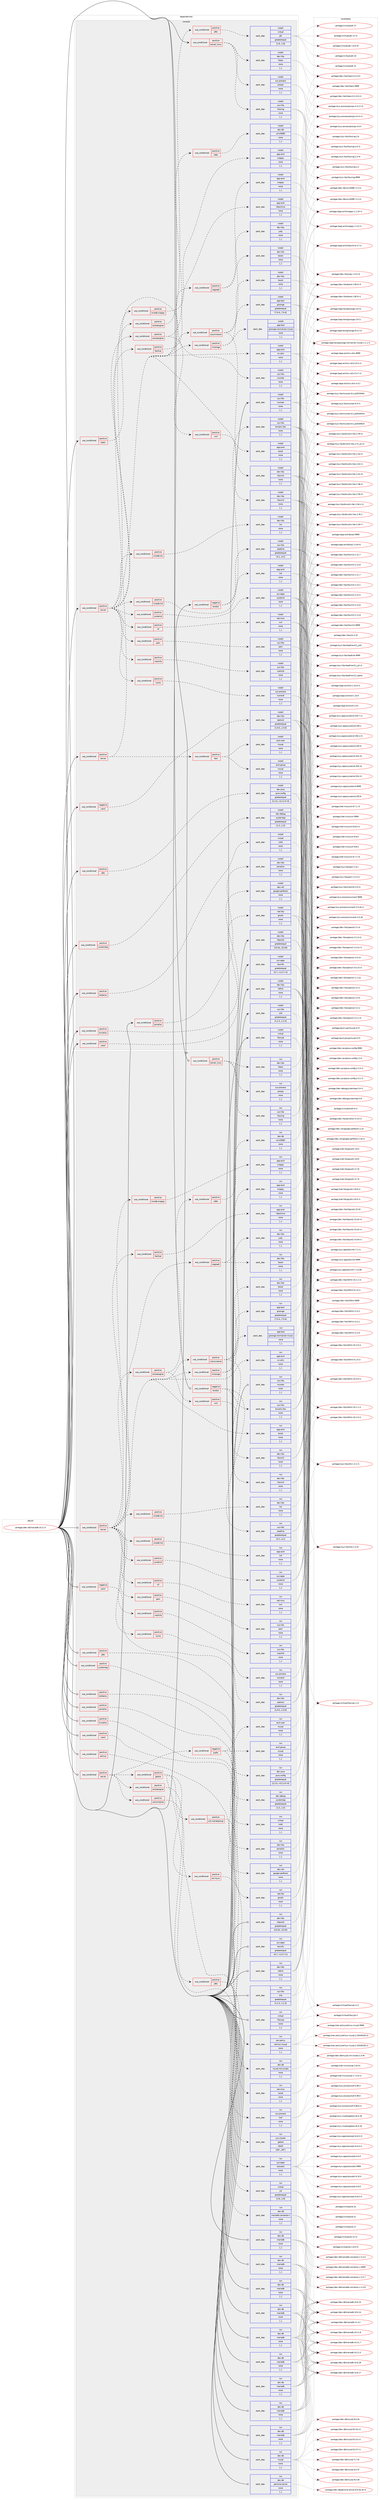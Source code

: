 digraph prolog {

# *************
# Graph options
# *************

newrank=true;
concentrate=true;
compound=true;
graph [rankdir=LR,fontname=Helvetica,fontsize=10,ranksep=1.5];#, ranksep=2.5, nodesep=0.2];
edge  [arrowhead=vee];
node  [fontname=Helvetica,fontsize=10];

# **********
# The ebuild
# **********

subgraph cluster_leftcol {
color=gray;
label=<<i>ebuild</i>>;
id [label="portage://dev-db/mariadb-10.11.5", color=red, width=4, href="../dev-db/mariadb-10.11.5.svg"];
}

# ****************
# The dependencies
# ****************

subgraph cluster_midcol {
color=gray;
label=<<i>dependencies</i>>;
subgraph cluster_compile {
fillcolor="#eeeeee";
style=filled;
label=<<i>compile</i>>;
subgraph cond17521 {
dependency67170 [label=<<TABLE BORDER="0" CELLBORDER="1" CELLSPACING="0" CELLPADDING="4"><TR><TD ROWSPAN="3" CELLPADDING="10">use_conditional</TD></TR><TR><TD>negative</TD></TR><TR><TD>bindist</TD></TR></TABLE>>, shape=none, color=red];
subgraph pack48722 {
dependency67171 [label=<<TABLE BORDER="0" CELLBORDER="1" CELLSPACING="0" CELLPADDING="4" WIDTH="220"><TR><TD ROWSPAN="6" CELLPADDING="30">pack_dep</TD></TR><TR><TD WIDTH="110">install</TD></TR><TR><TD>sys-libs</TD></TR><TR><TD>binutils-libs</TD></TR><TR><TD>none</TD></TR><TR><TD>[,,]</TD></TR></TABLE>>, shape=none, color=blue];
}
dependency67170:e -> dependency67171:w [weight=20,style="dashed",arrowhead="vee"];
subgraph pack48723 {
dependency67172 [label=<<TABLE BORDER="0" CELLBORDER="1" CELLSPACING="0" CELLPADDING="4" WIDTH="220"><TR><TD ROWSPAN="6" CELLPADDING="30">pack_dep</TD></TR><TR><TD WIDTH="110">install</TD></TR><TR><TD>sys-libs</TD></TR><TR><TD>readline</TD></TR><TR><TD>greaterequal</TD></TR><TR><TD>[4.1,,,4.1]</TD></TR></TABLE>>, shape=none, color=blue];
}
dependency67170:e -> dependency67172:w [weight=20,style="dashed",arrowhead="vee"];
}
id:e -> dependency67170:w [weight=20,style="solid",arrowhead="vee"];
subgraph cond17522 {
dependency67173 [label=<<TABLE BORDER="0" CELLBORDER="1" CELLSPACING="0" CELLPADDING="4"><TR><TD ROWSPAN="3" CELLPADDING="10">use_conditional</TD></TR><TR><TD>negative</TD></TR><TR><TD>yassl</TD></TR></TABLE>>, shape=none, color=red];
subgraph pack48724 {
dependency67174 [label=<<TABLE BORDER="0" CELLBORDER="1" CELLSPACING="0" CELLPADDING="4" WIDTH="220"><TR><TD ROWSPAN="6" CELLPADDING="30">pack_dep</TD></TR><TR><TD WIDTH="110">install</TD></TR><TR><TD>dev-libs</TD></TR><TR><TD>openssl</TD></TR><TR><TD>greaterequal</TD></TR><TR><TD>[1.0.0,,,1.0.0]</TD></TR></TABLE>>, shape=none, color=blue];
}
dependency67173:e -> dependency67174:w [weight=20,style="dashed",arrowhead="vee"];
}
id:e -> dependency67173:w [weight=20,style="solid",arrowhead="vee"];
subgraph cond17523 {
dependency67175 [label=<<TABLE BORDER="0" CELLBORDER="1" CELLSPACING="0" CELLPADDING="4"><TR><TD ROWSPAN="3" CELLPADDING="10">use_conditional</TD></TR><TR><TD>positive</TD></TR><TR><TD>jdbc</TD></TR></TABLE>>, shape=none, color=red];
subgraph pack48725 {
dependency67176 [label=<<TABLE BORDER="0" CELLBORDER="1" CELLSPACING="0" CELLPADDING="4" WIDTH="220"><TR><TD ROWSPAN="6" CELLPADDING="30">pack_dep</TD></TR><TR><TD WIDTH="110">install</TD></TR><TR><TD>dev-java</TD></TR><TR><TD>java-config</TD></TR><TR><TD>greaterequal</TD></TR><TR><TD>[2.2.0,,-r3,2.2.0-r3]</TD></TR></TABLE>>, shape=none, color=blue];
}
dependency67175:e -> dependency67176:w [weight=20,style="dashed",arrowhead="vee"];
}
id:e -> dependency67175:w [weight=20,style="solid",arrowhead="vee"];
subgraph cond17524 {
dependency67177 [label=<<TABLE BORDER="0" CELLBORDER="1" CELLSPACING="0" CELLPADDING="4"><TR><TD ROWSPAN="3" CELLPADDING="10">use_conditional</TD></TR><TR><TD>positive</TD></TR><TR><TD>jemalloc</TD></TR></TABLE>>, shape=none, color=red];
subgraph pack48726 {
dependency67178 [label=<<TABLE BORDER="0" CELLBORDER="1" CELLSPACING="0" CELLPADDING="4" WIDTH="220"><TR><TD ROWSPAN="6" CELLPADDING="30">pack_dep</TD></TR><TR><TD WIDTH="110">install</TD></TR><TR><TD>dev-libs</TD></TR><TR><TD>jemalloc</TD></TR><TR><TD>none</TD></TR><TR><TD>[,,]</TD></TR></TABLE>>, shape=none, color=blue];
}
dependency67177:e -> dependency67178:w [weight=20,style="dashed",arrowhead="vee"];
}
id:e -> dependency67177:w [weight=20,style="solid",arrowhead="vee"];
subgraph cond17525 {
dependency67179 [label=<<TABLE BORDER="0" CELLBORDER="1" CELLSPACING="0" CELLPADDING="4"><TR><TD ROWSPAN="3" CELLPADDING="10">use_conditional</TD></TR><TR><TD>positive</TD></TR><TR><TD>kerberos</TD></TR></TABLE>>, shape=none, color=red];
subgraph pack48727 {
dependency67180 [label=<<TABLE BORDER="0" CELLBORDER="1" CELLSPACING="0" CELLPADDING="4" WIDTH="220"><TR><TD ROWSPAN="6" CELLPADDING="30">pack_dep</TD></TR><TR><TD WIDTH="110">install</TD></TR><TR><TD>virtual</TD></TR><TR><TD>krb5</TD></TR><TR><TD>none</TD></TR><TR><TD>[,,]</TD></TR></TABLE>>, shape=none, color=blue];
}
dependency67179:e -> dependency67180:w [weight=20,style="dashed",arrowhead="vee"];
}
id:e -> dependency67179:w [weight=20,style="solid",arrowhead="vee"];
subgraph cond17526 {
dependency67181 [label=<<TABLE BORDER="0" CELLBORDER="1" CELLSPACING="0" CELLPADDING="4"><TR><TD ROWSPAN="3" CELLPADDING="10">use_conditional</TD></TR><TR><TD>positive</TD></TR><TR><TD>kernel_linux</TD></TR></TABLE>>, shape=none, color=red];
subgraph pack48728 {
dependency67182 [label=<<TABLE BORDER="0" CELLBORDER="1" CELLSPACING="0" CELLPADDING="4" WIDTH="220"><TR><TD ROWSPAN="6" CELLPADDING="30">pack_dep</TD></TR><TR><TD WIDTH="110">install</TD></TR><TR><TD>dev-libs</TD></TR><TR><TD>libaio</TD></TR><TR><TD>none</TD></TR><TR><TD>[,,]</TD></TR></TABLE>>, shape=none, color=blue];
}
dependency67181:e -> dependency67182:w [weight=20,style="dashed",arrowhead="vee"];
subgraph pack48729 {
dependency67183 [label=<<TABLE BORDER="0" CELLBORDER="1" CELLSPACING="0" CELLPADDING="4" WIDTH="220"><TR><TD ROWSPAN="6" CELLPADDING="30">pack_dep</TD></TR><TR><TD WIDTH="110">install</TD></TR><TR><TD>sys-libs</TD></TR><TR><TD>liburing</TD></TR><TR><TD>none</TD></TR><TR><TD>[,,]</TD></TR></TABLE>>, shape=none, color=blue];
}
dependency67181:e -> dependency67183:w [weight=20,style="dashed",arrowhead="vee"];
subgraph pack48730 {
dependency67184 [label=<<TABLE BORDER="0" CELLBORDER="1" CELLSPACING="0" CELLPADDING="4" WIDTH="220"><TR><TD ROWSPAN="6" CELLPADDING="30">pack_dep</TD></TR><TR><TD WIDTH="110">install</TD></TR><TR><TD>sys-process</TD></TR><TR><TD>procps</TD></TR><TR><TD>none</TD></TR><TR><TD>[,,]</TD></TR></TABLE>>, shape=none, color=blue];
}
dependency67181:e -> dependency67184:w [weight=20,style="dashed",arrowhead="vee"];
}
id:e -> dependency67181:w [weight=20,style="solid",arrowhead="vee"];
subgraph cond17527 {
dependency67185 [label=<<TABLE BORDER="0" CELLBORDER="1" CELLSPACING="0" CELLPADDING="4"><TR><TD ROWSPAN="3" CELLPADDING="10">use_conditional</TD></TR><TR><TD>positive</TD></TR><TR><TD>server</TD></TR></TABLE>>, shape=none, color=red];
subgraph cond17528 {
dependency67186 [label=<<TABLE BORDER="0" CELLBORDER="1" CELLSPACING="0" CELLPADDING="4"><TR><TD ROWSPAN="3" CELLPADDING="10">use_conditional</TD></TR><TR><TD>positive</TD></TR><TR><TD>extraengine</TD></TR></TABLE>>, shape=none, color=red];
subgraph cond17529 {
dependency67187 [label=<<TABLE BORDER="0" CELLBORDER="1" CELLSPACING="0" CELLPADDING="4"><TR><TD ROWSPAN="3" CELLPADDING="10">use_conditional</TD></TR><TR><TD>positive</TD></TR><TR><TD>jdbc</TD></TR></TABLE>>, shape=none, color=red];
subgraph pack48731 {
dependency67188 [label=<<TABLE BORDER="0" CELLBORDER="1" CELLSPACING="0" CELLPADDING="4" WIDTH="220"><TR><TD ROWSPAN="6" CELLPADDING="30">pack_dep</TD></TR><TR><TD WIDTH="110">install</TD></TR><TR><TD>virtual</TD></TR><TR><TD>jdk</TD></TR><TR><TD>greaterequal</TD></TR><TR><TD>[1.8,,,1.8]</TD></TR></TABLE>>, shape=none, color=blue];
}
dependency67187:e -> dependency67188:w [weight=20,style="dashed",arrowhead="vee"];
}
dependency67186:e -> dependency67187:w [weight=20,style="dashed",arrowhead="vee"];
}
dependency67185:e -> dependency67186:w [weight=20,style="dashed",arrowhead="vee"];
subgraph cond17530 {
dependency67189 [label=<<TABLE BORDER="0" CELLBORDER="1" CELLSPACING="0" CELLPADDING="4"><TR><TD ROWSPAN="3" CELLPADDING="10">use_conditional</TD></TR><TR><TD>positive</TD></TR><TR><TD>test</TD></TR></TABLE>>, shape=none, color=red];
subgraph pack48732 {
dependency67190 [label=<<TABLE BORDER="0" CELLBORDER="1" CELLSPACING="0" CELLPADDING="4" WIDTH="220"><TR><TD ROWSPAN="6" CELLPADDING="30">pack_dep</TD></TR><TR><TD WIDTH="110">install</TD></TR><TR><TD>acct-group</TD></TR><TR><TD>mysql</TD></TR><TR><TD>none</TD></TR><TR><TD>[,,]</TD></TR></TABLE>>, shape=none, color=blue];
}
dependency67189:e -> dependency67190:w [weight=20,style="dashed",arrowhead="vee"];
subgraph pack48733 {
dependency67191 [label=<<TABLE BORDER="0" CELLBORDER="1" CELLSPACING="0" CELLPADDING="4" WIDTH="220"><TR><TD ROWSPAN="6" CELLPADDING="30">pack_dep</TD></TR><TR><TD WIDTH="110">install</TD></TR><TR><TD>acct-user</TD></TR><TR><TD>mysql</TD></TR><TR><TD>none</TD></TR><TR><TD>[,,]</TD></TR></TABLE>>, shape=none, color=blue];
}
dependency67189:e -> dependency67191:w [weight=20,style="dashed",arrowhead="vee"];
}
dependency67185:e -> dependency67189:w [weight=20,style="dashed",arrowhead="vee"];
}
id:e -> dependency67185:w [weight=20,style="solid",arrowhead="vee"];
subgraph cond17531 {
dependency67192 [label=<<TABLE BORDER="0" CELLBORDER="1" CELLSPACING="0" CELLPADDING="4"><TR><TD ROWSPAN="3" CELLPADDING="10">use_conditional</TD></TR><TR><TD>positive</TD></TR><TR><TD>server</TD></TR></TABLE>>, shape=none, color=red];
subgraph pack48734 {
dependency67193 [label=<<TABLE BORDER="0" CELLBORDER="1" CELLSPACING="0" CELLPADDING="4" WIDTH="220"><TR><TD ROWSPAN="6" CELLPADDING="30">pack_dep</TD></TR><TR><TD WIDTH="110">install</TD></TR><TR><TD>app-arch</TD></TR><TR><TD>bzip2</TD></TR><TR><TD>none</TD></TR><TR><TD>[,,]</TD></TR></TABLE>>, shape=none, color=blue];
}
dependency67192:e -> dependency67193:w [weight=20,style="dashed",arrowhead="vee"];
subgraph pack48735 {
dependency67194 [label=<<TABLE BORDER="0" CELLBORDER="1" CELLSPACING="0" CELLPADDING="4" WIDTH="220"><TR><TD ROWSPAN="6" CELLPADDING="30">pack_dep</TD></TR><TR><TD WIDTH="110">install</TD></TR><TR><TD>app-arch</TD></TR><TR><TD>xz-utils</TD></TR><TR><TD>none</TD></TR><TR><TD>[,,]</TD></TR></TABLE>>, shape=none, color=blue];
}
dependency67192:e -> dependency67194:w [weight=20,style="dashed",arrowhead="vee"];
subgraph cond17532 {
dependency67195 [label=<<TABLE BORDER="0" CELLBORDER="1" CELLSPACING="0" CELLPADDING="4"><TR><TD ROWSPAN="3" CELLPADDING="10">use_conditional</TD></TR><TR><TD>positive</TD></TR><TR><TD>backup</TD></TR></TABLE>>, shape=none, color=red];
subgraph pack48736 {
dependency67196 [label=<<TABLE BORDER="0" CELLBORDER="1" CELLSPACING="0" CELLPADDING="4" WIDTH="220"><TR><TD ROWSPAN="6" CELLPADDING="30">pack_dep</TD></TR><TR><TD WIDTH="110">install</TD></TR><TR><TD>app-arch</TD></TR><TR><TD>libarchive</TD></TR><TR><TD>none</TD></TR><TR><TD>[,,]</TD></TR></TABLE>>, shape=none, color=blue];
}
dependency67195:e -> dependency67196:w [weight=20,style="dashed",arrowhead="vee"];
}
dependency67192:e -> dependency67195:w [weight=20,style="dashed",arrowhead="vee"];
subgraph cond17533 {
dependency67197 [label=<<TABLE BORDER="0" CELLBORDER="1" CELLSPACING="0" CELLPADDING="4"><TR><TD ROWSPAN="3" CELLPADDING="10">use_conditional</TD></TR><TR><TD>positive</TD></TR><TR><TD>columnstore</TD></TR></TABLE>>, shape=none, color=red];
subgraph pack48737 {
dependency67198 [label=<<TABLE BORDER="0" CELLBORDER="1" CELLSPACING="0" CELLPADDING="4" WIDTH="220"><TR><TD ROWSPAN="6" CELLPADDING="30">pack_dep</TD></TR><TR><TD WIDTH="110">install</TD></TR><TR><TD>app-arch</TD></TR><TR><TD>snappy</TD></TR><TR><TD>none</TD></TR><TR><TD>[,,]</TD></TR></TABLE>>, shape=none, color=blue];
}
dependency67197:e -> dependency67198:w [weight=20,style="dashed",arrowhead="vee"];
subgraph pack48738 {
dependency67199 [label=<<TABLE BORDER="0" CELLBORDER="1" CELLSPACING="0" CELLPADDING="4" WIDTH="220"><TR><TD ROWSPAN="6" CELLPADDING="30">pack_dep</TD></TR><TR><TD WIDTH="110">install</TD></TR><TR><TD>dev-libs</TD></TR><TR><TD>boost</TD></TR><TR><TD>none</TD></TR><TR><TD>[,,]</TD></TR></TABLE>>, shape=none, color=blue];
}
dependency67197:e -> dependency67199:w [weight=20,style="dashed",arrowhead="vee"];
subgraph pack48739 {
dependency67200 [label=<<TABLE BORDER="0" CELLBORDER="1" CELLSPACING="0" CELLPADDING="4" WIDTH="220"><TR><TD ROWSPAN="6" CELLPADDING="30">pack_dep</TD></TR><TR><TD WIDTH="110">install</TD></TR><TR><TD>dev-libs</TD></TR><TR><TD>libxml2</TD></TR><TR><TD>none</TD></TR><TR><TD>[,,]</TD></TR></TABLE>>, shape=none, color=blue];
}
dependency67197:e -> dependency67200:w [weight=20,style="dashed",arrowhead="vee"];
}
dependency67192:e -> dependency67197:w [weight=20,style="dashed",arrowhead="vee"];
subgraph cond17534 {
dependency67201 [label=<<TABLE BORDER="0" CELLBORDER="1" CELLSPACING="0" CELLPADDING="4"><TR><TD ROWSPAN="3" CELLPADDING="10">use_conditional</TD></TR><TR><TD>positive</TD></TR><TR><TD>cracklib</TD></TR></TABLE>>, shape=none, color=red];
subgraph pack48740 {
dependency67202 [label=<<TABLE BORDER="0" CELLBORDER="1" CELLSPACING="0" CELLPADDING="4" WIDTH="220"><TR><TD ROWSPAN="6" CELLPADDING="30">pack_dep</TD></TR><TR><TD WIDTH="110">install</TD></TR><TR><TD>sys-libs</TD></TR><TR><TD>cracklib</TD></TR><TR><TD>none</TD></TR><TR><TD>[,,]</TD></TR></TABLE>>, shape=none, color=blue];
}
dependency67201:e -> dependency67202:w [weight=20,style="dashed",arrowhead="vee"];
}
dependency67192:e -> dependency67201:w [weight=20,style="dashed",arrowhead="vee"];
subgraph cond17535 {
dependency67203 [label=<<TABLE BORDER="0" CELLBORDER="1" CELLSPACING="0" CELLPADDING="4"><TR><TD ROWSPAN="3" CELLPADDING="10">use_conditional</TD></TR><TR><TD>positive</TD></TR><TR><TD>extraengine</TD></TR></TABLE>>, shape=none, color=red];
subgraph cond17536 {
dependency67204 [label=<<TABLE BORDER="0" CELLBORDER="1" CELLSPACING="0" CELLPADDING="4"><TR><TD ROWSPAN="3" CELLPADDING="10">use_conditional</TD></TR><TR><TD>positive</TD></TR><TR><TD>odbc</TD></TR></TABLE>>, shape=none, color=red];
subgraph pack48741 {
dependency67205 [label=<<TABLE BORDER="0" CELLBORDER="1" CELLSPACING="0" CELLPADDING="4" WIDTH="220"><TR><TD ROWSPAN="6" CELLPADDING="30">pack_dep</TD></TR><TR><TD WIDTH="110">install</TD></TR><TR><TD>dev-db</TD></TR><TR><TD>unixODBC</TD></TR><TR><TD>none</TD></TR><TR><TD>[,,]</TD></TR></TABLE>>, shape=none, color=blue];
}
dependency67204:e -> dependency67205:w [weight=20,style="dashed",arrowhead="vee"];
}
dependency67203:e -> dependency67204:w [weight=20,style="dashed",arrowhead="vee"];
subgraph cond17537 {
dependency67206 [label=<<TABLE BORDER="0" CELLBORDER="1" CELLSPACING="0" CELLPADDING="4"><TR><TD ROWSPAN="3" CELLPADDING="10">use_conditional</TD></TR><TR><TD>positive</TD></TR><TR><TD>xml</TD></TR></TABLE>>, shape=none, color=red];
subgraph pack48742 {
dependency67207 [label=<<TABLE BORDER="0" CELLBORDER="1" CELLSPACING="0" CELLPADDING="4" WIDTH="220"><TR><TD ROWSPAN="6" CELLPADDING="30">pack_dep</TD></TR><TR><TD WIDTH="110">install</TD></TR><TR><TD>dev-libs</TD></TR><TR><TD>libxml2</TD></TR><TR><TD>none</TD></TR><TR><TD>[,,]</TD></TR></TABLE>>, shape=none, color=blue];
}
dependency67206:e -> dependency67207:w [weight=20,style="dashed",arrowhead="vee"];
}
dependency67203:e -> dependency67206:w [weight=20,style="dashed",arrowhead="vee"];
}
dependency67192:e -> dependency67203:w [weight=20,style="dashed",arrowhead="vee"];
subgraph cond17538 {
dependency67208 [label=<<TABLE BORDER="0" CELLBORDER="1" CELLSPACING="0" CELLPADDING="4"><TR><TD ROWSPAN="3" CELLPADDING="10">use_conditional</TD></TR><TR><TD>positive</TD></TR><TR><TD>innodb-lz4</TD></TR></TABLE>>, shape=none, color=red];
subgraph pack48743 {
dependency67209 [label=<<TABLE BORDER="0" CELLBORDER="1" CELLSPACING="0" CELLPADDING="4" WIDTH="220"><TR><TD ROWSPAN="6" CELLPADDING="30">pack_dep</TD></TR><TR><TD WIDTH="110">install</TD></TR><TR><TD>app-arch</TD></TR><TR><TD>lz4</TD></TR><TR><TD>none</TD></TR><TR><TD>[,,]</TD></TR></TABLE>>, shape=none, color=blue];
}
dependency67208:e -> dependency67209:w [weight=20,style="dashed",arrowhead="vee"];
}
dependency67192:e -> dependency67208:w [weight=20,style="dashed",arrowhead="vee"];
subgraph cond17539 {
dependency67210 [label=<<TABLE BORDER="0" CELLBORDER="1" CELLSPACING="0" CELLPADDING="4"><TR><TD ROWSPAN="3" CELLPADDING="10">use_conditional</TD></TR><TR><TD>positive</TD></TR><TR><TD>innodb-lzo</TD></TR></TABLE>>, shape=none, color=red];
subgraph pack48744 {
dependency67211 [label=<<TABLE BORDER="0" CELLBORDER="1" CELLSPACING="0" CELLPADDING="4" WIDTH="220"><TR><TD ROWSPAN="6" CELLPADDING="30">pack_dep</TD></TR><TR><TD WIDTH="110">install</TD></TR><TR><TD>dev-libs</TD></TR><TR><TD>lzo</TD></TR><TR><TD>none</TD></TR><TR><TD>[,,]</TD></TR></TABLE>>, shape=none, color=blue];
}
dependency67210:e -> dependency67211:w [weight=20,style="dashed",arrowhead="vee"];
}
dependency67192:e -> dependency67210:w [weight=20,style="dashed",arrowhead="vee"];
subgraph cond17540 {
dependency67212 [label=<<TABLE BORDER="0" CELLBORDER="1" CELLSPACING="0" CELLPADDING="4"><TR><TD ROWSPAN="3" CELLPADDING="10">use_conditional</TD></TR><TR><TD>positive</TD></TR><TR><TD>innodb-snappy</TD></TR></TABLE>>, shape=none, color=red];
subgraph pack48745 {
dependency67213 [label=<<TABLE BORDER="0" CELLBORDER="1" CELLSPACING="0" CELLPADDING="4" WIDTH="220"><TR><TD ROWSPAN="6" CELLPADDING="30">pack_dep</TD></TR><TR><TD WIDTH="110">install</TD></TR><TR><TD>app-arch</TD></TR><TR><TD>snappy</TD></TR><TR><TD>none</TD></TR><TR><TD>[,,]</TD></TR></TABLE>>, shape=none, color=blue];
}
dependency67212:e -> dependency67213:w [weight=20,style="dashed",arrowhead="vee"];
}
dependency67192:e -> dependency67212:w [weight=20,style="dashed",arrowhead="vee"];
subgraph cond17541 {
dependency67214 [label=<<TABLE BORDER="0" CELLBORDER="1" CELLSPACING="0" CELLPADDING="4"><TR><TD ROWSPAN="3" CELLPADDING="10">use_conditional</TD></TR><TR><TD>positive</TD></TR><TR><TD>mroonga</TD></TR></TABLE>>, shape=none, color=red];
subgraph pack48746 {
dependency67215 [label=<<TABLE BORDER="0" CELLBORDER="1" CELLSPACING="0" CELLPADDING="4" WIDTH="220"><TR><TD ROWSPAN="6" CELLPADDING="30">pack_dep</TD></TR><TR><TD WIDTH="110">install</TD></TR><TR><TD>app-text</TD></TR><TR><TD>groonga-normalizer-mysql</TD></TR><TR><TD>none</TD></TR><TR><TD>[,,]</TD></TR></TABLE>>, shape=none, color=blue];
}
dependency67214:e -> dependency67215:w [weight=20,style="dashed",arrowhead="vee"];
subgraph pack48747 {
dependency67216 [label=<<TABLE BORDER="0" CELLBORDER="1" CELLSPACING="0" CELLPADDING="4" WIDTH="220"><TR><TD ROWSPAN="6" CELLPADDING="30">pack_dep</TD></TR><TR><TD WIDTH="110">install</TD></TR><TR><TD>app-text</TD></TR><TR><TD>groonga</TD></TR><TR><TD>greaterequal</TD></TR><TR><TD>[7.0.4,,,7.0.4]</TD></TR></TABLE>>, shape=none, color=blue];
}
dependency67214:e -> dependency67216:w [weight=20,style="dashed",arrowhead="vee"];
}
dependency67192:e -> dependency67214:w [weight=20,style="dashed",arrowhead="vee"];
subgraph cond17542 {
dependency67217 [label=<<TABLE BORDER="0" CELLBORDER="1" CELLSPACING="0" CELLPADDING="4"><TR><TD ROWSPAN="3" CELLPADDING="10">use_conditional</TD></TR><TR><TD>positive</TD></TR><TR><TD>numa</TD></TR></TABLE>>, shape=none, color=red];
subgraph pack48748 {
dependency67218 [label=<<TABLE BORDER="0" CELLBORDER="1" CELLSPACING="0" CELLPADDING="4" WIDTH="220"><TR><TD ROWSPAN="6" CELLPADDING="30">pack_dep</TD></TR><TR><TD WIDTH="110">install</TD></TR><TR><TD>sys-process</TD></TR><TR><TD>numactl</TD></TR><TR><TD>none</TD></TR><TR><TD>[,,]</TD></TR></TABLE>>, shape=none, color=blue];
}
dependency67217:e -> dependency67218:w [weight=20,style="dashed",arrowhead="vee"];
}
dependency67192:e -> dependency67217:w [weight=20,style="dashed",arrowhead="vee"];
subgraph cond17543 {
dependency67219 [label=<<TABLE BORDER="0" CELLBORDER="1" CELLSPACING="0" CELLPADDING="4"><TR><TD ROWSPAN="3" CELLPADDING="10">use_conditional</TD></TR><TR><TD>positive</TD></TR><TR><TD>oqgraph</TD></TR></TABLE>>, shape=none, color=red];
subgraph pack48749 {
dependency67220 [label=<<TABLE BORDER="0" CELLBORDER="1" CELLSPACING="0" CELLPADDING="4" WIDTH="220"><TR><TD ROWSPAN="6" CELLPADDING="30">pack_dep</TD></TR><TR><TD WIDTH="110">install</TD></TR><TR><TD>dev-libs</TD></TR><TR><TD>boost</TD></TR><TR><TD>none</TD></TR><TR><TD>[,,]</TD></TR></TABLE>>, shape=none, color=blue];
}
dependency67219:e -> dependency67220:w [weight=20,style="dashed",arrowhead="vee"];
subgraph pack48750 {
dependency67221 [label=<<TABLE BORDER="0" CELLBORDER="1" CELLSPACING="0" CELLPADDING="4" WIDTH="220"><TR><TD ROWSPAN="6" CELLPADDING="30">pack_dep</TD></TR><TR><TD WIDTH="110">install</TD></TR><TR><TD>dev-libs</TD></TR><TR><TD>judy</TD></TR><TR><TD>none</TD></TR><TR><TD>[,,]</TD></TR></TABLE>>, shape=none, color=blue];
}
dependency67219:e -> dependency67221:w [weight=20,style="dashed",arrowhead="vee"];
}
dependency67192:e -> dependency67219:w [weight=20,style="dashed",arrowhead="vee"];
subgraph cond17544 {
dependency67222 [label=<<TABLE BORDER="0" CELLBORDER="1" CELLSPACING="0" CELLPADDING="4"><TR><TD ROWSPAN="3" CELLPADDING="10">use_conditional</TD></TR><TR><TD>positive</TD></TR><TR><TD>pam</TD></TR></TABLE>>, shape=none, color=red];
subgraph pack48751 {
dependency67223 [label=<<TABLE BORDER="0" CELLBORDER="1" CELLSPACING="0" CELLPADDING="4" WIDTH="220"><TR><TD ROWSPAN="6" CELLPADDING="30">pack_dep</TD></TR><TR><TD WIDTH="110">install</TD></TR><TR><TD>sys-libs</TD></TR><TR><TD>pam</TD></TR><TR><TD>none</TD></TR><TR><TD>[,,]</TD></TR></TABLE>>, shape=none, color=blue];
}
dependency67222:e -> dependency67223:w [weight=20,style="dashed",arrowhead="vee"];
}
dependency67192:e -> dependency67222:w [weight=20,style="dashed",arrowhead="vee"];
subgraph cond17545 {
dependency67224 [label=<<TABLE BORDER="0" CELLBORDER="1" CELLSPACING="0" CELLPADDING="4"><TR><TD ROWSPAN="3" CELLPADDING="10">use_conditional</TD></TR><TR><TD>positive</TD></TR><TR><TD>s3</TD></TR></TABLE>>, shape=none, color=red];
subgraph pack48752 {
dependency67225 [label=<<TABLE BORDER="0" CELLBORDER="1" CELLSPACING="0" CELLPADDING="4" WIDTH="220"><TR><TD ROWSPAN="6" CELLPADDING="30">pack_dep</TD></TR><TR><TD WIDTH="110">install</TD></TR><TR><TD>net-misc</TD></TR><TR><TD>curl</TD></TR><TR><TD>none</TD></TR><TR><TD>[,,]</TD></TR></TABLE>>, shape=none, color=blue];
}
dependency67224:e -> dependency67225:w [weight=20,style="dashed",arrowhead="vee"];
}
dependency67192:e -> dependency67224:w [weight=20,style="dashed",arrowhead="vee"];
subgraph cond17546 {
dependency67226 [label=<<TABLE BORDER="0" CELLBORDER="1" CELLSPACING="0" CELLPADDING="4"><TR><TD ROWSPAN="3" CELLPADDING="10">use_conditional</TD></TR><TR><TD>positive</TD></TR><TR><TD>systemd</TD></TR></TABLE>>, shape=none, color=red];
subgraph pack48753 {
dependency67227 [label=<<TABLE BORDER="0" CELLBORDER="1" CELLSPACING="0" CELLPADDING="4" WIDTH="220"><TR><TD ROWSPAN="6" CELLPADDING="30">pack_dep</TD></TR><TR><TD WIDTH="110">install</TD></TR><TR><TD>sys-apps</TD></TR><TR><TD>systemd</TD></TR><TR><TD>none</TD></TR><TR><TD>[,,]</TD></TR></TABLE>>, shape=none, color=blue];
}
dependency67226:e -> dependency67227:w [weight=20,style="dashed",arrowhead="vee"];
}
dependency67192:e -> dependency67226:w [weight=20,style="dashed",arrowhead="vee"];
}
id:e -> dependency67192:w [weight=20,style="solid",arrowhead="vee"];
subgraph cond17547 {
dependency67228 [label=<<TABLE BORDER="0" CELLBORDER="1" CELLSPACING="0" CELLPADDING="4"><TR><TD ROWSPAN="3" CELLPADDING="10">use_conditional</TD></TR><TR><TD>positive</TD></TR><TR><TD>static</TD></TR></TABLE>>, shape=none, color=red];
subgraph pack48754 {
dependency67229 [label=<<TABLE BORDER="0" CELLBORDER="1" CELLSPACING="0" CELLPADDING="4" WIDTH="220"><TR><TD ROWSPAN="6" CELLPADDING="30">pack_dep</TD></TR><TR><TD WIDTH="110">install</TD></TR><TR><TD>sys-libs</TD></TR><TR><TD>ncurses</TD></TR><TR><TD>none</TD></TR><TR><TD>[,,]</TD></TR></TABLE>>, shape=none, color=blue];
}
dependency67228:e -> dependency67229:w [weight=20,style="dashed",arrowhead="vee"];
}
id:e -> dependency67228:w [weight=20,style="solid",arrowhead="vee"];
subgraph cond17548 {
dependency67230 [label=<<TABLE BORDER="0" CELLBORDER="1" CELLSPACING="0" CELLPADDING="4"><TR><TD ROWSPAN="3" CELLPADDING="10">use_conditional</TD></TR><TR><TD>positive</TD></TR><TR><TD>systemtap</TD></TR></TABLE>>, shape=none, color=red];
subgraph pack48755 {
dependency67231 [label=<<TABLE BORDER="0" CELLBORDER="1" CELLSPACING="0" CELLPADDING="4" WIDTH="220"><TR><TD ROWSPAN="6" CELLPADDING="30">pack_dep</TD></TR><TR><TD WIDTH="110">install</TD></TR><TR><TD>dev-debug</TD></TR><TR><TD>systemtap</TD></TR><TR><TD>greaterequal</TD></TR><TR><TD>[1.3,,,1.3]</TD></TR></TABLE>>, shape=none, color=blue];
}
dependency67230:e -> dependency67231:w [weight=20,style="dashed",arrowhead="vee"];
}
id:e -> dependency67230:w [weight=20,style="solid",arrowhead="vee"];
subgraph cond17549 {
dependency67232 [label=<<TABLE BORDER="0" CELLBORDER="1" CELLSPACING="0" CELLPADDING="4"><TR><TD ROWSPAN="3" CELLPADDING="10">use_conditional</TD></TR><TR><TD>positive</TD></TR><TR><TD>tcmalloc</TD></TR></TABLE>>, shape=none, color=red];
subgraph pack48756 {
dependency67233 [label=<<TABLE BORDER="0" CELLBORDER="1" CELLSPACING="0" CELLPADDING="4" WIDTH="220"><TR><TD ROWSPAN="6" CELLPADDING="30">pack_dep</TD></TR><TR><TD WIDTH="110">install</TD></TR><TR><TD>dev-util</TD></TR><TR><TD>google-perftools</TD></TR><TR><TD>none</TD></TR><TR><TD>[,,]</TD></TR></TABLE>>, shape=none, color=blue];
}
dependency67232:e -> dependency67233:w [weight=20,style="dashed",arrowhead="vee"];
}
id:e -> dependency67232:w [weight=20,style="solid",arrowhead="vee"];
subgraph cond17550 {
dependency67234 [label=<<TABLE BORDER="0" CELLBORDER="1" CELLSPACING="0" CELLPADDING="4"><TR><TD ROWSPAN="3" CELLPADDING="10">use_conditional</TD></TR><TR><TD>positive</TD></TR><TR><TD>yassl</TD></TR></TABLE>>, shape=none, color=red];
subgraph pack48757 {
dependency67235 [label=<<TABLE BORDER="0" CELLBORDER="1" CELLSPACING="0" CELLPADDING="4" WIDTH="220"><TR><TD ROWSPAN="6" CELLPADDING="30">pack_dep</TD></TR><TR><TD WIDTH="110">install</TD></TR><TR><TD>net-libs</TD></TR><TR><TD>gnutls</TD></TR><TR><TD>none</TD></TR><TR><TD>[,,]</TD></TR></TABLE>>, shape=none, color=blue];
}
dependency67234:e -> dependency67235:w [weight=20,style="dashed",arrowhead="vee"];
}
id:e -> dependency67234:w [weight=20,style="solid",arrowhead="vee"];
subgraph pack48758 {
dependency67236 [label=<<TABLE BORDER="0" CELLBORDER="1" CELLSPACING="0" CELLPADDING="4" WIDTH="220"><TR><TD ROWSPAN="6" CELLPADDING="30">pack_dep</TD></TR><TR><TD WIDTH="110">install</TD></TR><TR><TD>dev-libs</TD></TR><TR><TD>libfmt</TD></TR><TR><TD>none</TD></TR><TR><TD>[,,]</TD></TR></TABLE>>, shape=none, color=blue];
}
id:e -> dependency67236:w [weight=20,style="solid",arrowhead="vee"];
subgraph pack48759 {
dependency67237 [label=<<TABLE BORDER="0" CELLBORDER="1" CELLSPACING="0" CELLPADDING="4" WIDTH="220"><TR><TD ROWSPAN="6" CELLPADDING="30">pack_dep</TD></TR><TR><TD WIDTH="110">install</TD></TR><TR><TD>dev-libs</TD></TR><TR><TD>libpcre2</TD></TR><TR><TD>greaterequal</TD></TR><TR><TD>[10.34,,,10.34]</TD></TR></TABLE>>, shape=none, color=blue];
}
id:e -> dependency67237:w [weight=20,style="solid",arrowhead="vee"];
subgraph pack48760 {
dependency67238 [label=<<TABLE BORDER="0" CELLBORDER="1" CELLSPACING="0" CELLPADDING="4" WIDTH="220"><TR><TD ROWSPAN="6" CELLPADDING="30">pack_dep</TD></TR><TR><TD WIDTH="110">install</TD></TR><TR><TD>sys-apps</TD></TR><TR><TD>texinfo</TD></TR><TR><TD>greaterequal</TD></TR><TR><TD>[4.7,,-r1,4.7-r1]</TD></TR></TABLE>>, shape=none, color=blue];
}
id:e -> dependency67238:w [weight=20,style="solid",arrowhead="vee"];
subgraph pack48761 {
dependency67239 [label=<<TABLE BORDER="0" CELLBORDER="1" CELLSPACING="0" CELLPADDING="4" WIDTH="220"><TR><TD ROWSPAN="6" CELLPADDING="30">pack_dep</TD></TR><TR><TD WIDTH="110">install</TD></TR><TR><TD>sys-libs</TD></TR><TR><TD>ncurses</TD></TR><TR><TD>none</TD></TR><TR><TD>[,,]</TD></TR></TABLE>>, shape=none, color=blue];
}
id:e -> dependency67239:w [weight=20,style="solid",arrowhead="vee"];
subgraph pack48762 {
dependency67240 [label=<<TABLE BORDER="0" CELLBORDER="1" CELLSPACING="0" CELLPADDING="4" WIDTH="220"><TR><TD ROWSPAN="6" CELLPADDING="30">pack_dep</TD></TR><TR><TD WIDTH="110">install</TD></TR><TR><TD>sys-libs</TD></TR><TR><TD>zlib</TD></TR><TR><TD>greaterequal</TD></TR><TR><TD>[1.2.3,,,1.2.3]</TD></TR></TABLE>>, shape=none, color=blue];
}
id:e -> dependency67240:w [weight=20,style="solid",arrowhead="vee"];
subgraph pack48763 {
dependency67241 [label=<<TABLE BORDER="0" CELLBORDER="1" CELLSPACING="0" CELLPADDING="4" WIDTH="220"><TR><TD ROWSPAN="6" CELLPADDING="30">pack_dep</TD></TR><TR><TD WIDTH="110">install</TD></TR><TR><TD>virtual</TD></TR><TR><TD>libcrypt</TD></TR><TR><TD>none</TD></TR><TR><TD>[,,]</TD></TR></TABLE>>, shape=none, color=blue];
}
id:e -> dependency67241:w [weight=20,style="solid",arrowhead="vee"];
}
subgraph cluster_compileandrun {
fillcolor="#eeeeee";
style=filled;
label=<<i>compile and run</i>>;
}
subgraph cluster_run {
fillcolor="#eeeeee";
style=filled;
label=<<i>run</i>>;
subgraph cond17551 {
dependency67242 [label=<<TABLE BORDER="0" CELLBORDER="1" CELLSPACING="0" CELLPADDING="4"><TR><TD ROWSPAN="3" CELLPADDING="10">use_conditional</TD></TR><TR><TD>negative</TD></TR><TR><TD>bindist</TD></TR></TABLE>>, shape=none, color=red];
subgraph pack48764 {
dependency67243 [label=<<TABLE BORDER="0" CELLBORDER="1" CELLSPACING="0" CELLPADDING="4" WIDTH="220"><TR><TD ROWSPAN="6" CELLPADDING="30">pack_dep</TD></TR><TR><TD WIDTH="110">run</TD></TR><TR><TD>sys-libs</TD></TR><TR><TD>binutils-libs</TD></TR><TR><TD>none</TD></TR><TR><TD>[,,]</TD></TR></TABLE>>, shape=none, color=blue];
}
dependency67242:e -> dependency67243:w [weight=20,style="dashed",arrowhead="vee"];
subgraph pack48765 {
dependency67244 [label=<<TABLE BORDER="0" CELLBORDER="1" CELLSPACING="0" CELLPADDING="4" WIDTH="220"><TR><TD ROWSPAN="6" CELLPADDING="30">pack_dep</TD></TR><TR><TD WIDTH="110">run</TD></TR><TR><TD>sys-libs</TD></TR><TR><TD>readline</TD></TR><TR><TD>greaterequal</TD></TR><TR><TD>[4.1,,,4.1]</TD></TR></TABLE>>, shape=none, color=blue];
}
dependency67242:e -> dependency67244:w [weight=20,style="dashed",arrowhead="vee"];
}
id:e -> dependency67242:w [weight=20,style="solid",arrowhead="odot"];
subgraph cond17552 {
dependency67245 [label=<<TABLE BORDER="0" CELLBORDER="1" CELLSPACING="0" CELLPADDING="4"><TR><TD ROWSPAN="3" CELLPADDING="10">use_conditional</TD></TR><TR><TD>negative</TD></TR><TR><TD>yassl</TD></TR></TABLE>>, shape=none, color=red];
subgraph pack48766 {
dependency67246 [label=<<TABLE BORDER="0" CELLBORDER="1" CELLSPACING="0" CELLPADDING="4" WIDTH="220"><TR><TD ROWSPAN="6" CELLPADDING="30">pack_dep</TD></TR><TR><TD WIDTH="110">run</TD></TR><TR><TD>dev-libs</TD></TR><TR><TD>openssl</TD></TR><TR><TD>greaterequal</TD></TR><TR><TD>[1.0.0,,,1.0.0]</TD></TR></TABLE>>, shape=none, color=blue];
}
dependency67245:e -> dependency67246:w [weight=20,style="dashed",arrowhead="vee"];
}
id:e -> dependency67245:w [weight=20,style="solid",arrowhead="odot"];
subgraph cond17553 {
dependency67247 [label=<<TABLE BORDER="0" CELLBORDER="1" CELLSPACING="0" CELLPADDING="4"><TR><TD ROWSPAN="3" CELLPADDING="10">use_conditional</TD></TR><TR><TD>positive</TD></TR><TR><TD>jdbc</TD></TR></TABLE>>, shape=none, color=red];
subgraph pack48767 {
dependency67248 [label=<<TABLE BORDER="0" CELLBORDER="1" CELLSPACING="0" CELLPADDING="4" WIDTH="220"><TR><TD ROWSPAN="6" CELLPADDING="30">pack_dep</TD></TR><TR><TD WIDTH="110">run</TD></TR><TR><TD>dev-java</TD></TR><TR><TD>java-config</TD></TR><TR><TD>greaterequal</TD></TR><TR><TD>[2.2.0,,-r3,2.2.0-r3]</TD></TR></TABLE>>, shape=none, color=blue];
}
dependency67247:e -> dependency67248:w [weight=20,style="dashed",arrowhead="vee"];
}
id:e -> dependency67247:w [weight=20,style="solid",arrowhead="odot"];
subgraph cond17554 {
dependency67249 [label=<<TABLE BORDER="0" CELLBORDER="1" CELLSPACING="0" CELLPADDING="4"><TR><TD ROWSPAN="3" CELLPADDING="10">use_conditional</TD></TR><TR><TD>positive</TD></TR><TR><TD>jemalloc</TD></TR></TABLE>>, shape=none, color=red];
subgraph pack48768 {
dependency67250 [label=<<TABLE BORDER="0" CELLBORDER="1" CELLSPACING="0" CELLPADDING="4" WIDTH="220"><TR><TD ROWSPAN="6" CELLPADDING="30">pack_dep</TD></TR><TR><TD WIDTH="110">run</TD></TR><TR><TD>dev-libs</TD></TR><TR><TD>jemalloc</TD></TR><TR><TD>none</TD></TR><TR><TD>[,,]</TD></TR></TABLE>>, shape=none, color=blue];
}
dependency67249:e -> dependency67250:w [weight=20,style="dashed",arrowhead="vee"];
}
id:e -> dependency67249:w [weight=20,style="solid",arrowhead="odot"];
subgraph cond17555 {
dependency67251 [label=<<TABLE BORDER="0" CELLBORDER="1" CELLSPACING="0" CELLPADDING="4"><TR><TD ROWSPAN="3" CELLPADDING="10">use_conditional</TD></TR><TR><TD>positive</TD></TR><TR><TD>kerberos</TD></TR></TABLE>>, shape=none, color=red];
subgraph pack48769 {
dependency67252 [label=<<TABLE BORDER="0" CELLBORDER="1" CELLSPACING="0" CELLPADDING="4" WIDTH="220"><TR><TD ROWSPAN="6" CELLPADDING="30">pack_dep</TD></TR><TR><TD WIDTH="110">run</TD></TR><TR><TD>virtual</TD></TR><TR><TD>krb5</TD></TR><TR><TD>none</TD></TR><TR><TD>[,,]</TD></TR></TABLE>>, shape=none, color=blue];
}
dependency67251:e -> dependency67252:w [weight=20,style="dashed",arrowhead="vee"];
}
id:e -> dependency67251:w [weight=20,style="solid",arrowhead="odot"];
subgraph cond17556 {
dependency67253 [label=<<TABLE BORDER="0" CELLBORDER="1" CELLSPACING="0" CELLPADDING="4"><TR><TD ROWSPAN="3" CELLPADDING="10">use_conditional</TD></TR><TR><TD>positive</TD></TR><TR><TD>kernel_linux</TD></TR></TABLE>>, shape=none, color=red];
subgraph pack48770 {
dependency67254 [label=<<TABLE BORDER="0" CELLBORDER="1" CELLSPACING="0" CELLPADDING="4" WIDTH="220"><TR><TD ROWSPAN="6" CELLPADDING="30">pack_dep</TD></TR><TR><TD WIDTH="110">run</TD></TR><TR><TD>dev-libs</TD></TR><TR><TD>libaio</TD></TR><TR><TD>none</TD></TR><TR><TD>[,,]</TD></TR></TABLE>>, shape=none, color=blue];
}
dependency67253:e -> dependency67254:w [weight=20,style="dashed",arrowhead="vee"];
subgraph pack48771 {
dependency67255 [label=<<TABLE BORDER="0" CELLBORDER="1" CELLSPACING="0" CELLPADDING="4" WIDTH="220"><TR><TD ROWSPAN="6" CELLPADDING="30">pack_dep</TD></TR><TR><TD WIDTH="110">run</TD></TR><TR><TD>sys-libs</TD></TR><TR><TD>liburing</TD></TR><TR><TD>none</TD></TR><TR><TD>[,,]</TD></TR></TABLE>>, shape=none, color=blue];
}
dependency67253:e -> dependency67255:w [weight=20,style="dashed",arrowhead="vee"];
subgraph pack48772 {
dependency67256 [label=<<TABLE BORDER="0" CELLBORDER="1" CELLSPACING="0" CELLPADDING="4" WIDTH="220"><TR><TD ROWSPAN="6" CELLPADDING="30">pack_dep</TD></TR><TR><TD WIDTH="110">run</TD></TR><TR><TD>sys-process</TD></TR><TR><TD>procps</TD></TR><TR><TD>none</TD></TR><TR><TD>[,,]</TD></TR></TABLE>>, shape=none, color=blue];
}
dependency67253:e -> dependency67256:w [weight=20,style="dashed",arrowhead="vee"];
}
id:e -> dependency67253:w [weight=20,style="solid",arrowhead="odot"];
subgraph cond17557 {
dependency67257 [label=<<TABLE BORDER="0" CELLBORDER="1" CELLSPACING="0" CELLPADDING="4"><TR><TD ROWSPAN="3" CELLPADDING="10">use_conditional</TD></TR><TR><TD>positive</TD></TR><TR><TD>selinux</TD></TR></TABLE>>, shape=none, color=red];
subgraph pack48773 {
dependency67258 [label=<<TABLE BORDER="0" CELLBORDER="1" CELLSPACING="0" CELLPADDING="4" WIDTH="220"><TR><TD ROWSPAN="6" CELLPADDING="30">pack_dep</TD></TR><TR><TD WIDTH="110">run</TD></TR><TR><TD>sec-policy</TD></TR><TR><TD>selinux-mysql</TD></TR><TR><TD>none</TD></TR><TR><TD>[,,]</TD></TR></TABLE>>, shape=none, color=blue];
}
dependency67257:e -> dependency67258:w [weight=20,style="dashed",arrowhead="vee"];
}
id:e -> dependency67257:w [weight=20,style="solid",arrowhead="odot"];
subgraph cond17558 {
dependency67259 [label=<<TABLE BORDER="0" CELLBORDER="1" CELLSPACING="0" CELLPADDING="4"><TR><TD ROWSPAN="3" CELLPADDING="10">use_conditional</TD></TR><TR><TD>positive</TD></TR><TR><TD>server</TD></TR></TABLE>>, shape=none, color=red];
subgraph cond17559 {
dependency67260 [label=<<TABLE BORDER="0" CELLBORDER="1" CELLSPACING="0" CELLPADDING="4"><TR><TD ROWSPAN="3" CELLPADDING="10">use_conditional</TD></TR><TR><TD>positive</TD></TR><TR><TD>columnstore</TD></TR></TABLE>>, shape=none, color=red];
subgraph pack48774 {
dependency67261 [label=<<TABLE BORDER="0" CELLBORDER="1" CELLSPACING="0" CELLPADDING="4" WIDTH="220"><TR><TD ROWSPAN="6" CELLPADDING="30">pack_dep</TD></TR><TR><TD WIDTH="110">run</TD></TR><TR><TD>dev-db</TD></TR><TR><TD>mariadb-connector-c</TD></TR><TR><TD>none</TD></TR><TR><TD>[,,]</TD></TR></TABLE>>, shape=none, color=blue];
}
dependency67260:e -> dependency67261:w [weight=20,style="dashed",arrowhead="vee"];
}
dependency67259:e -> dependency67260:w [weight=20,style="dashed",arrowhead="vee"];
subgraph cond17560 {
dependency67262 [label=<<TABLE BORDER="0" CELLBORDER="1" CELLSPACING="0" CELLPADDING="4"><TR><TD ROWSPAN="3" CELLPADDING="10">use_conditional</TD></TR><TR><TD>positive</TD></TR><TR><TD>extraengine</TD></TR></TABLE>>, shape=none, color=red];
subgraph cond17561 {
dependency67263 [label=<<TABLE BORDER="0" CELLBORDER="1" CELLSPACING="0" CELLPADDING="4"><TR><TD ROWSPAN="3" CELLPADDING="10">use_conditional</TD></TR><TR><TD>positive</TD></TR><TR><TD>jdbc</TD></TR></TABLE>>, shape=none, color=red];
subgraph pack48775 {
dependency67264 [label=<<TABLE BORDER="0" CELLBORDER="1" CELLSPACING="0" CELLPADDING="4" WIDTH="220"><TR><TD ROWSPAN="6" CELLPADDING="30">pack_dep</TD></TR><TR><TD WIDTH="110">run</TD></TR><TR><TD>virtual</TD></TR><TR><TD>jre</TD></TR><TR><TD>greaterequal</TD></TR><TR><TD>[1.8,,,1.8]</TD></TR></TABLE>>, shape=none, color=blue];
}
dependency67263:e -> dependency67264:w [weight=20,style="dashed",arrowhead="vee"];
}
dependency67262:e -> dependency67263:w [weight=20,style="dashed",arrowhead="vee"];
}
dependency67259:e -> dependency67262:w [weight=20,style="dashed",arrowhead="vee"];
subgraph cond17562 {
dependency67265 [label=<<TABLE BORDER="0" CELLBORDER="1" CELLSPACING="0" CELLPADDING="4"><TR><TD ROWSPAN="3" CELLPADDING="10">use_conditional</TD></TR><TR><TD>positive</TD></TR><TR><TD>galera</TD></TR></TABLE>>, shape=none, color=red];
subgraph pack48776 {
dependency67266 [label=<<TABLE BORDER="0" CELLBORDER="1" CELLSPACING="0" CELLPADDING="4" WIDTH="220"><TR><TD ROWSPAN="6" CELLPADDING="30">pack_dep</TD></TR><TR><TD WIDTH="110">run</TD></TR><TR><TD>sys-apps</TD></TR><TR><TD>iproute2</TD></TR><TR><TD>none</TD></TR><TR><TD>[,,]</TD></TR></TABLE>>, shape=none, color=blue];
}
dependency67265:e -> dependency67266:w [weight=20,style="dashed",arrowhead="vee"];
subgraph pack48777 {
dependency67267 [label=<<TABLE BORDER="0" CELLBORDER="1" CELLSPACING="0" CELLPADDING="4" WIDTH="220"><TR><TD ROWSPAN="6" CELLPADDING="30">pack_dep</TD></TR><TR><TD WIDTH="110">run</TD></TR><TR><TD>sys-cluster</TD></TR><TR><TD>galera</TD></TR><TR><TD>equal</TD></TR><TR><TD>[26*,,,26*]</TD></TR></TABLE>>, shape=none, color=blue];
}
dependency67265:e -> dependency67267:w [weight=20,style="dashed",arrowhead="vee"];
subgraph cond17563 {
dependency67268 [label=<<TABLE BORDER="0" CELLBORDER="1" CELLSPACING="0" CELLPADDING="4"><TR><TD ROWSPAN="3" CELLPADDING="10">use_conditional</TD></TR><TR><TD>positive</TD></TR><TR><TD>sst-rsync</TD></TR></TABLE>>, shape=none, color=red];
subgraph pack48778 {
dependency67269 [label=<<TABLE BORDER="0" CELLBORDER="1" CELLSPACING="0" CELLPADDING="4" WIDTH="220"><TR><TD ROWSPAN="6" CELLPADDING="30">pack_dep</TD></TR><TR><TD WIDTH="110">run</TD></TR><TR><TD>sys-process</TD></TR><TR><TD>lsof</TD></TR><TR><TD>none</TD></TR><TR><TD>[,,]</TD></TR></TABLE>>, shape=none, color=blue];
}
dependency67268:e -> dependency67269:w [weight=20,style="dashed",arrowhead="vee"];
}
dependency67265:e -> dependency67268:w [weight=20,style="dashed",arrowhead="vee"];
subgraph cond17564 {
dependency67270 [label=<<TABLE BORDER="0" CELLBORDER="1" CELLSPACING="0" CELLPADDING="4"><TR><TD ROWSPAN="3" CELLPADDING="10">use_conditional</TD></TR><TR><TD>positive</TD></TR><TR><TD>sst-mariabackup</TD></TR></TABLE>>, shape=none, color=red];
subgraph pack48779 {
dependency67271 [label=<<TABLE BORDER="0" CELLBORDER="1" CELLSPACING="0" CELLPADDING="4" WIDTH="220"><TR><TD ROWSPAN="6" CELLPADDING="30">pack_dep</TD></TR><TR><TD WIDTH="110">run</TD></TR><TR><TD>net-misc</TD></TR><TR><TD>socat</TD></TR><TR><TD>none</TD></TR><TR><TD>[,,]</TD></TR></TABLE>>, shape=none, color=blue];
}
dependency67270:e -> dependency67271:w [weight=20,style="dashed",arrowhead="vee"];
}
dependency67265:e -> dependency67270:w [weight=20,style="dashed",arrowhead="vee"];
}
dependency67259:e -> dependency67265:w [weight=20,style="dashed",arrowhead="vee"];
subgraph cond17565 {
dependency67272 [label=<<TABLE BORDER="0" CELLBORDER="1" CELLSPACING="0" CELLPADDING="4"><TR><TD ROWSPAN="3" CELLPADDING="10">use_conditional</TD></TR><TR><TD>negative</TD></TR><TR><TD>prefix</TD></TR></TABLE>>, shape=none, color=red];
subgraph pack48780 {
dependency67273 [label=<<TABLE BORDER="0" CELLBORDER="1" CELLSPACING="0" CELLPADDING="4" WIDTH="220"><TR><TD ROWSPAN="6" CELLPADDING="30">pack_dep</TD></TR><TR><TD WIDTH="110">run</TD></TR><TR><TD>dev-db</TD></TR><TR><TD>mysql-init-scripts</TD></TR><TR><TD>none</TD></TR><TR><TD>[,,]</TD></TR></TABLE>>, shape=none, color=blue];
}
dependency67272:e -> dependency67273:w [weight=20,style="dashed",arrowhead="vee"];
subgraph pack48781 {
dependency67274 [label=<<TABLE BORDER="0" CELLBORDER="1" CELLSPACING="0" CELLPADDING="4" WIDTH="220"><TR><TD ROWSPAN="6" CELLPADDING="30">pack_dep</TD></TR><TR><TD WIDTH="110">run</TD></TR><TR><TD>acct-group</TD></TR><TR><TD>mysql</TD></TR><TR><TD>none</TD></TR><TR><TD>[,,]</TD></TR></TABLE>>, shape=none, color=blue];
}
dependency67272:e -> dependency67274:w [weight=20,style="dashed",arrowhead="vee"];
subgraph pack48782 {
dependency67275 [label=<<TABLE BORDER="0" CELLBORDER="1" CELLSPACING="0" CELLPADDING="4" WIDTH="220"><TR><TD ROWSPAN="6" CELLPADDING="30">pack_dep</TD></TR><TR><TD WIDTH="110">run</TD></TR><TR><TD>acct-user</TD></TR><TR><TD>mysql</TD></TR><TR><TD>none</TD></TR><TR><TD>[,,]</TD></TR></TABLE>>, shape=none, color=blue];
}
dependency67272:e -> dependency67275:w [weight=20,style="dashed",arrowhead="vee"];
}
dependency67259:e -> dependency67272:w [weight=20,style="dashed",arrowhead="vee"];
}
id:e -> dependency67259:w [weight=20,style="solid",arrowhead="odot"];
subgraph cond17566 {
dependency67276 [label=<<TABLE BORDER="0" CELLBORDER="1" CELLSPACING="0" CELLPADDING="4"><TR><TD ROWSPAN="3" CELLPADDING="10">use_conditional</TD></TR><TR><TD>positive</TD></TR><TR><TD>server</TD></TR></TABLE>>, shape=none, color=red];
subgraph pack48783 {
dependency67277 [label=<<TABLE BORDER="0" CELLBORDER="1" CELLSPACING="0" CELLPADDING="4" WIDTH="220"><TR><TD ROWSPAN="6" CELLPADDING="30">pack_dep</TD></TR><TR><TD WIDTH="110">run</TD></TR><TR><TD>app-arch</TD></TR><TR><TD>bzip2</TD></TR><TR><TD>none</TD></TR><TR><TD>[,,]</TD></TR></TABLE>>, shape=none, color=blue];
}
dependency67276:e -> dependency67277:w [weight=20,style="dashed",arrowhead="vee"];
subgraph pack48784 {
dependency67278 [label=<<TABLE BORDER="0" CELLBORDER="1" CELLSPACING="0" CELLPADDING="4" WIDTH="220"><TR><TD ROWSPAN="6" CELLPADDING="30">pack_dep</TD></TR><TR><TD WIDTH="110">run</TD></TR><TR><TD>app-arch</TD></TR><TR><TD>xz-utils</TD></TR><TR><TD>none</TD></TR><TR><TD>[,,]</TD></TR></TABLE>>, shape=none, color=blue];
}
dependency67276:e -> dependency67278:w [weight=20,style="dashed",arrowhead="vee"];
subgraph cond17567 {
dependency67279 [label=<<TABLE BORDER="0" CELLBORDER="1" CELLSPACING="0" CELLPADDING="4"><TR><TD ROWSPAN="3" CELLPADDING="10">use_conditional</TD></TR><TR><TD>positive</TD></TR><TR><TD>backup</TD></TR></TABLE>>, shape=none, color=red];
subgraph pack48785 {
dependency67280 [label=<<TABLE BORDER="0" CELLBORDER="1" CELLSPACING="0" CELLPADDING="4" WIDTH="220"><TR><TD ROWSPAN="6" CELLPADDING="30">pack_dep</TD></TR><TR><TD WIDTH="110">run</TD></TR><TR><TD>app-arch</TD></TR><TR><TD>libarchive</TD></TR><TR><TD>none</TD></TR><TR><TD>[,,]</TD></TR></TABLE>>, shape=none, color=blue];
}
dependency67279:e -> dependency67280:w [weight=20,style="dashed",arrowhead="vee"];
}
dependency67276:e -> dependency67279:w [weight=20,style="dashed",arrowhead="vee"];
subgraph cond17568 {
dependency67281 [label=<<TABLE BORDER="0" CELLBORDER="1" CELLSPACING="0" CELLPADDING="4"><TR><TD ROWSPAN="3" CELLPADDING="10">use_conditional</TD></TR><TR><TD>positive</TD></TR><TR><TD>columnstore</TD></TR></TABLE>>, shape=none, color=red];
subgraph pack48786 {
dependency67282 [label=<<TABLE BORDER="0" CELLBORDER="1" CELLSPACING="0" CELLPADDING="4" WIDTH="220"><TR><TD ROWSPAN="6" CELLPADDING="30">pack_dep</TD></TR><TR><TD WIDTH="110">run</TD></TR><TR><TD>app-arch</TD></TR><TR><TD>snappy</TD></TR><TR><TD>none</TD></TR><TR><TD>[,,]</TD></TR></TABLE>>, shape=none, color=blue];
}
dependency67281:e -> dependency67282:w [weight=20,style="dashed",arrowhead="vee"];
subgraph pack48787 {
dependency67283 [label=<<TABLE BORDER="0" CELLBORDER="1" CELLSPACING="0" CELLPADDING="4" WIDTH="220"><TR><TD ROWSPAN="6" CELLPADDING="30">pack_dep</TD></TR><TR><TD WIDTH="110">run</TD></TR><TR><TD>dev-libs</TD></TR><TR><TD>boost</TD></TR><TR><TD>none</TD></TR><TR><TD>[,,]</TD></TR></TABLE>>, shape=none, color=blue];
}
dependency67281:e -> dependency67283:w [weight=20,style="dashed",arrowhead="vee"];
subgraph pack48788 {
dependency67284 [label=<<TABLE BORDER="0" CELLBORDER="1" CELLSPACING="0" CELLPADDING="4" WIDTH="220"><TR><TD ROWSPAN="6" CELLPADDING="30">pack_dep</TD></TR><TR><TD WIDTH="110">run</TD></TR><TR><TD>dev-libs</TD></TR><TR><TD>libxml2</TD></TR><TR><TD>none</TD></TR><TR><TD>[,,]</TD></TR></TABLE>>, shape=none, color=blue];
}
dependency67281:e -> dependency67284:w [weight=20,style="dashed",arrowhead="vee"];
}
dependency67276:e -> dependency67281:w [weight=20,style="dashed",arrowhead="vee"];
subgraph cond17569 {
dependency67285 [label=<<TABLE BORDER="0" CELLBORDER="1" CELLSPACING="0" CELLPADDING="4"><TR><TD ROWSPAN="3" CELLPADDING="10">use_conditional</TD></TR><TR><TD>positive</TD></TR><TR><TD>cracklib</TD></TR></TABLE>>, shape=none, color=red];
subgraph pack48789 {
dependency67286 [label=<<TABLE BORDER="0" CELLBORDER="1" CELLSPACING="0" CELLPADDING="4" WIDTH="220"><TR><TD ROWSPAN="6" CELLPADDING="30">pack_dep</TD></TR><TR><TD WIDTH="110">run</TD></TR><TR><TD>sys-libs</TD></TR><TR><TD>cracklib</TD></TR><TR><TD>none</TD></TR><TR><TD>[,,]</TD></TR></TABLE>>, shape=none, color=blue];
}
dependency67285:e -> dependency67286:w [weight=20,style="dashed",arrowhead="vee"];
}
dependency67276:e -> dependency67285:w [weight=20,style="dashed",arrowhead="vee"];
subgraph cond17570 {
dependency67287 [label=<<TABLE BORDER="0" CELLBORDER="1" CELLSPACING="0" CELLPADDING="4"><TR><TD ROWSPAN="3" CELLPADDING="10">use_conditional</TD></TR><TR><TD>positive</TD></TR><TR><TD>extraengine</TD></TR></TABLE>>, shape=none, color=red];
subgraph cond17571 {
dependency67288 [label=<<TABLE BORDER="0" CELLBORDER="1" CELLSPACING="0" CELLPADDING="4"><TR><TD ROWSPAN="3" CELLPADDING="10">use_conditional</TD></TR><TR><TD>positive</TD></TR><TR><TD>odbc</TD></TR></TABLE>>, shape=none, color=red];
subgraph pack48790 {
dependency67289 [label=<<TABLE BORDER="0" CELLBORDER="1" CELLSPACING="0" CELLPADDING="4" WIDTH="220"><TR><TD ROWSPAN="6" CELLPADDING="30">pack_dep</TD></TR><TR><TD WIDTH="110">run</TD></TR><TR><TD>dev-db</TD></TR><TR><TD>unixODBC</TD></TR><TR><TD>none</TD></TR><TR><TD>[,,]</TD></TR></TABLE>>, shape=none, color=blue];
}
dependency67288:e -> dependency67289:w [weight=20,style="dashed",arrowhead="vee"];
}
dependency67287:e -> dependency67288:w [weight=20,style="dashed",arrowhead="vee"];
subgraph cond17572 {
dependency67290 [label=<<TABLE BORDER="0" CELLBORDER="1" CELLSPACING="0" CELLPADDING="4"><TR><TD ROWSPAN="3" CELLPADDING="10">use_conditional</TD></TR><TR><TD>positive</TD></TR><TR><TD>xml</TD></TR></TABLE>>, shape=none, color=red];
subgraph pack48791 {
dependency67291 [label=<<TABLE BORDER="0" CELLBORDER="1" CELLSPACING="0" CELLPADDING="4" WIDTH="220"><TR><TD ROWSPAN="6" CELLPADDING="30">pack_dep</TD></TR><TR><TD WIDTH="110">run</TD></TR><TR><TD>dev-libs</TD></TR><TR><TD>libxml2</TD></TR><TR><TD>none</TD></TR><TR><TD>[,,]</TD></TR></TABLE>>, shape=none, color=blue];
}
dependency67290:e -> dependency67291:w [weight=20,style="dashed",arrowhead="vee"];
}
dependency67287:e -> dependency67290:w [weight=20,style="dashed",arrowhead="vee"];
}
dependency67276:e -> dependency67287:w [weight=20,style="dashed",arrowhead="vee"];
subgraph cond17573 {
dependency67292 [label=<<TABLE BORDER="0" CELLBORDER="1" CELLSPACING="0" CELLPADDING="4"><TR><TD ROWSPAN="3" CELLPADDING="10">use_conditional</TD></TR><TR><TD>positive</TD></TR><TR><TD>innodb-lz4</TD></TR></TABLE>>, shape=none, color=red];
subgraph pack48792 {
dependency67293 [label=<<TABLE BORDER="0" CELLBORDER="1" CELLSPACING="0" CELLPADDING="4" WIDTH="220"><TR><TD ROWSPAN="6" CELLPADDING="30">pack_dep</TD></TR><TR><TD WIDTH="110">run</TD></TR><TR><TD>app-arch</TD></TR><TR><TD>lz4</TD></TR><TR><TD>none</TD></TR><TR><TD>[,,]</TD></TR></TABLE>>, shape=none, color=blue];
}
dependency67292:e -> dependency67293:w [weight=20,style="dashed",arrowhead="vee"];
}
dependency67276:e -> dependency67292:w [weight=20,style="dashed",arrowhead="vee"];
subgraph cond17574 {
dependency67294 [label=<<TABLE BORDER="0" CELLBORDER="1" CELLSPACING="0" CELLPADDING="4"><TR><TD ROWSPAN="3" CELLPADDING="10">use_conditional</TD></TR><TR><TD>positive</TD></TR><TR><TD>innodb-lzo</TD></TR></TABLE>>, shape=none, color=red];
subgraph pack48793 {
dependency67295 [label=<<TABLE BORDER="0" CELLBORDER="1" CELLSPACING="0" CELLPADDING="4" WIDTH="220"><TR><TD ROWSPAN="6" CELLPADDING="30">pack_dep</TD></TR><TR><TD WIDTH="110">run</TD></TR><TR><TD>dev-libs</TD></TR><TR><TD>lzo</TD></TR><TR><TD>none</TD></TR><TR><TD>[,,]</TD></TR></TABLE>>, shape=none, color=blue];
}
dependency67294:e -> dependency67295:w [weight=20,style="dashed",arrowhead="vee"];
}
dependency67276:e -> dependency67294:w [weight=20,style="dashed",arrowhead="vee"];
subgraph cond17575 {
dependency67296 [label=<<TABLE BORDER="0" CELLBORDER="1" CELLSPACING="0" CELLPADDING="4"><TR><TD ROWSPAN="3" CELLPADDING="10">use_conditional</TD></TR><TR><TD>positive</TD></TR><TR><TD>innodb-snappy</TD></TR></TABLE>>, shape=none, color=red];
subgraph pack48794 {
dependency67297 [label=<<TABLE BORDER="0" CELLBORDER="1" CELLSPACING="0" CELLPADDING="4" WIDTH="220"><TR><TD ROWSPAN="6" CELLPADDING="30">pack_dep</TD></TR><TR><TD WIDTH="110">run</TD></TR><TR><TD>app-arch</TD></TR><TR><TD>snappy</TD></TR><TR><TD>none</TD></TR><TR><TD>[,,]</TD></TR></TABLE>>, shape=none, color=blue];
}
dependency67296:e -> dependency67297:w [weight=20,style="dashed",arrowhead="vee"];
}
dependency67276:e -> dependency67296:w [weight=20,style="dashed",arrowhead="vee"];
subgraph cond17576 {
dependency67298 [label=<<TABLE BORDER="0" CELLBORDER="1" CELLSPACING="0" CELLPADDING="4"><TR><TD ROWSPAN="3" CELLPADDING="10">use_conditional</TD></TR><TR><TD>positive</TD></TR><TR><TD>mroonga</TD></TR></TABLE>>, shape=none, color=red];
subgraph pack48795 {
dependency67299 [label=<<TABLE BORDER="0" CELLBORDER="1" CELLSPACING="0" CELLPADDING="4" WIDTH="220"><TR><TD ROWSPAN="6" CELLPADDING="30">pack_dep</TD></TR><TR><TD WIDTH="110">run</TD></TR><TR><TD>app-text</TD></TR><TR><TD>groonga-normalizer-mysql</TD></TR><TR><TD>none</TD></TR><TR><TD>[,,]</TD></TR></TABLE>>, shape=none, color=blue];
}
dependency67298:e -> dependency67299:w [weight=20,style="dashed",arrowhead="vee"];
subgraph pack48796 {
dependency67300 [label=<<TABLE BORDER="0" CELLBORDER="1" CELLSPACING="0" CELLPADDING="4" WIDTH="220"><TR><TD ROWSPAN="6" CELLPADDING="30">pack_dep</TD></TR><TR><TD WIDTH="110">run</TD></TR><TR><TD>app-text</TD></TR><TR><TD>groonga</TD></TR><TR><TD>greaterequal</TD></TR><TR><TD>[7.0.4,,,7.0.4]</TD></TR></TABLE>>, shape=none, color=blue];
}
dependency67298:e -> dependency67300:w [weight=20,style="dashed",arrowhead="vee"];
}
dependency67276:e -> dependency67298:w [weight=20,style="dashed",arrowhead="vee"];
subgraph cond17577 {
dependency67301 [label=<<TABLE BORDER="0" CELLBORDER="1" CELLSPACING="0" CELLPADDING="4"><TR><TD ROWSPAN="3" CELLPADDING="10">use_conditional</TD></TR><TR><TD>positive</TD></TR><TR><TD>numa</TD></TR></TABLE>>, shape=none, color=red];
subgraph pack48797 {
dependency67302 [label=<<TABLE BORDER="0" CELLBORDER="1" CELLSPACING="0" CELLPADDING="4" WIDTH="220"><TR><TD ROWSPAN="6" CELLPADDING="30">pack_dep</TD></TR><TR><TD WIDTH="110">run</TD></TR><TR><TD>sys-process</TD></TR><TR><TD>numactl</TD></TR><TR><TD>none</TD></TR><TR><TD>[,,]</TD></TR></TABLE>>, shape=none, color=blue];
}
dependency67301:e -> dependency67302:w [weight=20,style="dashed",arrowhead="vee"];
}
dependency67276:e -> dependency67301:w [weight=20,style="dashed",arrowhead="vee"];
subgraph cond17578 {
dependency67303 [label=<<TABLE BORDER="0" CELLBORDER="1" CELLSPACING="0" CELLPADDING="4"><TR><TD ROWSPAN="3" CELLPADDING="10">use_conditional</TD></TR><TR><TD>positive</TD></TR><TR><TD>oqgraph</TD></TR></TABLE>>, shape=none, color=red];
subgraph pack48798 {
dependency67304 [label=<<TABLE BORDER="0" CELLBORDER="1" CELLSPACING="0" CELLPADDING="4" WIDTH="220"><TR><TD ROWSPAN="6" CELLPADDING="30">pack_dep</TD></TR><TR><TD WIDTH="110">run</TD></TR><TR><TD>dev-libs</TD></TR><TR><TD>boost</TD></TR><TR><TD>none</TD></TR><TR><TD>[,,]</TD></TR></TABLE>>, shape=none, color=blue];
}
dependency67303:e -> dependency67304:w [weight=20,style="dashed",arrowhead="vee"];
subgraph pack48799 {
dependency67305 [label=<<TABLE BORDER="0" CELLBORDER="1" CELLSPACING="0" CELLPADDING="4" WIDTH="220"><TR><TD ROWSPAN="6" CELLPADDING="30">pack_dep</TD></TR><TR><TD WIDTH="110">run</TD></TR><TR><TD>dev-libs</TD></TR><TR><TD>judy</TD></TR><TR><TD>none</TD></TR><TR><TD>[,,]</TD></TR></TABLE>>, shape=none, color=blue];
}
dependency67303:e -> dependency67305:w [weight=20,style="dashed",arrowhead="vee"];
}
dependency67276:e -> dependency67303:w [weight=20,style="dashed",arrowhead="vee"];
subgraph cond17579 {
dependency67306 [label=<<TABLE BORDER="0" CELLBORDER="1" CELLSPACING="0" CELLPADDING="4"><TR><TD ROWSPAN="3" CELLPADDING="10">use_conditional</TD></TR><TR><TD>positive</TD></TR><TR><TD>pam</TD></TR></TABLE>>, shape=none, color=red];
subgraph pack48800 {
dependency67307 [label=<<TABLE BORDER="0" CELLBORDER="1" CELLSPACING="0" CELLPADDING="4" WIDTH="220"><TR><TD ROWSPAN="6" CELLPADDING="30">pack_dep</TD></TR><TR><TD WIDTH="110">run</TD></TR><TR><TD>sys-libs</TD></TR><TR><TD>pam</TD></TR><TR><TD>none</TD></TR><TR><TD>[,,]</TD></TR></TABLE>>, shape=none, color=blue];
}
dependency67306:e -> dependency67307:w [weight=20,style="dashed",arrowhead="vee"];
}
dependency67276:e -> dependency67306:w [weight=20,style="dashed",arrowhead="vee"];
subgraph cond17580 {
dependency67308 [label=<<TABLE BORDER="0" CELLBORDER="1" CELLSPACING="0" CELLPADDING="4"><TR><TD ROWSPAN="3" CELLPADDING="10">use_conditional</TD></TR><TR><TD>positive</TD></TR><TR><TD>s3</TD></TR></TABLE>>, shape=none, color=red];
subgraph pack48801 {
dependency67309 [label=<<TABLE BORDER="0" CELLBORDER="1" CELLSPACING="0" CELLPADDING="4" WIDTH="220"><TR><TD ROWSPAN="6" CELLPADDING="30">pack_dep</TD></TR><TR><TD WIDTH="110">run</TD></TR><TR><TD>net-misc</TD></TR><TR><TD>curl</TD></TR><TR><TD>none</TD></TR><TR><TD>[,,]</TD></TR></TABLE>>, shape=none, color=blue];
}
dependency67308:e -> dependency67309:w [weight=20,style="dashed",arrowhead="vee"];
}
dependency67276:e -> dependency67308:w [weight=20,style="dashed",arrowhead="vee"];
subgraph cond17581 {
dependency67310 [label=<<TABLE BORDER="0" CELLBORDER="1" CELLSPACING="0" CELLPADDING="4"><TR><TD ROWSPAN="3" CELLPADDING="10">use_conditional</TD></TR><TR><TD>positive</TD></TR><TR><TD>systemd</TD></TR></TABLE>>, shape=none, color=red];
subgraph pack48802 {
dependency67311 [label=<<TABLE BORDER="0" CELLBORDER="1" CELLSPACING="0" CELLPADDING="4" WIDTH="220"><TR><TD ROWSPAN="6" CELLPADDING="30">pack_dep</TD></TR><TR><TD WIDTH="110">run</TD></TR><TR><TD>sys-apps</TD></TR><TR><TD>systemd</TD></TR><TR><TD>none</TD></TR><TR><TD>[,,]</TD></TR></TABLE>>, shape=none, color=blue];
}
dependency67310:e -> dependency67311:w [weight=20,style="dashed",arrowhead="vee"];
}
dependency67276:e -> dependency67310:w [weight=20,style="dashed",arrowhead="vee"];
}
id:e -> dependency67276:w [weight=20,style="solid",arrowhead="odot"];
subgraph cond17582 {
dependency67312 [label=<<TABLE BORDER="0" CELLBORDER="1" CELLSPACING="0" CELLPADDING="4"><TR><TD ROWSPAN="3" CELLPADDING="10">use_conditional</TD></TR><TR><TD>positive</TD></TR><TR><TD>systemtap</TD></TR></TABLE>>, shape=none, color=red];
subgraph pack48803 {
dependency67313 [label=<<TABLE BORDER="0" CELLBORDER="1" CELLSPACING="0" CELLPADDING="4" WIDTH="220"><TR><TD ROWSPAN="6" CELLPADDING="30">pack_dep</TD></TR><TR><TD WIDTH="110">run</TD></TR><TR><TD>dev-debug</TD></TR><TR><TD>systemtap</TD></TR><TR><TD>greaterequal</TD></TR><TR><TD>[1.3,,,1.3]</TD></TR></TABLE>>, shape=none, color=blue];
}
dependency67312:e -> dependency67313:w [weight=20,style="dashed",arrowhead="vee"];
}
id:e -> dependency67312:w [weight=20,style="solid",arrowhead="odot"];
subgraph cond17583 {
dependency67314 [label=<<TABLE BORDER="0" CELLBORDER="1" CELLSPACING="0" CELLPADDING="4"><TR><TD ROWSPAN="3" CELLPADDING="10">use_conditional</TD></TR><TR><TD>positive</TD></TR><TR><TD>tcmalloc</TD></TR></TABLE>>, shape=none, color=red];
subgraph pack48804 {
dependency67315 [label=<<TABLE BORDER="0" CELLBORDER="1" CELLSPACING="0" CELLPADDING="4" WIDTH="220"><TR><TD ROWSPAN="6" CELLPADDING="30">pack_dep</TD></TR><TR><TD WIDTH="110">run</TD></TR><TR><TD>dev-util</TD></TR><TR><TD>google-perftools</TD></TR><TR><TD>none</TD></TR><TR><TD>[,,]</TD></TR></TABLE>>, shape=none, color=blue];
}
dependency67314:e -> dependency67315:w [weight=20,style="dashed",arrowhead="vee"];
}
id:e -> dependency67314:w [weight=20,style="solid",arrowhead="odot"];
subgraph cond17584 {
dependency67316 [label=<<TABLE BORDER="0" CELLBORDER="1" CELLSPACING="0" CELLPADDING="4"><TR><TD ROWSPAN="3" CELLPADDING="10">use_conditional</TD></TR><TR><TD>positive</TD></TR><TR><TD>yassl</TD></TR></TABLE>>, shape=none, color=red];
subgraph pack48805 {
dependency67317 [label=<<TABLE BORDER="0" CELLBORDER="1" CELLSPACING="0" CELLPADDING="4" WIDTH="220"><TR><TD ROWSPAN="6" CELLPADDING="30">pack_dep</TD></TR><TR><TD WIDTH="110">run</TD></TR><TR><TD>net-libs</TD></TR><TR><TD>gnutls</TD></TR><TR><TD>none</TD></TR><TR><TD>[,,]</TD></TR></TABLE>>, shape=none, color=blue];
}
dependency67316:e -> dependency67317:w [weight=20,style="dashed",arrowhead="vee"];
}
id:e -> dependency67316:w [weight=20,style="solid",arrowhead="odot"];
subgraph pack48806 {
dependency67318 [label=<<TABLE BORDER="0" CELLBORDER="1" CELLSPACING="0" CELLPADDING="4" WIDTH="220"><TR><TD ROWSPAN="6" CELLPADDING="30">pack_dep</TD></TR><TR><TD WIDTH="110">run</TD></TR><TR><TD>dev-libs</TD></TR><TR><TD>libfmt</TD></TR><TR><TD>none</TD></TR><TR><TD>[,,]</TD></TR></TABLE>>, shape=none, color=blue];
}
id:e -> dependency67318:w [weight=20,style="solid",arrowhead="odot"];
subgraph pack48807 {
dependency67319 [label=<<TABLE BORDER="0" CELLBORDER="1" CELLSPACING="0" CELLPADDING="4" WIDTH="220"><TR><TD ROWSPAN="6" CELLPADDING="30">pack_dep</TD></TR><TR><TD WIDTH="110">run</TD></TR><TR><TD>dev-libs</TD></TR><TR><TD>libpcre2</TD></TR><TR><TD>greaterequal</TD></TR><TR><TD>[10.34,,,10.34]</TD></TR></TABLE>>, shape=none, color=blue];
}
id:e -> dependency67319:w [weight=20,style="solid",arrowhead="odot"];
subgraph pack48808 {
dependency67320 [label=<<TABLE BORDER="0" CELLBORDER="1" CELLSPACING="0" CELLPADDING="4" WIDTH="220"><TR><TD ROWSPAN="6" CELLPADDING="30">pack_dep</TD></TR><TR><TD WIDTH="110">run</TD></TR><TR><TD>sys-apps</TD></TR><TR><TD>texinfo</TD></TR><TR><TD>greaterequal</TD></TR><TR><TD>[4.7,,-r1,4.7-r1]</TD></TR></TABLE>>, shape=none, color=blue];
}
id:e -> dependency67320:w [weight=20,style="solid",arrowhead="odot"];
subgraph pack48809 {
dependency67321 [label=<<TABLE BORDER="0" CELLBORDER="1" CELLSPACING="0" CELLPADDING="4" WIDTH="220"><TR><TD ROWSPAN="6" CELLPADDING="30">pack_dep</TD></TR><TR><TD WIDTH="110">run</TD></TR><TR><TD>sys-libs</TD></TR><TR><TD>ncurses</TD></TR><TR><TD>none</TD></TR><TR><TD>[,,]</TD></TR></TABLE>>, shape=none, color=blue];
}
id:e -> dependency67321:w [weight=20,style="solid",arrowhead="odot"];
subgraph pack48810 {
dependency67322 [label=<<TABLE BORDER="0" CELLBORDER="1" CELLSPACING="0" CELLPADDING="4" WIDTH="220"><TR><TD ROWSPAN="6" CELLPADDING="30">pack_dep</TD></TR><TR><TD WIDTH="110">run</TD></TR><TR><TD>sys-libs</TD></TR><TR><TD>zlib</TD></TR><TR><TD>greaterequal</TD></TR><TR><TD>[1.2.3,,,1.2.3]</TD></TR></TABLE>>, shape=none, color=blue];
}
id:e -> dependency67322:w [weight=20,style="solid",arrowhead="odot"];
subgraph pack48811 {
dependency67323 [label=<<TABLE BORDER="0" CELLBORDER="1" CELLSPACING="0" CELLPADDING="4" WIDTH="220"><TR><TD ROWSPAN="6" CELLPADDING="30">pack_dep</TD></TR><TR><TD WIDTH="110">run</TD></TR><TR><TD>virtual</TD></TR><TR><TD>libcrypt</TD></TR><TR><TD>none</TD></TR><TR><TD>[,,]</TD></TR></TABLE>>, shape=none, color=blue];
}
id:e -> dependency67323:w [weight=20,style="solid",arrowhead="odot"];
subgraph pack48812 {
dependency67324 [label=<<TABLE BORDER="0" CELLBORDER="1" CELLSPACING="0" CELLPADDING="4" WIDTH="220"><TR><TD ROWSPAN="6" CELLPADDING="30">pack_dep</TD></TR><TR><TD WIDTH="110">run</TD></TR><TR><TD>dev-db</TD></TR><TR><TD>mariadb</TD></TR><TR><TD>none</TD></TR><TR><TD>[,,]</TD></TR></TABLE>>, shape=none, color=blue];
}
id:e -> dependency67324:w [weight=20,style="solid",arrowhead="odot"];
subgraph pack48813 {
dependency67325 [label=<<TABLE BORDER="0" CELLBORDER="1" CELLSPACING="0" CELLPADDING="4" WIDTH="220"><TR><TD ROWSPAN="6" CELLPADDING="30">pack_dep</TD></TR><TR><TD WIDTH="110">run</TD></TR><TR><TD>dev-db</TD></TR><TR><TD>mariadb</TD></TR><TR><TD>none</TD></TR><TR><TD>[,,]</TD></TR></TABLE>>, shape=none, color=blue];
}
id:e -> dependency67325:w [weight=20,style="solid",arrowhead="odot"];
subgraph pack48814 {
dependency67326 [label=<<TABLE BORDER="0" CELLBORDER="1" CELLSPACING="0" CELLPADDING="4" WIDTH="220"><TR><TD ROWSPAN="6" CELLPADDING="30">pack_dep</TD></TR><TR><TD WIDTH="110">run</TD></TR><TR><TD>dev-db</TD></TR><TR><TD>mariadb</TD></TR><TR><TD>none</TD></TR><TR><TD>[,,]</TD></TR></TABLE>>, shape=none, color=blue];
}
id:e -> dependency67326:w [weight=20,style="solid",arrowhead="odot"];
subgraph pack48815 {
dependency67327 [label=<<TABLE BORDER="0" CELLBORDER="1" CELLSPACING="0" CELLPADDING="4" WIDTH="220"><TR><TD ROWSPAN="6" CELLPADDING="30">pack_dep</TD></TR><TR><TD WIDTH="110">run</TD></TR><TR><TD>dev-db</TD></TR><TR><TD>mariadb</TD></TR><TR><TD>none</TD></TR><TR><TD>[,,]</TD></TR></TABLE>>, shape=none, color=blue];
}
id:e -> dependency67327:w [weight=20,style="solid",arrowhead="odot"];
subgraph pack48816 {
dependency67328 [label=<<TABLE BORDER="0" CELLBORDER="1" CELLSPACING="0" CELLPADDING="4" WIDTH="220"><TR><TD ROWSPAN="6" CELLPADDING="30">pack_dep</TD></TR><TR><TD WIDTH="110">run</TD></TR><TR><TD>dev-db</TD></TR><TR><TD>mariadb</TD></TR><TR><TD>none</TD></TR><TR><TD>[,,]</TD></TR></TABLE>>, shape=none, color=blue];
}
id:e -> dependency67328:w [weight=20,style="solid",arrowhead="odot"];
subgraph pack48817 {
dependency67329 [label=<<TABLE BORDER="0" CELLBORDER="1" CELLSPACING="0" CELLPADDING="4" WIDTH="220"><TR><TD ROWSPAN="6" CELLPADDING="30">pack_dep</TD></TR><TR><TD WIDTH="110">run</TD></TR><TR><TD>dev-db</TD></TR><TR><TD>mariadb</TD></TR><TR><TD>none</TD></TR><TR><TD>[,,]</TD></TR></TABLE>>, shape=none, color=blue];
}
id:e -> dependency67329:w [weight=20,style="solid",arrowhead="odot"];
subgraph pack48818 {
dependency67330 [label=<<TABLE BORDER="0" CELLBORDER="1" CELLSPACING="0" CELLPADDING="4" WIDTH="220"><TR><TD ROWSPAN="6" CELLPADDING="30">pack_dep</TD></TR><TR><TD WIDTH="110">run</TD></TR><TR><TD>dev-db</TD></TR><TR><TD>mariadb</TD></TR><TR><TD>none</TD></TR><TR><TD>[,,]</TD></TR></TABLE>>, shape=none, color=blue];
}
id:e -> dependency67330:w [weight=20,style="solid",arrowhead="odot"];
subgraph pack48819 {
dependency67331 [label=<<TABLE BORDER="0" CELLBORDER="1" CELLSPACING="0" CELLPADDING="4" WIDTH="220"><TR><TD ROWSPAN="6" CELLPADDING="30">pack_dep</TD></TR><TR><TD WIDTH="110">run</TD></TR><TR><TD>dev-db</TD></TR><TR><TD>mariadb</TD></TR><TR><TD>none</TD></TR><TR><TD>[,,]</TD></TR></TABLE>>, shape=none, color=blue];
}
id:e -> dependency67331:w [weight=20,style="solid",arrowhead="odot"];
subgraph pack48820 {
dependency67332 [label=<<TABLE BORDER="0" CELLBORDER="1" CELLSPACING="0" CELLPADDING="4" WIDTH="220"><TR><TD ROWSPAN="6" CELLPADDING="30">pack_dep</TD></TR><TR><TD WIDTH="110">run</TD></TR><TR><TD>dev-db</TD></TR><TR><TD>mariadb</TD></TR><TR><TD>none</TD></TR><TR><TD>[,,]</TD></TR></TABLE>>, shape=none, color=blue];
}
id:e -> dependency67332:w [weight=20,style="solid",arrowhead="odot"];
subgraph pack48821 {
dependency67333 [label=<<TABLE BORDER="0" CELLBORDER="1" CELLSPACING="0" CELLPADDING="4" WIDTH="220"><TR><TD ROWSPAN="6" CELLPADDING="30">pack_dep</TD></TR><TR><TD WIDTH="110">run</TD></TR><TR><TD>dev-db</TD></TR><TR><TD>mysql</TD></TR><TR><TD>none</TD></TR><TR><TD>[,,]</TD></TR></TABLE>>, shape=none, color=blue];
}
id:e -> dependency67333:w [weight=20,style="solid",arrowhead="odot"];
subgraph pack48822 {
dependency67334 [label=<<TABLE BORDER="0" CELLBORDER="1" CELLSPACING="0" CELLPADDING="4" WIDTH="220"><TR><TD ROWSPAN="6" CELLPADDING="30">pack_dep</TD></TR><TR><TD WIDTH="110">run</TD></TR><TR><TD>dev-db</TD></TR><TR><TD>percona-server</TD></TR><TR><TD>none</TD></TR><TR><TD>[,,]</TD></TR></TABLE>>, shape=none, color=blue];
}
id:e -> dependency67334:w [weight=20,style="solid",arrowhead="odot"];
}
}

# **************
# The candidates
# **************

subgraph cluster_choices {
rank=same;
color=gray;
label=<<i>candidates</i>>;

subgraph choice48722 {
color=black;
nodesep=1;
choice11512111545108105981154798105110117116105108115451081059811545504652504511450 [label="portage://sys-libs/binutils-libs-2.42-r2", color=red, width=4,href="../sys-libs/binutils-libs-2.42-r2.svg"];
choice11512111545108105981154798105110117116105108115451081059811545504652504511449 [label="portage://sys-libs/binutils-libs-2.42-r1", color=red, width=4,href="../sys-libs/binutils-libs-2.42-r1.svg"];
choice11512111545108105981154798105110117116105108115451081059811545504652494511453 [label="portage://sys-libs/binutils-libs-2.41-r5", color=red, width=4,href="../sys-libs/binutils-libs-2.41-r5.svg"];
choice11512111545108105981154798105110117116105108115451081059811545504652484511455 [label="portage://sys-libs/binutils-libs-2.40-r7", color=red, width=4,href="../sys-libs/binutils-libs-2.40-r7.svg"];
choice11512111545108105981154798105110117116105108115451081059811545504651574511453 [label="portage://sys-libs/binutils-libs-2.39-r5", color=red, width=4,href="../sys-libs/binutils-libs-2.39-r5.svg"];
choice11512111545108105981154798105110117116105108115451081059811545504651564511450 [label="portage://sys-libs/binutils-libs-2.38-r2", color=red, width=4,href="../sys-libs/binutils-libs-2.38-r2.svg"];
choice115121115451081059811547981051101171161051081154510810598115455046515595112494511450 [label="portage://sys-libs/binutils-libs-2.37_p1-r2", color=red, width=4,href="../sys-libs/binutils-libs-2.37_p1-r2.svg"];
choice115121115451081059811547981051101171161051081154510810598115455046515446494511450 [label="portage://sys-libs/binutils-libs-2.36.1-r2", color=red, width=4,href="../sys-libs/binutils-libs-2.36.1-r2.svg"];
choice11512111545108105981154798105110117116105108115451081059811545504651534650 [label="portage://sys-libs/binutils-libs-2.35.2", color=red, width=4,href="../sys-libs/binutils-libs-2.35.2.svg"];
choice11512111545108105981154798105110117116105108115451081059811545504651524511450 [label="portage://sys-libs/binutils-libs-2.34-r2", color=red, width=4,href="../sys-libs/binutils-libs-2.34-r2.svg"];
dependency67171:e -> choice11512111545108105981154798105110117116105108115451081059811545504652504511450:w [style=dotted,weight="100"];
dependency67171:e -> choice11512111545108105981154798105110117116105108115451081059811545504652504511449:w [style=dotted,weight="100"];
dependency67171:e -> choice11512111545108105981154798105110117116105108115451081059811545504652494511453:w [style=dotted,weight="100"];
dependency67171:e -> choice11512111545108105981154798105110117116105108115451081059811545504652484511455:w [style=dotted,weight="100"];
dependency67171:e -> choice11512111545108105981154798105110117116105108115451081059811545504651574511453:w [style=dotted,weight="100"];
dependency67171:e -> choice11512111545108105981154798105110117116105108115451081059811545504651564511450:w [style=dotted,weight="100"];
dependency67171:e -> choice115121115451081059811547981051101171161051081154510810598115455046515595112494511450:w [style=dotted,weight="100"];
dependency67171:e -> choice115121115451081059811547981051101171161051081154510810598115455046515446494511450:w [style=dotted,weight="100"];
dependency67171:e -> choice11512111545108105981154798105110117116105108115451081059811545504651534650:w [style=dotted,weight="100"];
dependency67171:e -> choice11512111545108105981154798105110117116105108115451081059811545504651524511450:w [style=dotted,weight="100"];
}
subgraph choice48723 {
color=black;
nodesep=1;
choice115121115451081059811547114101971001081051101014557575757 [label="portage://sys-libs/readline-9999", color=red, width=4,href="../sys-libs/readline-9999.svg"];
choice1151211154510810598115471141019710010810511010145564651959710811210497 [label="portage://sys-libs/readline-8.3_alpha", color=red, width=4,href="../sys-libs/readline-8.3_alpha.svg"];
choice1151211154510810598115471141019710010810511010145564650951124948 [label="portage://sys-libs/readline-8.2_p10", color=red, width=4,href="../sys-libs/readline-8.2_p10.svg"];
choice115121115451081059811547114101971001081051101014556464995112504511450 [label="portage://sys-libs/readline-8.1_p2-r2", color=red, width=4,href="../sys-libs/readline-8.1_p2-r2.svg"];
dependency67172:e -> choice115121115451081059811547114101971001081051101014557575757:w [style=dotted,weight="100"];
dependency67172:e -> choice1151211154510810598115471141019710010810511010145564651959710811210497:w [style=dotted,weight="100"];
dependency67172:e -> choice1151211154510810598115471141019710010810511010145564650951124948:w [style=dotted,weight="100"];
dependency67172:e -> choice115121115451081059811547114101971001081051101014556464995112504511450:w [style=dotted,weight="100"];
}
subgraph choice48724 {
color=black;
nodesep=1;
choice100101118451081059811547111112101110115115108455146514649 [label="portage://dev-libs/openssl-3.3.1", color=red, width=4,href="../dev-libs/openssl-3.3.1.svg"];
choice100101118451081059811547111112101110115115108455146514648 [label="portage://dev-libs/openssl-3.3.0", color=red, width=4,href="../dev-libs/openssl-3.3.0.svg"];
choice100101118451081059811547111112101110115115108455146504650 [label="portage://dev-libs/openssl-3.2.2", color=red, width=4,href="../dev-libs/openssl-3.2.2.svg"];
choice1001011184510810598115471111121011101151151084551465046494511450 [label="portage://dev-libs/openssl-3.2.1-r2", color=red, width=4,href="../dev-libs/openssl-3.2.1-r2.svg"];
choice100101118451081059811547111112101110115115108455146494654 [label="portage://dev-libs/openssl-3.1.6", color=red, width=4,href="../dev-libs/openssl-3.1.6.svg"];
choice1001011184510810598115471111121011101151151084551464946534511450 [label="portage://dev-libs/openssl-3.1.5-r2", color=red, width=4,href="../dev-libs/openssl-3.1.5-r2.svg"];
choice10010111845108105981154711111210111011511510845514648464952 [label="portage://dev-libs/openssl-3.0.14", color=red, width=4,href="../dev-libs/openssl-3.0.14.svg"];
choice100101118451081059811547111112101110115115108455146484649514511450 [label="portage://dev-libs/openssl-3.0.13-r2", color=red, width=4,href="../dev-libs/openssl-3.0.13-r2.svg"];
choice100101118451081059811547111112101110115115108454946494649119 [label="portage://dev-libs/openssl-1.1.1w", color=red, width=4,href="../dev-libs/openssl-1.1.1w.svg"];
choice1001011184510810598115471111121011101151151084549464846501174511449 [label="portage://dev-libs/openssl-1.0.2u-r1", color=red, width=4,href="../dev-libs/openssl-1.0.2u-r1.svg"];
dependency67174:e -> choice100101118451081059811547111112101110115115108455146514649:w [style=dotted,weight="100"];
dependency67174:e -> choice100101118451081059811547111112101110115115108455146514648:w [style=dotted,weight="100"];
dependency67174:e -> choice100101118451081059811547111112101110115115108455146504650:w [style=dotted,weight="100"];
dependency67174:e -> choice1001011184510810598115471111121011101151151084551465046494511450:w [style=dotted,weight="100"];
dependency67174:e -> choice100101118451081059811547111112101110115115108455146494654:w [style=dotted,weight="100"];
dependency67174:e -> choice1001011184510810598115471111121011101151151084551464946534511450:w [style=dotted,weight="100"];
dependency67174:e -> choice10010111845108105981154711111210111011511510845514648464952:w [style=dotted,weight="100"];
dependency67174:e -> choice100101118451081059811547111112101110115115108455146484649514511450:w [style=dotted,weight="100"];
dependency67174:e -> choice100101118451081059811547111112101110115115108454946494649119:w [style=dotted,weight="100"];
dependency67174:e -> choice1001011184510810598115471111121011101151151084549464846501174511449:w [style=dotted,weight="100"];
}
subgraph choice48725 {
color=black;
nodesep=1;
choice10010111845106971189747106971189745991111101021051034557575757 [label="portage://dev-java/java-config-9999", color=red, width=4,href="../dev-java/java-config-9999.svg"];
choice1001011184510697118974710697118974599111110102105103455046514652 [label="portage://dev-java/java-config-2.3.4", color=red, width=4,href="../dev-java/java-config-2.3.4.svg"];
choice10010111845106971189747106971189745991111101021051034550465146514511449 [label="portage://dev-java/java-config-2.3.3-r1", color=red, width=4,href="../dev-java/java-config-2.3.3-r1.svg"];
choice10010111845106971189747106971189745991111101021051034550465146494511449 [label="portage://dev-java/java-config-2.3.1-r1", color=red, width=4,href="../dev-java/java-config-2.3.1-r1.svg"];
dependency67176:e -> choice10010111845106971189747106971189745991111101021051034557575757:w [style=dotted,weight="100"];
dependency67176:e -> choice1001011184510697118974710697118974599111110102105103455046514652:w [style=dotted,weight="100"];
dependency67176:e -> choice10010111845106971189747106971189745991111101021051034550465146514511449:w [style=dotted,weight="100"];
dependency67176:e -> choice10010111845106971189747106971189745991111101021051034550465146494511449:w [style=dotted,weight="100"];
}
subgraph choice48726 {
color=black;
nodesep=1;
choice10010111845108105981154710610110997108108111994553465146484511449 [label="portage://dev-libs/jemalloc-5.3.0-r1", color=red, width=4,href="../dev-libs/jemalloc-5.3.0-r1.svg"];
dependency67178:e -> choice10010111845108105981154710610110997108108111994553465146484511449:w [style=dotted,weight="100"];
}
subgraph choice48727 {
color=black;
nodesep=1;
choice1181051141161179710847107114985345484511449 [label="portage://virtual/krb5-0-r1", color=red, width=4,href="../virtual/krb5-0-r1.svg"];
dependency67180:e -> choice1181051141161179710847107114985345484511449:w [style=dotted,weight="100"];
}
subgraph choice48728 {
color=black;
nodesep=1;
choice10010111845108105981154710810598971051114557575757 [label="portage://dev-libs/libaio-9999", color=red, width=4,href="../dev-libs/libaio-9999.svg"];
choice100101118451081059811547108105989710511145484651464949514511449 [label="portage://dev-libs/libaio-0.3.113-r1", color=red, width=4,href="../dev-libs/libaio-0.3.113-r1.svg"];
choice10010111845108105981154710810598971051114548465146494951 [label="portage://dev-libs/libaio-0.3.113", color=red, width=4,href="../dev-libs/libaio-0.3.113.svg"];
dependency67182:e -> choice10010111845108105981154710810598971051114557575757:w [style=dotted,weight="100"];
dependency67182:e -> choice100101118451081059811547108105989710511145484651464949514511449:w [style=dotted,weight="100"];
dependency67182:e -> choice10010111845108105981154710810598971051114548465146494951:w [style=dotted,weight="100"];
}
subgraph choice48729 {
color=black;
nodesep=1;
choice115121115451081059811547108105981171141051101034557575757 [label="portage://sys-libs/liburing-9999", color=red, width=4,href="../sys-libs/liburing-9999.svg"];
choice1151211154510810598115471081059811711410511010345504654 [label="portage://sys-libs/liburing-2.6", color=red, width=4,href="../sys-libs/liburing-2.6.svg"];
choice11512111545108105981154710810598117114105110103455046534511450 [label="portage://sys-libs/liburing-2.5-r2", color=red, width=4,href="../sys-libs/liburing-2.5-r2.svg"];
choice11512111545108105981154710810598117114105110103455046514511452 [label="portage://sys-libs/liburing-2.3-r4", color=red, width=4,href="../sys-libs/liburing-2.3-r4.svg"];
choice1151211154510810598115471081059811711410511010345504650 [label="portage://sys-libs/liburing-2.2", color=red, width=4,href="../sys-libs/liburing-2.2.svg"];
dependency67183:e -> choice115121115451081059811547108105981171141051101034557575757:w [style=dotted,weight="100"];
dependency67183:e -> choice1151211154510810598115471081059811711410511010345504654:w [style=dotted,weight="100"];
dependency67183:e -> choice11512111545108105981154710810598117114105110103455046534511450:w [style=dotted,weight="100"];
dependency67183:e -> choice11512111545108105981154710810598117114105110103455046514511452:w [style=dotted,weight="100"];
dependency67183:e -> choice1151211154510810598115471081059811711410511010345504650:w [style=dotted,weight="100"];
}
subgraph choice48730 {
color=black;
nodesep=1;
choice115121115451121141119910111511547112114111991121154552464846524511449 [label="portage://sys-process/procps-4.0.4-r1", color=red, width=4,href="../sys-process/procps-4.0.4-r1.svg"];
choice11512111545112114111991011151154711211411199112115455246484652 [label="portage://sys-process/procps-4.0.4", color=red, width=4,href="../sys-process/procps-4.0.4.svg"];
choice11512111545112114111991011151154711211411199112115455146514649554511450 [label="portage://sys-process/procps-3.3.17-r2", color=red, width=4,href="../sys-process/procps-3.3.17-r2.svg"];
dependency67184:e -> choice115121115451121141119910111511547112114111991121154552464846524511449:w [style=dotted,weight="100"];
dependency67184:e -> choice11512111545112114111991011151154711211411199112115455246484652:w [style=dotted,weight="100"];
dependency67184:e -> choice11512111545112114111991011151154711211411199112115455146514649554511450:w [style=dotted,weight="100"];
}
subgraph choice48731 {
color=black;
nodesep=1;
choice1181051141161179710847106100107455052 [label="portage://virtual/jdk-24", color=red, width=4,href="../virtual/jdk-24.svg"];
choice1181051141161179710847106100107455049 [label="portage://virtual/jdk-21", color=red, width=4,href="../virtual/jdk-21.svg"];
choice1181051141161179710847106100107454955 [label="portage://virtual/jdk-17", color=red, width=4,href="../virtual/jdk-17.svg"];
choice11810511411611797108471061001074549494511450 [label="portage://virtual/jdk-11-r2", color=red, width=4,href="../virtual/jdk-11-r2.svg"];
choice11810511411611797108471061001074549465646484511457 [label="portage://virtual/jdk-1.8.0-r9", color=red, width=4,href="../virtual/jdk-1.8.0-r9.svg"];
dependency67188:e -> choice1181051141161179710847106100107455052:w [style=dotted,weight="100"];
dependency67188:e -> choice1181051141161179710847106100107455049:w [style=dotted,weight="100"];
dependency67188:e -> choice1181051141161179710847106100107454955:w [style=dotted,weight="100"];
dependency67188:e -> choice11810511411611797108471061001074549494511450:w [style=dotted,weight="100"];
dependency67188:e -> choice11810511411611797108471061001074549465646484511457:w [style=dotted,weight="100"];
}
subgraph choice48732 {
color=black;
nodesep=1;
choice979999116451031141111171124710912111511310845484511451 [label="portage://acct-group/mysql-0-r3", color=red, width=4,href="../acct-group/mysql-0-r3.svg"];
dependency67190:e -> choice979999116451031141111171124710912111511310845484511451:w [style=dotted,weight="100"];
}
subgraph choice48733 {
color=black;
nodesep=1;
choice979999116451171151011144710912111511310845484511451 [label="portage://acct-user/mysql-0-r3", color=red, width=4,href="../acct-user/mysql-0-r3.svg"];
dependency67191:e -> choice979999116451171151011144710912111511310845484511451:w [style=dotted,weight="100"];
}
subgraph choice48734 {
color=black;
nodesep=1;
choice971121124597114991044798122105112504557575757 [label="portage://app-arch/bzip2-9999", color=red, width=4,href="../app-arch/bzip2-9999.svg"];
choice971121124597114991044798122105112504549464846564511453 [label="portage://app-arch/bzip2-1.0.8-r5", color=red, width=4,href="../app-arch/bzip2-1.0.8-r5.svg"];
dependency67193:e -> choice971121124597114991044798122105112504557575757:w [style=dotted,weight="100"];
dependency67193:e -> choice971121124597114991044798122105112504549464846564511453:w [style=dotted,weight="100"];
}
subgraph choice48735 {
color=black;
nodesep=1;
choice9711211245971149910447120122451171161051081154557575757 [label="portage://app-arch/xz-utils-9999", color=red, width=4,href="../app-arch/xz-utils-9999.svg"];
choice9711211245971149910447120122451171161051081154553465446504511449 [label="portage://app-arch/xz-utils-5.6.2-r1", color=red, width=4,href="../app-arch/xz-utils-5.6.2-r1.svg"];
choice9711211245971149910447120122451171161051081154553465246554511449 [label="portage://app-arch/xz-utils-5.4.7-r1", color=red, width=4,href="../app-arch/xz-utils-5.4.7-r1.svg"];
choice971121124597114991044712012245117116105108115455346524650 [label="portage://app-arch/xz-utils-5.4.2", color=red, width=4,href="../app-arch/xz-utils-5.4.2.svg"];
dependency67194:e -> choice9711211245971149910447120122451171161051081154557575757:w [style=dotted,weight="100"];
dependency67194:e -> choice9711211245971149910447120122451171161051081154553465446504511449:w [style=dotted,weight="100"];
dependency67194:e -> choice9711211245971149910447120122451171161051081154553465246554511449:w [style=dotted,weight="100"];
dependency67194:e -> choice971121124597114991044712012245117116105108115455346524650:w [style=dotted,weight="100"];
}
subgraph choice48736 {
color=black;
nodesep=1;
choice9711211245971149910447108105989711499104105118101455146554652 [label="portage://app-arch/libarchive-3.7.4", color=red, width=4,href="../app-arch/libarchive-3.7.4.svg"];
dependency67196:e -> choice9711211245971149910447108105989711499104105118101455146554652:w [style=dotted,weight="100"];
}
subgraph choice48737 {
color=black;
nodesep=1;
choice9711211245971149910447115110971121121214549465046484511449 [label="portage://app-arch/snappy-1.2.0-r1", color=red, width=4,href="../app-arch/snappy-1.2.0-r1.svg"];
choice971121124597114991044711511097112112121454946494649484511449 [label="portage://app-arch/snappy-1.1.10-r1", color=red, width=4,href="../app-arch/snappy-1.1.10-r1.svg"];
dependency67198:e -> choice9711211245971149910447115110971121121214549465046484511449:w [style=dotted,weight="100"];
dependency67198:e -> choice971121124597114991044711511097112112121454946494649484511449:w [style=dotted,weight="100"];
}
subgraph choice48738 {
color=black;
nodesep=1;
choice10010111845108105981154798111111115116454946565346484511449 [label="portage://dev-libs/boost-1.85.0-r1", color=red, width=4,href="../dev-libs/boost-1.85.0-r1.svg"];
choice10010111845108105981154798111111115116454946565246484511451 [label="portage://dev-libs/boost-1.84.0-r3", color=red, width=4,href="../dev-libs/boost-1.84.0-r3.svg"];
dependency67199:e -> choice10010111845108105981154798111111115116454946565346484511449:w [style=dotted,weight="100"];
dependency67199:e -> choice10010111845108105981154798111111115116454946565246484511451:w [style=dotted,weight="100"];
}
subgraph choice48739 {
color=black;
nodesep=1;
choice10010111845108105981154710810598120109108504557575757 [label="portage://dev-libs/libxml2-9999", color=red, width=4,href="../dev-libs/libxml2-9999.svg"];
choice100101118451081059811547108105981201091085045504649514649 [label="portage://dev-libs/libxml2-2.13.1", color=red, width=4,href="../dev-libs/libxml2-2.13.1.svg"];
choice100101118451081059811547108105981201091085045504649504656 [label="portage://dev-libs/libxml2-2.12.8", color=red, width=4,href="../dev-libs/libxml2-2.12.8.svg"];
choice100101118451081059811547108105981201091085045504649504655 [label="portage://dev-libs/libxml2-2.12.7", color=red, width=4,href="../dev-libs/libxml2-2.12.7.svg"];
choice100101118451081059811547108105981201091085045504649504654 [label="portage://dev-libs/libxml2-2.12.6", color=red, width=4,href="../dev-libs/libxml2-2.12.6.svg"];
choice100101118451081059811547108105981201091085045504649504653 [label="portage://dev-libs/libxml2-2.12.5", color=red, width=4,href="../dev-libs/libxml2-2.12.5.svg"];
choice100101118451081059811547108105981201091085045504649494656 [label="portage://dev-libs/libxml2-2.11.8", color=red, width=4,href="../dev-libs/libxml2-2.11.8.svg"];
choice100101118451081059811547108105981201091085045504649494655 [label="portage://dev-libs/libxml2-2.11.7", color=red, width=4,href="../dev-libs/libxml2-2.11.7.svg"];
dependency67200:e -> choice10010111845108105981154710810598120109108504557575757:w [style=dotted,weight="100"];
dependency67200:e -> choice100101118451081059811547108105981201091085045504649514649:w [style=dotted,weight="100"];
dependency67200:e -> choice100101118451081059811547108105981201091085045504649504656:w [style=dotted,weight="100"];
dependency67200:e -> choice100101118451081059811547108105981201091085045504649504655:w [style=dotted,weight="100"];
dependency67200:e -> choice100101118451081059811547108105981201091085045504649504654:w [style=dotted,weight="100"];
dependency67200:e -> choice100101118451081059811547108105981201091085045504649504653:w [style=dotted,weight="100"];
dependency67200:e -> choice100101118451081059811547108105981201091085045504649494656:w [style=dotted,weight="100"];
dependency67200:e -> choice100101118451081059811547108105981201091085045504649494655:w [style=dotted,weight="100"];
}
subgraph choice48740 {
color=black;
nodesep=1;
choice1151211154510810598115479911497991071081059845504657464949 [label="portage://sys-libs/cracklib-2.9.11", color=red, width=4,href="../sys-libs/cracklib-2.9.11.svg"];
dependency67202:e -> choice1151211154510810598115479911497991071081059845504657464949:w [style=dotted,weight="100"];
}
subgraph choice48741 {
color=black;
nodesep=1;
choice1001011184510098471171101051207968666745504651464950 [label="portage://dev-db/unixODBC-2.3.12", color=red, width=4,href="../dev-db/unixODBC-2.3.12.svg"];
choice1001011184510098471171101051207968666745504651464949 [label="portage://dev-db/unixODBC-2.3.11", color=red, width=4,href="../dev-db/unixODBC-2.3.11.svg"];
dependency67205:e -> choice1001011184510098471171101051207968666745504651464950:w [style=dotted,weight="100"];
dependency67205:e -> choice1001011184510098471171101051207968666745504651464949:w [style=dotted,weight="100"];
}
subgraph choice48742 {
color=black;
nodesep=1;
choice10010111845108105981154710810598120109108504557575757 [label="portage://dev-libs/libxml2-9999", color=red, width=4,href="../dev-libs/libxml2-9999.svg"];
choice100101118451081059811547108105981201091085045504649514649 [label="portage://dev-libs/libxml2-2.13.1", color=red, width=4,href="../dev-libs/libxml2-2.13.1.svg"];
choice100101118451081059811547108105981201091085045504649504656 [label="portage://dev-libs/libxml2-2.12.8", color=red, width=4,href="../dev-libs/libxml2-2.12.8.svg"];
choice100101118451081059811547108105981201091085045504649504655 [label="portage://dev-libs/libxml2-2.12.7", color=red, width=4,href="../dev-libs/libxml2-2.12.7.svg"];
choice100101118451081059811547108105981201091085045504649504654 [label="portage://dev-libs/libxml2-2.12.6", color=red, width=4,href="../dev-libs/libxml2-2.12.6.svg"];
choice100101118451081059811547108105981201091085045504649504653 [label="portage://dev-libs/libxml2-2.12.5", color=red, width=4,href="../dev-libs/libxml2-2.12.5.svg"];
choice100101118451081059811547108105981201091085045504649494656 [label="portage://dev-libs/libxml2-2.11.8", color=red, width=4,href="../dev-libs/libxml2-2.11.8.svg"];
choice100101118451081059811547108105981201091085045504649494655 [label="portage://dev-libs/libxml2-2.11.7", color=red, width=4,href="../dev-libs/libxml2-2.11.7.svg"];
dependency67207:e -> choice10010111845108105981154710810598120109108504557575757:w [style=dotted,weight="100"];
dependency67207:e -> choice100101118451081059811547108105981201091085045504649514649:w [style=dotted,weight="100"];
dependency67207:e -> choice100101118451081059811547108105981201091085045504649504656:w [style=dotted,weight="100"];
dependency67207:e -> choice100101118451081059811547108105981201091085045504649504655:w [style=dotted,weight="100"];
dependency67207:e -> choice100101118451081059811547108105981201091085045504649504654:w [style=dotted,weight="100"];
dependency67207:e -> choice100101118451081059811547108105981201091085045504649504653:w [style=dotted,weight="100"];
dependency67207:e -> choice100101118451081059811547108105981201091085045504649494656:w [style=dotted,weight="100"];
dependency67207:e -> choice100101118451081059811547108105981201091085045504649494655:w [style=dotted,weight="100"];
}
subgraph choice48743 {
color=black;
nodesep=1;
choice971121124597114991044710812252454946494846484511449 [label="portage://app-arch/lz4-1.10.0-r1", color=red, width=4,href="../app-arch/lz4-1.10.0-r1.svg"];
choice97112112459711499104471081225245494649484648 [label="portage://app-arch/lz4-1.10.0", color=red, width=4,href="../app-arch/lz4-1.10.0.svg"];
choice971121124597114991044710812252454946574652 [label="portage://app-arch/lz4-1.9.4", color=red, width=4,href="../app-arch/lz4-1.9.4.svg"];
dependency67209:e -> choice971121124597114991044710812252454946494846484511449:w [style=dotted,weight="100"];
dependency67209:e -> choice97112112459711499104471081225245494649484648:w [style=dotted,weight="100"];
dependency67209:e -> choice971121124597114991044710812252454946574652:w [style=dotted,weight="100"];
}
subgraph choice48744 {
color=black;
nodesep=1;
choice1001011184510810598115471081221114550464948 [label="portage://dev-libs/lzo-2.10", color=red, width=4,href="../dev-libs/lzo-2.10.svg"];
dependency67211:e -> choice1001011184510810598115471081221114550464948:w [style=dotted,weight="100"];
}
subgraph choice48745 {
color=black;
nodesep=1;
choice9711211245971149910447115110971121121214549465046484511449 [label="portage://app-arch/snappy-1.2.0-r1", color=red, width=4,href="../app-arch/snappy-1.2.0-r1.svg"];
choice971121124597114991044711511097112112121454946494649484511449 [label="portage://app-arch/snappy-1.1.10-r1", color=red, width=4,href="../app-arch/snappy-1.1.10-r1.svg"];
dependency67213:e -> choice9711211245971149910447115110971121121214549465046484511449:w [style=dotted,weight="100"];
dependency67213:e -> choice971121124597114991044711511097112112121454946494649484511449:w [style=dotted,weight="100"];
}
subgraph choice48746 {
color=black;
nodesep=1;
choice971121124511610112011647103114111111110103974511011111410997108105122101114451091211151131084549464946494511449 [label="portage://app-text/groonga-normalizer-mysql-1.1.1-r1", color=red, width=4,href="../app-text/groonga-normalizer-mysql-1.1.1-r1.svg"];
dependency67215:e -> choice971121124511610112011647103114111111110103974511011111410997108105122101114451091211151131084549464946494511449:w [style=dotted,weight="100"];
}
subgraph choice48747 {
color=black;
nodesep=1;
choice9711211245116101120116471031141111111101039745495246484652 [label="portage://app-text/groonga-14.0.4", color=red, width=4,href="../app-text/groonga-14.0.4.svg"];
choice9711211245116101120116471031141111111101039745495146484649 [label="portage://app-text/groonga-13.0.1", color=red, width=4,href="../app-text/groonga-13.0.1.svg"];
choice971121124511610112011647103114111111110103974556464846504511450 [label="portage://app-text/groonga-8.0.2-r2", color=red, width=4,href="../app-text/groonga-8.0.2-r2.svg"];
dependency67216:e -> choice9711211245116101120116471031141111111101039745495246484652:w [style=dotted,weight="100"];
dependency67216:e -> choice9711211245116101120116471031141111111101039745495146484649:w [style=dotted,weight="100"];
dependency67216:e -> choice971121124511610112011647103114111111110103974556464846504511450:w [style=dotted,weight="100"];
}
subgraph choice48748 {
color=black;
nodesep=1;
choice11512111545112114111991011151154711011710997991161084557575757 [label="portage://sys-process/numactl-9999", color=red, width=4,href="../sys-process/numactl-9999.svg"];
choice115121115451121141119910111511547110117109979911610845504648464956 [label="portage://sys-process/numactl-2.0.18", color=red, width=4,href="../sys-process/numactl-2.0.18.svg"];
choice1151211154511211411199101115115471101171099799116108455046484649544511449 [label="portage://sys-process/numactl-2.0.16-r1", color=red, width=4,href="../sys-process/numactl-2.0.16-r1.svg"];
dependency67218:e -> choice11512111545112114111991011151154711011710997991161084557575757:w [style=dotted,weight="100"];
dependency67218:e -> choice115121115451121141119910111511547110117109979911610845504648464956:w [style=dotted,weight="100"];
dependency67218:e -> choice1151211154511211411199101115115471101171099799116108455046484649544511449:w [style=dotted,weight="100"];
}
subgraph choice48749 {
color=black;
nodesep=1;
choice10010111845108105981154798111111115116454946565346484511449 [label="portage://dev-libs/boost-1.85.0-r1", color=red, width=4,href="../dev-libs/boost-1.85.0-r1.svg"];
choice10010111845108105981154798111111115116454946565246484511451 [label="portage://dev-libs/boost-1.84.0-r3", color=red, width=4,href="../dev-libs/boost-1.84.0-r3.svg"];
dependency67220:e -> choice10010111845108105981154798111111115116454946565346484511449:w [style=dotted,weight="100"];
dependency67220:e -> choice10010111845108105981154798111111115116454946565246484511451:w [style=dotted,weight="100"];
}
subgraph choice48750 {
color=black;
nodesep=1;
choice1001011184510810598115471061171001214549464846534511452 [label="portage://dev-libs/judy-1.0.5-r4", color=red, width=4,href="../dev-libs/judy-1.0.5-r4.svg"];
dependency67221:e -> choice1001011184510810598115471061171001214549464846534511452:w [style=dotted,weight="100"];
}
subgraph choice48751 {
color=black;
nodesep=1;
choice11512111545108105981154711297109454946544649 [label="portage://sys-libs/pam-1.6.1", color=red, width=4,href="../sys-libs/pam-1.6.1.svg"];
choice115121115451081059811547112971094549465346514511449 [label="portage://sys-libs/pam-1.5.3-r1", color=red, width=4,href="../sys-libs/pam-1.5.3-r1.svg"];
dependency67223:e -> choice11512111545108105981154711297109454946544649:w [style=dotted,weight="100"];
dependency67223:e -> choice115121115451081059811547112971094549465346514511449:w [style=dotted,weight="100"];
}
subgraph choice48752 {
color=black;
nodesep=1;
choice110101116451091051159947991171141084557575757 [label="portage://net-misc/curl-9999", color=red, width=4,href="../net-misc/curl-9999.svg"];
choice11010111645109105115994799117114108455646574648 [label="portage://net-misc/curl-8.9.0", color=red, width=4,href="../net-misc/curl-8.9.0.svg"];
choice110101116451091051159947991171141084556465646484511449 [label="portage://net-misc/curl-8.8.0-r1", color=red, width=4,href="../net-misc/curl-8.8.0-r1.svg"];
choice11010111645109105115994799117114108455646564648 [label="portage://net-misc/curl-8.8.0", color=red, width=4,href="../net-misc/curl-8.8.0.svg"];
choice110101116451091051159947991171141084556465546494511452 [label="portage://net-misc/curl-8.7.1-r4", color=red, width=4,href="../net-misc/curl-8.7.1-r4.svg"];
choice110101116451091051159947991171141084556465546494511451 [label="portage://net-misc/curl-8.7.1-r3", color=red, width=4,href="../net-misc/curl-8.7.1-r3.svg"];
dependency67225:e -> choice110101116451091051159947991171141084557575757:w [style=dotted,weight="100"];
dependency67225:e -> choice11010111645109105115994799117114108455646574648:w [style=dotted,weight="100"];
dependency67225:e -> choice110101116451091051159947991171141084556465646484511449:w [style=dotted,weight="100"];
dependency67225:e -> choice11010111645109105115994799117114108455646564648:w [style=dotted,weight="100"];
dependency67225:e -> choice110101116451091051159947991171141084556465546494511452:w [style=dotted,weight="100"];
dependency67225:e -> choice110101116451091051159947991171141084556465546494511451:w [style=dotted,weight="100"];
}
subgraph choice48753 {
color=black;
nodesep=1;
choice1151211154597112112115471151211151161011091004557575757 [label="portage://sys-apps/systemd-9999", color=red, width=4,href="../sys-apps/systemd-9999.svg"];
choice115121115459711211211547115121115116101109100455053544650 [label="portage://sys-apps/systemd-256.2", color=red, width=4,href="../sys-apps/systemd-256.2.svg"];
choice1151211154597112112115471151211151161011091004550535446494511451 [label="portage://sys-apps/systemd-256.1-r3", color=red, width=4,href="../sys-apps/systemd-256.1-r3.svg"];
choice115121115459711211211547115121115116101109100455053534657 [label="portage://sys-apps/systemd-255.9", color=red, width=4,href="../sys-apps/systemd-255.9.svg"];
choice115121115459711211211547115121115116101109100455053534656 [label="portage://sys-apps/systemd-255.8", color=red, width=4,href="../sys-apps/systemd-255.8.svg"];
choice1151211154597112112115471151211151161011091004550535346554511449 [label="portage://sys-apps/systemd-255.7-r1", color=red, width=4,href="../sys-apps/systemd-255.7-r1.svg"];
choice11512111545971121121154711512111511610110910045505352464953 [label="portage://sys-apps/systemd-254.15", color=red, width=4,href="../sys-apps/systemd-254.15.svg"];
choice11512111545971121121154711512111511610110910045505352464952 [label="portage://sys-apps/systemd-254.14", color=red, width=4,href="../sys-apps/systemd-254.14.svg"];
choice11512111545971121121154711512111511610110910045505352464951 [label="portage://sys-apps/systemd-254.13", color=red, width=4,href="../sys-apps/systemd-254.13.svg"];
dependency67227:e -> choice1151211154597112112115471151211151161011091004557575757:w [style=dotted,weight="100"];
dependency67227:e -> choice115121115459711211211547115121115116101109100455053544650:w [style=dotted,weight="100"];
dependency67227:e -> choice1151211154597112112115471151211151161011091004550535446494511451:w [style=dotted,weight="100"];
dependency67227:e -> choice115121115459711211211547115121115116101109100455053534657:w [style=dotted,weight="100"];
dependency67227:e -> choice115121115459711211211547115121115116101109100455053534656:w [style=dotted,weight="100"];
dependency67227:e -> choice1151211154597112112115471151211151161011091004550535346554511449:w [style=dotted,weight="100"];
dependency67227:e -> choice11512111545971121121154711512111511610110910045505352464953:w [style=dotted,weight="100"];
dependency67227:e -> choice11512111545971121121154711512111511610110910045505352464952:w [style=dotted,weight="100"];
dependency67227:e -> choice11512111545971121121154711512111511610110910045505352464951:w [style=dotted,weight="100"];
}
subgraph choice48754 {
color=black;
nodesep=1;
choice1151211154510810598115471109911711411510111545544653951125048505248544953 [label="portage://sys-libs/ncurses-6.5_p20240615", color=red, width=4,href="../sys-libs/ncurses-6.5_p20240615.svg"];
choice11512111545108105981154711099117114115101115455446534511449 [label="portage://sys-libs/ncurses-6.5-r1", color=red, width=4,href="../sys-libs/ncurses-6.5-r1.svg"];
choice1151211154510810598115471109911711411510111545544652951125048505248524952 [label="portage://sys-libs/ncurses-6.4_p20240414", color=red, width=4,href="../sys-libs/ncurses-6.4_p20240414.svg"];
choice1151211154510810598115471109911711411510111545544652951125048505148524849 [label="portage://sys-libs/ncurses-6.4_p20230401", color=red, width=4,href="../sys-libs/ncurses-6.4_p20230401.svg"];
dependency67229:e -> choice1151211154510810598115471109911711411510111545544653951125048505248544953:w [style=dotted,weight="100"];
dependency67229:e -> choice11512111545108105981154711099117114115101115455446534511449:w [style=dotted,weight="100"];
dependency67229:e -> choice1151211154510810598115471109911711411510111545544652951125048505248524952:w [style=dotted,weight="100"];
dependency67229:e -> choice1151211154510810598115471109911711411510111545544652951125048505148524849:w [style=dotted,weight="100"];
}
subgraph choice48755 {
color=black;
nodesep=1;
choice10010111845100101981171034711512111511610110911697112455346484511449 [label="portage://dev-debug/systemtap-5.0-r1", color=red, width=4,href="../dev-debug/systemtap-5.0-r1.svg"];
choice1001011184510010198117103471151211151161011091169711245524656 [label="portage://dev-debug/systemtap-4.8", color=red, width=4,href="../dev-debug/systemtap-4.8.svg"];
dependency67231:e -> choice10010111845100101981171034711512111511610110911697112455346484511449:w [style=dotted,weight="100"];
dependency67231:e -> choice1001011184510010198117103471151211151161011091169711245524656:w [style=dotted,weight="100"];
}
subgraph choice48756 {
color=black;
nodesep=1;
choice1001011184511711610510847103111111103108101451121011141021161111111081154550464953 [label="portage://dev-util/google-perftools-2.15", color=red, width=4,href="../dev-util/google-perftools-2.15.svg"];
choice10010111845117116105108471031111111031081014511210111410211611111110811545504649484511449 [label="portage://dev-util/google-perftools-2.10-r1", color=red, width=4,href="../dev-util/google-perftools-2.10-r1.svg"];
dependency67233:e -> choice1001011184511711610510847103111111103108101451121011141021161111111081154550464953:w [style=dotted,weight="100"];
dependency67233:e -> choice10010111845117116105108471031111111031081014511210111410211611111110811545504649484511449:w [style=dotted,weight="100"];
}
subgraph choice48757 {
color=black;
nodesep=1;
choice1101011164510810598115471031101171161081154551465646544511449 [label="portage://net-libs/gnutls-3.8.6-r1", color=red, width=4,href="../net-libs/gnutls-3.8.6-r1.svg"];
choice1101011164510810598115471031101171161081154551465646534511449 [label="portage://net-libs/gnutls-3.8.5-r1", color=red, width=4,href="../net-libs/gnutls-3.8.5-r1.svg"];
choice110101116451081059811547103110117116108115455146564651 [label="portage://net-libs/gnutls-3.8.3", color=red, width=4,href="../net-libs/gnutls-3.8.3.svg"];
choice110101116451081059811547103110117116108115455146564648 [label="portage://net-libs/gnutls-3.8.0", color=red, width=4,href="../net-libs/gnutls-3.8.0.svg"];
choice110101116451081059811547103110117116108115455146554657 [label="portage://net-libs/gnutls-3.7.9", color=red, width=4,href="../net-libs/gnutls-3.7.9.svg"];
choice110101116451081059811547103110117116108115455146554656 [label="portage://net-libs/gnutls-3.7.8", color=red, width=4,href="../net-libs/gnutls-3.7.8.svg"];
dependency67235:e -> choice1101011164510810598115471031101171161081154551465646544511449:w [style=dotted,weight="100"];
dependency67235:e -> choice1101011164510810598115471031101171161081154551465646534511449:w [style=dotted,weight="100"];
dependency67235:e -> choice110101116451081059811547103110117116108115455146564651:w [style=dotted,weight="100"];
dependency67235:e -> choice110101116451081059811547103110117116108115455146564648:w [style=dotted,weight="100"];
dependency67235:e -> choice110101116451081059811547103110117116108115455146554657:w [style=dotted,weight="100"];
dependency67235:e -> choice110101116451081059811547103110117116108115455146554656:w [style=dotted,weight="100"];
}
subgraph choice48758 {
color=black;
nodesep=1;
choice100101118451081059811547108105981021091164557575757 [label="portage://dev-libs/libfmt-9999", color=red, width=4,href="../dev-libs/libfmt-9999.svg"];
choice1001011184510810598115471081059810210911645494946484650 [label="portage://dev-libs/libfmt-11.0.2", color=red, width=4,href="../dev-libs/libfmt-11.0.2.svg"];
choice1001011184510810598115471081059810210911645494946484649 [label="portage://dev-libs/libfmt-11.0.1", color=red, width=4,href="../dev-libs/libfmt-11.0.1.svg"];
choice1001011184510810598115471081059810210911645494946484648 [label="portage://dev-libs/libfmt-11.0.0", color=red, width=4,href="../dev-libs/libfmt-11.0.0.svg"];
choice10010111845108105981154710810598102109116454948465046494511450 [label="portage://dev-libs/libfmt-10.2.1-r2", color=red, width=4,href="../dev-libs/libfmt-10.2.1-r2.svg"];
choice10010111845108105981154710810598102109116454948465046484511449 [label="portage://dev-libs/libfmt-10.2.0-r1", color=red, width=4,href="../dev-libs/libfmt-10.2.0-r1.svg"];
choice10010111845108105981154710810598102109116454948464946494511449 [label="portage://dev-libs/libfmt-10.1.1-r1", color=red, width=4,href="../dev-libs/libfmt-10.1.1-r1.svg"];
choice10010111845108105981154710810598102109116454948464946484511449 [label="portage://dev-libs/libfmt-10.1.0-r1", color=red, width=4,href="../dev-libs/libfmt-10.1.0-r1.svg"];
choice10010111845108105981154710810598102109116454948464846484511449 [label="portage://dev-libs/libfmt-10.0.0-r1", color=red, width=4,href="../dev-libs/libfmt-10.0.0-r1.svg"];
choice100101118451081059811547108105981021091164557464946484511450 [label="portage://dev-libs/libfmt-9.1.0-r2", color=red, width=4,href="../dev-libs/libfmt-9.1.0-r2.svg"];
choice100101118451081059811547108105981021091164557464946484511449 [label="portage://dev-libs/libfmt-9.1.0-r1", color=red, width=4,href="../dev-libs/libfmt-9.1.0-r1.svg"];
dependency67236:e -> choice100101118451081059811547108105981021091164557575757:w [style=dotted,weight="100"];
dependency67236:e -> choice1001011184510810598115471081059810210911645494946484650:w [style=dotted,weight="100"];
dependency67236:e -> choice1001011184510810598115471081059810210911645494946484649:w [style=dotted,weight="100"];
dependency67236:e -> choice1001011184510810598115471081059810210911645494946484648:w [style=dotted,weight="100"];
dependency67236:e -> choice10010111845108105981154710810598102109116454948465046494511450:w [style=dotted,weight="100"];
dependency67236:e -> choice10010111845108105981154710810598102109116454948465046484511449:w [style=dotted,weight="100"];
dependency67236:e -> choice10010111845108105981154710810598102109116454948464946494511449:w [style=dotted,weight="100"];
dependency67236:e -> choice10010111845108105981154710810598102109116454948464946484511449:w [style=dotted,weight="100"];
dependency67236:e -> choice10010111845108105981154710810598102109116454948464846484511449:w [style=dotted,weight="100"];
dependency67236:e -> choice100101118451081059811547108105981021091164557464946484511450:w [style=dotted,weight="100"];
dependency67236:e -> choice100101118451081059811547108105981021091164557464946484511449:w [style=dotted,weight="100"];
}
subgraph choice48759 {
color=black;
nodesep=1;
choice1001011184510810598115471081059811299114101504549484652524511449 [label="portage://dev-libs/libpcre2-10.44-r1", color=red, width=4,href="../dev-libs/libpcre2-10.44-r1.svg"];
choice100101118451081059811547108105981129911410150454948465251 [label="portage://dev-libs/libpcre2-10.43", color=red, width=4,href="../dev-libs/libpcre2-10.43.svg"];
choice1001011184510810598115471081059811299114101504549484652504511450 [label="portage://dev-libs/libpcre2-10.42-r2", color=red, width=4,href="../dev-libs/libpcre2-10.42-r2.svg"];
choice1001011184510810598115471081059811299114101504549484652504511449 [label="portage://dev-libs/libpcre2-10.42-r1", color=red, width=4,href="../dev-libs/libpcre2-10.42-r1.svg"];
dependency67237:e -> choice1001011184510810598115471081059811299114101504549484652524511449:w [style=dotted,weight="100"];
dependency67237:e -> choice100101118451081059811547108105981129911410150454948465251:w [style=dotted,weight="100"];
dependency67237:e -> choice1001011184510810598115471081059811299114101504549484652504511450:w [style=dotted,weight="100"];
dependency67237:e -> choice1001011184510810598115471081059811299114101504549484652504511449:w [style=dotted,weight="100"];
}
subgraph choice48760 {
color=black;
nodesep=1;
choice1151211154597112112115471161011201051101021114557575757 [label="portage://sys-apps/texinfo-9999", color=red, width=4,href="../sys-apps/texinfo-9999.svg"];
choice115121115459711211211547116101120105110102111455546494648465748 [label="portage://sys-apps/texinfo-7.1.0.90", color=red, width=4,href="../sys-apps/texinfo-7.1.0.90.svg"];
choice115121115459711211211547116101120105110102111455546494511449 [label="portage://sys-apps/texinfo-7.1-r1", color=red, width=4,href="../sys-apps/texinfo-7.1-r1.svg"];
dependency67238:e -> choice1151211154597112112115471161011201051101021114557575757:w [style=dotted,weight="100"];
dependency67238:e -> choice115121115459711211211547116101120105110102111455546494648465748:w [style=dotted,weight="100"];
dependency67238:e -> choice115121115459711211211547116101120105110102111455546494511449:w [style=dotted,weight="100"];
}
subgraph choice48761 {
color=black;
nodesep=1;
choice1151211154510810598115471109911711411510111545544653951125048505248544953 [label="portage://sys-libs/ncurses-6.5_p20240615", color=red, width=4,href="../sys-libs/ncurses-6.5_p20240615.svg"];
choice11512111545108105981154711099117114115101115455446534511449 [label="portage://sys-libs/ncurses-6.5-r1", color=red, width=4,href="../sys-libs/ncurses-6.5-r1.svg"];
choice1151211154510810598115471109911711411510111545544652951125048505248524952 [label="portage://sys-libs/ncurses-6.4_p20240414", color=red, width=4,href="../sys-libs/ncurses-6.4_p20240414.svg"];
choice1151211154510810598115471109911711411510111545544652951125048505148524849 [label="portage://sys-libs/ncurses-6.4_p20230401", color=red, width=4,href="../sys-libs/ncurses-6.4_p20230401.svg"];
dependency67239:e -> choice1151211154510810598115471109911711411510111545544653951125048505248544953:w [style=dotted,weight="100"];
dependency67239:e -> choice11512111545108105981154711099117114115101115455446534511449:w [style=dotted,weight="100"];
dependency67239:e -> choice1151211154510810598115471109911711411510111545544652951125048505248524952:w [style=dotted,weight="100"];
dependency67239:e -> choice1151211154510810598115471109911711411510111545544652951125048505148524849:w [style=dotted,weight="100"];
}
subgraph choice48762 {
color=black;
nodesep=1;
choice115121115451081059811547122108105984549465146494511449 [label="portage://sys-libs/zlib-1.3.1-r1", color=red, width=4,href="../sys-libs/zlib-1.3.1-r1.svg"];
choice11512111545108105981154712210810598454946514511452 [label="portage://sys-libs/zlib-1.3-r4", color=red, width=4,href="../sys-libs/zlib-1.3-r4.svg"];
dependency67240:e -> choice115121115451081059811547122108105984549465146494511449:w [style=dotted,weight="100"];
dependency67240:e -> choice11512111545108105981154712210810598454946514511452:w [style=dotted,weight="100"];
}
subgraph choice48763 {
color=black;
nodesep=1;
choice1181051141161179710847108105989911412111211645504511449 [label="portage://virtual/libcrypt-2-r1", color=red, width=4,href="../virtual/libcrypt-2-r1.svg"];
choice118105114116117971084710810598991141211121164550 [label="portage://virtual/libcrypt-2", color=red, width=4,href="../virtual/libcrypt-2.svg"];
choice1181051141161179710847108105989911412111211645494511450 [label="portage://virtual/libcrypt-1-r2", color=red, width=4,href="../virtual/libcrypt-1-r2.svg"];
dependency67241:e -> choice1181051141161179710847108105989911412111211645504511449:w [style=dotted,weight="100"];
dependency67241:e -> choice118105114116117971084710810598991141211121164550:w [style=dotted,weight="100"];
dependency67241:e -> choice1181051141161179710847108105989911412111211645494511450:w [style=dotted,weight="100"];
}
subgraph choice48764 {
color=black;
nodesep=1;
choice11512111545108105981154798105110117116105108115451081059811545504652504511450 [label="portage://sys-libs/binutils-libs-2.42-r2", color=red, width=4,href="../sys-libs/binutils-libs-2.42-r2.svg"];
choice11512111545108105981154798105110117116105108115451081059811545504652504511449 [label="portage://sys-libs/binutils-libs-2.42-r1", color=red, width=4,href="../sys-libs/binutils-libs-2.42-r1.svg"];
choice11512111545108105981154798105110117116105108115451081059811545504652494511453 [label="portage://sys-libs/binutils-libs-2.41-r5", color=red, width=4,href="../sys-libs/binutils-libs-2.41-r5.svg"];
choice11512111545108105981154798105110117116105108115451081059811545504652484511455 [label="portage://sys-libs/binutils-libs-2.40-r7", color=red, width=4,href="../sys-libs/binutils-libs-2.40-r7.svg"];
choice11512111545108105981154798105110117116105108115451081059811545504651574511453 [label="portage://sys-libs/binutils-libs-2.39-r5", color=red, width=4,href="../sys-libs/binutils-libs-2.39-r5.svg"];
choice11512111545108105981154798105110117116105108115451081059811545504651564511450 [label="portage://sys-libs/binutils-libs-2.38-r2", color=red, width=4,href="../sys-libs/binutils-libs-2.38-r2.svg"];
choice115121115451081059811547981051101171161051081154510810598115455046515595112494511450 [label="portage://sys-libs/binutils-libs-2.37_p1-r2", color=red, width=4,href="../sys-libs/binutils-libs-2.37_p1-r2.svg"];
choice115121115451081059811547981051101171161051081154510810598115455046515446494511450 [label="portage://sys-libs/binutils-libs-2.36.1-r2", color=red, width=4,href="../sys-libs/binutils-libs-2.36.1-r2.svg"];
choice11512111545108105981154798105110117116105108115451081059811545504651534650 [label="portage://sys-libs/binutils-libs-2.35.2", color=red, width=4,href="../sys-libs/binutils-libs-2.35.2.svg"];
choice11512111545108105981154798105110117116105108115451081059811545504651524511450 [label="portage://sys-libs/binutils-libs-2.34-r2", color=red, width=4,href="../sys-libs/binutils-libs-2.34-r2.svg"];
dependency67243:e -> choice11512111545108105981154798105110117116105108115451081059811545504652504511450:w [style=dotted,weight="100"];
dependency67243:e -> choice11512111545108105981154798105110117116105108115451081059811545504652504511449:w [style=dotted,weight="100"];
dependency67243:e -> choice11512111545108105981154798105110117116105108115451081059811545504652494511453:w [style=dotted,weight="100"];
dependency67243:e -> choice11512111545108105981154798105110117116105108115451081059811545504652484511455:w [style=dotted,weight="100"];
dependency67243:e -> choice11512111545108105981154798105110117116105108115451081059811545504651574511453:w [style=dotted,weight="100"];
dependency67243:e -> choice11512111545108105981154798105110117116105108115451081059811545504651564511450:w [style=dotted,weight="100"];
dependency67243:e -> choice115121115451081059811547981051101171161051081154510810598115455046515595112494511450:w [style=dotted,weight="100"];
dependency67243:e -> choice115121115451081059811547981051101171161051081154510810598115455046515446494511450:w [style=dotted,weight="100"];
dependency67243:e -> choice11512111545108105981154798105110117116105108115451081059811545504651534650:w [style=dotted,weight="100"];
dependency67243:e -> choice11512111545108105981154798105110117116105108115451081059811545504651524511450:w [style=dotted,weight="100"];
}
subgraph choice48765 {
color=black;
nodesep=1;
choice115121115451081059811547114101971001081051101014557575757 [label="portage://sys-libs/readline-9999", color=red, width=4,href="../sys-libs/readline-9999.svg"];
choice1151211154510810598115471141019710010810511010145564651959710811210497 [label="portage://sys-libs/readline-8.3_alpha", color=red, width=4,href="../sys-libs/readline-8.3_alpha.svg"];
choice1151211154510810598115471141019710010810511010145564650951124948 [label="portage://sys-libs/readline-8.2_p10", color=red, width=4,href="../sys-libs/readline-8.2_p10.svg"];
choice115121115451081059811547114101971001081051101014556464995112504511450 [label="portage://sys-libs/readline-8.1_p2-r2", color=red, width=4,href="../sys-libs/readline-8.1_p2-r2.svg"];
dependency67244:e -> choice115121115451081059811547114101971001081051101014557575757:w [style=dotted,weight="100"];
dependency67244:e -> choice1151211154510810598115471141019710010810511010145564651959710811210497:w [style=dotted,weight="100"];
dependency67244:e -> choice1151211154510810598115471141019710010810511010145564650951124948:w [style=dotted,weight="100"];
dependency67244:e -> choice115121115451081059811547114101971001081051101014556464995112504511450:w [style=dotted,weight="100"];
}
subgraph choice48766 {
color=black;
nodesep=1;
choice100101118451081059811547111112101110115115108455146514649 [label="portage://dev-libs/openssl-3.3.1", color=red, width=4,href="../dev-libs/openssl-3.3.1.svg"];
choice100101118451081059811547111112101110115115108455146514648 [label="portage://dev-libs/openssl-3.3.0", color=red, width=4,href="../dev-libs/openssl-3.3.0.svg"];
choice100101118451081059811547111112101110115115108455146504650 [label="portage://dev-libs/openssl-3.2.2", color=red, width=4,href="../dev-libs/openssl-3.2.2.svg"];
choice1001011184510810598115471111121011101151151084551465046494511450 [label="portage://dev-libs/openssl-3.2.1-r2", color=red, width=4,href="../dev-libs/openssl-3.2.1-r2.svg"];
choice100101118451081059811547111112101110115115108455146494654 [label="portage://dev-libs/openssl-3.1.6", color=red, width=4,href="../dev-libs/openssl-3.1.6.svg"];
choice1001011184510810598115471111121011101151151084551464946534511450 [label="portage://dev-libs/openssl-3.1.5-r2", color=red, width=4,href="../dev-libs/openssl-3.1.5-r2.svg"];
choice10010111845108105981154711111210111011511510845514648464952 [label="portage://dev-libs/openssl-3.0.14", color=red, width=4,href="../dev-libs/openssl-3.0.14.svg"];
choice100101118451081059811547111112101110115115108455146484649514511450 [label="portage://dev-libs/openssl-3.0.13-r2", color=red, width=4,href="../dev-libs/openssl-3.0.13-r2.svg"];
choice100101118451081059811547111112101110115115108454946494649119 [label="portage://dev-libs/openssl-1.1.1w", color=red, width=4,href="../dev-libs/openssl-1.1.1w.svg"];
choice1001011184510810598115471111121011101151151084549464846501174511449 [label="portage://dev-libs/openssl-1.0.2u-r1", color=red, width=4,href="../dev-libs/openssl-1.0.2u-r1.svg"];
dependency67246:e -> choice100101118451081059811547111112101110115115108455146514649:w [style=dotted,weight="100"];
dependency67246:e -> choice100101118451081059811547111112101110115115108455146514648:w [style=dotted,weight="100"];
dependency67246:e -> choice100101118451081059811547111112101110115115108455146504650:w [style=dotted,weight="100"];
dependency67246:e -> choice1001011184510810598115471111121011101151151084551465046494511450:w [style=dotted,weight="100"];
dependency67246:e -> choice100101118451081059811547111112101110115115108455146494654:w [style=dotted,weight="100"];
dependency67246:e -> choice1001011184510810598115471111121011101151151084551464946534511450:w [style=dotted,weight="100"];
dependency67246:e -> choice10010111845108105981154711111210111011511510845514648464952:w [style=dotted,weight="100"];
dependency67246:e -> choice100101118451081059811547111112101110115115108455146484649514511450:w [style=dotted,weight="100"];
dependency67246:e -> choice100101118451081059811547111112101110115115108454946494649119:w [style=dotted,weight="100"];
dependency67246:e -> choice1001011184510810598115471111121011101151151084549464846501174511449:w [style=dotted,weight="100"];
}
subgraph choice48767 {
color=black;
nodesep=1;
choice10010111845106971189747106971189745991111101021051034557575757 [label="portage://dev-java/java-config-9999", color=red, width=4,href="../dev-java/java-config-9999.svg"];
choice1001011184510697118974710697118974599111110102105103455046514652 [label="portage://dev-java/java-config-2.3.4", color=red, width=4,href="../dev-java/java-config-2.3.4.svg"];
choice10010111845106971189747106971189745991111101021051034550465146514511449 [label="portage://dev-java/java-config-2.3.3-r1", color=red, width=4,href="../dev-java/java-config-2.3.3-r1.svg"];
choice10010111845106971189747106971189745991111101021051034550465146494511449 [label="portage://dev-java/java-config-2.3.1-r1", color=red, width=4,href="../dev-java/java-config-2.3.1-r1.svg"];
dependency67248:e -> choice10010111845106971189747106971189745991111101021051034557575757:w [style=dotted,weight="100"];
dependency67248:e -> choice1001011184510697118974710697118974599111110102105103455046514652:w [style=dotted,weight="100"];
dependency67248:e -> choice10010111845106971189747106971189745991111101021051034550465146514511449:w [style=dotted,weight="100"];
dependency67248:e -> choice10010111845106971189747106971189745991111101021051034550465146494511449:w [style=dotted,weight="100"];
}
subgraph choice48768 {
color=black;
nodesep=1;
choice10010111845108105981154710610110997108108111994553465146484511449 [label="portage://dev-libs/jemalloc-5.3.0-r1", color=red, width=4,href="../dev-libs/jemalloc-5.3.0-r1.svg"];
dependency67250:e -> choice10010111845108105981154710610110997108108111994553465146484511449:w [style=dotted,weight="100"];
}
subgraph choice48769 {
color=black;
nodesep=1;
choice1181051141161179710847107114985345484511449 [label="portage://virtual/krb5-0-r1", color=red, width=4,href="../virtual/krb5-0-r1.svg"];
dependency67252:e -> choice1181051141161179710847107114985345484511449:w [style=dotted,weight="100"];
}
subgraph choice48770 {
color=black;
nodesep=1;
choice10010111845108105981154710810598971051114557575757 [label="portage://dev-libs/libaio-9999", color=red, width=4,href="../dev-libs/libaio-9999.svg"];
choice100101118451081059811547108105989710511145484651464949514511449 [label="portage://dev-libs/libaio-0.3.113-r1", color=red, width=4,href="../dev-libs/libaio-0.3.113-r1.svg"];
choice10010111845108105981154710810598971051114548465146494951 [label="portage://dev-libs/libaio-0.3.113", color=red, width=4,href="../dev-libs/libaio-0.3.113.svg"];
dependency67254:e -> choice10010111845108105981154710810598971051114557575757:w [style=dotted,weight="100"];
dependency67254:e -> choice100101118451081059811547108105989710511145484651464949514511449:w [style=dotted,weight="100"];
dependency67254:e -> choice10010111845108105981154710810598971051114548465146494951:w [style=dotted,weight="100"];
}
subgraph choice48771 {
color=black;
nodesep=1;
choice115121115451081059811547108105981171141051101034557575757 [label="portage://sys-libs/liburing-9999", color=red, width=4,href="../sys-libs/liburing-9999.svg"];
choice1151211154510810598115471081059811711410511010345504654 [label="portage://sys-libs/liburing-2.6", color=red, width=4,href="../sys-libs/liburing-2.6.svg"];
choice11512111545108105981154710810598117114105110103455046534511450 [label="portage://sys-libs/liburing-2.5-r2", color=red, width=4,href="../sys-libs/liburing-2.5-r2.svg"];
choice11512111545108105981154710810598117114105110103455046514511452 [label="portage://sys-libs/liburing-2.3-r4", color=red, width=4,href="../sys-libs/liburing-2.3-r4.svg"];
choice1151211154510810598115471081059811711410511010345504650 [label="portage://sys-libs/liburing-2.2", color=red, width=4,href="../sys-libs/liburing-2.2.svg"];
dependency67255:e -> choice115121115451081059811547108105981171141051101034557575757:w [style=dotted,weight="100"];
dependency67255:e -> choice1151211154510810598115471081059811711410511010345504654:w [style=dotted,weight="100"];
dependency67255:e -> choice11512111545108105981154710810598117114105110103455046534511450:w [style=dotted,weight="100"];
dependency67255:e -> choice11512111545108105981154710810598117114105110103455046514511452:w [style=dotted,weight="100"];
dependency67255:e -> choice1151211154510810598115471081059811711410511010345504650:w [style=dotted,weight="100"];
}
subgraph choice48772 {
color=black;
nodesep=1;
choice115121115451121141119910111511547112114111991121154552464846524511449 [label="portage://sys-process/procps-4.0.4-r1", color=red, width=4,href="../sys-process/procps-4.0.4-r1.svg"];
choice11512111545112114111991011151154711211411199112115455246484652 [label="portage://sys-process/procps-4.0.4", color=red, width=4,href="../sys-process/procps-4.0.4.svg"];
choice11512111545112114111991011151154711211411199112115455146514649554511450 [label="portage://sys-process/procps-3.3.17-r2", color=red, width=4,href="../sys-process/procps-3.3.17-r2.svg"];
dependency67256:e -> choice115121115451121141119910111511547112114111991121154552464846524511449:w [style=dotted,weight="100"];
dependency67256:e -> choice11512111545112114111991011151154711211411199112115455246484652:w [style=dotted,weight="100"];
dependency67256:e -> choice11512111545112114111991011151154711211411199112115455146514649554511450:w [style=dotted,weight="100"];
}
subgraph choice48773 {
color=black;
nodesep=1;
choice11510199451121111081059912147115101108105110117120451091211151131084557575757 [label="portage://sec-policy/selinux-mysql-9999", color=red, width=4,href="../sec-policy/selinux-mysql-9999.svg"];
choice115101994511211110810599121471151011081051101171204510912111511310845504650485052485050544511450 [label="portage://sec-policy/selinux-mysql-2.20240226-r2", color=red, width=4,href="../sec-policy/selinux-mysql-2.20240226-r2.svg"];
choice115101994511211110810599121471151011081051101171204510912111511310845504650485052485050544511449 [label="portage://sec-policy/selinux-mysql-2.20240226-r1", color=red, width=4,href="../sec-policy/selinux-mysql-2.20240226-r1.svg"];
dependency67258:e -> choice11510199451121111081059912147115101108105110117120451091211151131084557575757:w [style=dotted,weight="100"];
dependency67258:e -> choice115101994511211110810599121471151011081051101171204510912111511310845504650485052485050544511450:w [style=dotted,weight="100"];
dependency67258:e -> choice115101994511211110810599121471151011081051101171204510912111511310845504650485052485050544511449:w [style=dotted,weight="100"];
}
subgraph choice48774 {
color=black;
nodesep=1;
choice10010111845100984710997114105971009845991111101101019911611111445994557575757 [label="portage://dev-db/mariadb-connector-c-9999", color=red, width=4,href="../dev-db/mariadb-connector-c-9999.svg"];
choice1001011184510098471099711410597100984599111110110101991161111144599455146514656 [label="portage://dev-db/mariadb-connector-c-3.3.8", color=red, width=4,href="../dev-db/mariadb-connector-c-3.3.8.svg"];
choice1001011184510098471099711410597100984599111110110101991161111144599455146514652 [label="portage://dev-db/mariadb-connector-c-3.3.4", color=red, width=4,href="../dev-db/mariadb-connector-c-3.3.4.svg"];
choice1001011184510098471099711410597100984599111110110101991161111144599455146504655 [label="portage://dev-db/mariadb-connector-c-3.2.7", color=red, width=4,href="../dev-db/mariadb-connector-c-3.2.7.svg"];
dependency67261:e -> choice10010111845100984710997114105971009845991111101101019911611111445994557575757:w [style=dotted,weight="100"];
dependency67261:e -> choice1001011184510098471099711410597100984599111110110101991161111144599455146514656:w [style=dotted,weight="100"];
dependency67261:e -> choice1001011184510098471099711410597100984599111110110101991161111144599455146514652:w [style=dotted,weight="100"];
dependency67261:e -> choice1001011184510098471099711410597100984599111110110101991161111144599455146504655:w [style=dotted,weight="100"];
}
subgraph choice48775 {
color=black;
nodesep=1;
choice1181051141161179710847106114101455052 [label="portage://virtual/jre-24", color=red, width=4,href="../virtual/jre-24.svg"];
choice1181051141161179710847106114101455049 [label="portage://virtual/jre-21", color=red, width=4,href="../virtual/jre-21.svg"];
choice1181051141161179710847106114101454955 [label="portage://virtual/jre-17", color=red, width=4,href="../virtual/jre-17.svg"];
choice11810511411611797108471061141014549494511450 [label="portage://virtual/jre-11-r2", color=red, width=4,href="../virtual/jre-11-r2.svg"];
choice11810511411611797108471061141014549465646484511451 [label="portage://virtual/jre-1.8.0-r3", color=red, width=4,href="../virtual/jre-1.8.0-r3.svg"];
dependency67264:e -> choice1181051141161179710847106114101455052:w [style=dotted,weight="100"];
dependency67264:e -> choice1181051141161179710847106114101455049:w [style=dotted,weight="100"];
dependency67264:e -> choice1181051141161179710847106114101454955:w [style=dotted,weight="100"];
dependency67264:e -> choice11810511411611797108471061141014549494511450:w [style=dotted,weight="100"];
dependency67264:e -> choice11810511411611797108471061141014549465646484511451:w [style=dotted,weight="100"];
}
subgraph choice48776 {
color=black;
nodesep=1;
choice115121115459711211211547105112114111117116101504557575757 [label="portage://sys-apps/iproute2-9999", color=red, width=4,href="../sys-apps/iproute2-9999.svg"];
choice1151211154597112112115471051121141111171161015045544649484648 [label="portage://sys-apps/iproute2-6.10.0", color=red, width=4,href="../sys-apps/iproute2-6.10.0.svg"];
choice11512111545971121121154710511211411111711610150455446574648 [label="portage://sys-apps/iproute2-6.9.0", color=red, width=4,href="../sys-apps/iproute2-6.9.0.svg"];
choice115121115459711211211547105112114111117116101504554465646484511450 [label="portage://sys-apps/iproute2-6.8.0-r2", color=red, width=4,href="../sys-apps/iproute2-6.8.0-r2.svg"];
choice115121115459711211211547105112114111117116101504554465446484511451 [label="portage://sys-apps/iproute2-6.6.0-r3", color=red, width=4,href="../sys-apps/iproute2-6.6.0-r3.svg"];
choice115121115459711211211547105112114111117116101504554465446484511449 [label="portage://sys-apps/iproute2-6.6.0-r1", color=red, width=4,href="../sys-apps/iproute2-6.6.0-r1.svg"];
choice11512111545971121121154710511211411111711610150455446544648 [label="portage://sys-apps/iproute2-6.6.0", color=red, width=4,href="../sys-apps/iproute2-6.6.0.svg"];
dependency67266:e -> choice115121115459711211211547105112114111117116101504557575757:w [style=dotted,weight="100"];
dependency67266:e -> choice1151211154597112112115471051121141111171161015045544649484648:w [style=dotted,weight="100"];
dependency67266:e -> choice11512111545971121121154710511211411111711610150455446574648:w [style=dotted,weight="100"];
dependency67266:e -> choice115121115459711211211547105112114111117116101504554465646484511450:w [style=dotted,weight="100"];
dependency67266:e -> choice115121115459711211211547105112114111117116101504554465446484511451:w [style=dotted,weight="100"];
dependency67266:e -> choice115121115459711211211547105112114111117116101504554465446484511449:w [style=dotted,weight="100"];
dependency67266:e -> choice11512111545971121121154710511211411111711610150455446544648:w [style=dotted,weight="100"];
}
subgraph choice48777 {
color=black;
nodesep=1;
choice11512111545991081171151161011144710397108101114974550544652464957 [label="portage://sys-cluster/galera-26.4.19", color=red, width=4,href="../sys-cluster/galera-26.4.19.svg"];
choice11512111545991081171151161011144710397108101114974550544652464956 [label="portage://sys-cluster/galera-26.4.18", color=red, width=4,href="../sys-cluster/galera-26.4.18.svg"];
dependency67267:e -> choice11512111545991081171151161011144710397108101114974550544652464957:w [style=dotted,weight="100"];
dependency67267:e -> choice11512111545991081171151161011144710397108101114974550544652464956:w [style=dotted,weight="100"];
}
subgraph choice48778 {
color=black;
nodesep=1;
choice11512111545112114111991011151154710811511110245524657574651 [label="portage://sys-process/lsof-4.99.3", color=red, width=4,href="../sys-process/lsof-4.99.3.svg"];
choice11512111545112114111991011151154710811511110245524657574648 [label="portage://sys-process/lsof-4.99.0", color=red, width=4,href="../sys-process/lsof-4.99.0.svg"];
choice115121115451121141119910111511547108115111102455246575646484511449 [label="portage://sys-process/lsof-4.98.0-r1", color=red, width=4,href="../sys-process/lsof-4.98.0-r1.svg"];
dependency67269:e -> choice11512111545112114111991011151154710811511110245524657574651:w [style=dotted,weight="100"];
dependency67269:e -> choice11512111545112114111991011151154710811511110245524657574648:w [style=dotted,weight="100"];
dependency67269:e -> choice115121115451121141119910111511547108115111102455246575646484511449:w [style=dotted,weight="100"];
}
subgraph choice48779 {
color=black;
nodesep=1;
choice11010111645109105115994711511199971164549465646484648 [label="portage://net-misc/socat-1.8.0.0", color=red, width=4,href="../net-misc/socat-1.8.0.0.svg"];
choice110101116451091051159947115111999711645494655465246524511449 [label="portage://net-misc/socat-1.7.4.4-r1", color=red, width=4,href="../net-misc/socat-1.7.4.4-r1.svg"];
dependency67271:e -> choice11010111645109105115994711511199971164549465646484648:w [style=dotted,weight="100"];
dependency67271:e -> choice110101116451091051159947115111999711645494655465246524511449:w [style=dotted,weight="100"];
}
subgraph choice48780 {
color=black;
nodesep=1;
choice100101118451009847109121115113108451051101051164511599114105112116115455046514511456 [label="portage://dev-db/mysql-init-scripts-2.3-r8", color=red, width=4,href="../dev-db/mysql-init-scripts-2.3-r8.svg"];
dependency67273:e -> choice100101118451009847109121115113108451051101051164511599114105112116115455046514511456:w [style=dotted,weight="100"];
}
subgraph choice48781 {
color=black;
nodesep=1;
choice979999116451031141111171124710912111511310845484511451 [label="portage://acct-group/mysql-0-r3", color=red, width=4,href="../acct-group/mysql-0-r3.svg"];
dependency67274:e -> choice979999116451031141111171124710912111511310845484511451:w [style=dotted,weight="100"];
}
subgraph choice48782 {
color=black;
nodesep=1;
choice979999116451171151011144710912111511310845484511451 [label="portage://acct-user/mysql-0-r3", color=red, width=4,href="../acct-user/mysql-0-r3.svg"];
dependency67275:e -> choice979999116451171151011144710912111511310845484511451:w [style=dotted,weight="100"];
}
subgraph choice48783 {
color=black;
nodesep=1;
choice971121124597114991044798122105112504557575757 [label="portage://app-arch/bzip2-9999", color=red, width=4,href="../app-arch/bzip2-9999.svg"];
choice971121124597114991044798122105112504549464846564511453 [label="portage://app-arch/bzip2-1.0.8-r5", color=red, width=4,href="../app-arch/bzip2-1.0.8-r5.svg"];
dependency67277:e -> choice971121124597114991044798122105112504557575757:w [style=dotted,weight="100"];
dependency67277:e -> choice971121124597114991044798122105112504549464846564511453:w [style=dotted,weight="100"];
}
subgraph choice48784 {
color=black;
nodesep=1;
choice9711211245971149910447120122451171161051081154557575757 [label="portage://app-arch/xz-utils-9999", color=red, width=4,href="../app-arch/xz-utils-9999.svg"];
choice9711211245971149910447120122451171161051081154553465446504511449 [label="portage://app-arch/xz-utils-5.6.2-r1", color=red, width=4,href="../app-arch/xz-utils-5.6.2-r1.svg"];
choice9711211245971149910447120122451171161051081154553465246554511449 [label="portage://app-arch/xz-utils-5.4.7-r1", color=red, width=4,href="../app-arch/xz-utils-5.4.7-r1.svg"];
choice971121124597114991044712012245117116105108115455346524650 [label="portage://app-arch/xz-utils-5.4.2", color=red, width=4,href="../app-arch/xz-utils-5.4.2.svg"];
dependency67278:e -> choice9711211245971149910447120122451171161051081154557575757:w [style=dotted,weight="100"];
dependency67278:e -> choice9711211245971149910447120122451171161051081154553465446504511449:w [style=dotted,weight="100"];
dependency67278:e -> choice9711211245971149910447120122451171161051081154553465246554511449:w [style=dotted,weight="100"];
dependency67278:e -> choice971121124597114991044712012245117116105108115455346524650:w [style=dotted,weight="100"];
}
subgraph choice48785 {
color=black;
nodesep=1;
choice9711211245971149910447108105989711499104105118101455146554652 [label="portage://app-arch/libarchive-3.7.4", color=red, width=4,href="../app-arch/libarchive-3.7.4.svg"];
dependency67280:e -> choice9711211245971149910447108105989711499104105118101455146554652:w [style=dotted,weight="100"];
}
subgraph choice48786 {
color=black;
nodesep=1;
choice9711211245971149910447115110971121121214549465046484511449 [label="portage://app-arch/snappy-1.2.0-r1", color=red, width=4,href="../app-arch/snappy-1.2.0-r1.svg"];
choice971121124597114991044711511097112112121454946494649484511449 [label="portage://app-arch/snappy-1.1.10-r1", color=red, width=4,href="../app-arch/snappy-1.1.10-r1.svg"];
dependency67282:e -> choice9711211245971149910447115110971121121214549465046484511449:w [style=dotted,weight="100"];
dependency67282:e -> choice971121124597114991044711511097112112121454946494649484511449:w [style=dotted,weight="100"];
}
subgraph choice48787 {
color=black;
nodesep=1;
choice10010111845108105981154798111111115116454946565346484511449 [label="portage://dev-libs/boost-1.85.0-r1", color=red, width=4,href="../dev-libs/boost-1.85.0-r1.svg"];
choice10010111845108105981154798111111115116454946565246484511451 [label="portage://dev-libs/boost-1.84.0-r3", color=red, width=4,href="../dev-libs/boost-1.84.0-r3.svg"];
dependency67283:e -> choice10010111845108105981154798111111115116454946565346484511449:w [style=dotted,weight="100"];
dependency67283:e -> choice10010111845108105981154798111111115116454946565246484511451:w [style=dotted,weight="100"];
}
subgraph choice48788 {
color=black;
nodesep=1;
choice10010111845108105981154710810598120109108504557575757 [label="portage://dev-libs/libxml2-9999", color=red, width=4,href="../dev-libs/libxml2-9999.svg"];
choice100101118451081059811547108105981201091085045504649514649 [label="portage://dev-libs/libxml2-2.13.1", color=red, width=4,href="../dev-libs/libxml2-2.13.1.svg"];
choice100101118451081059811547108105981201091085045504649504656 [label="portage://dev-libs/libxml2-2.12.8", color=red, width=4,href="../dev-libs/libxml2-2.12.8.svg"];
choice100101118451081059811547108105981201091085045504649504655 [label="portage://dev-libs/libxml2-2.12.7", color=red, width=4,href="../dev-libs/libxml2-2.12.7.svg"];
choice100101118451081059811547108105981201091085045504649504654 [label="portage://dev-libs/libxml2-2.12.6", color=red, width=4,href="../dev-libs/libxml2-2.12.6.svg"];
choice100101118451081059811547108105981201091085045504649504653 [label="portage://dev-libs/libxml2-2.12.5", color=red, width=4,href="../dev-libs/libxml2-2.12.5.svg"];
choice100101118451081059811547108105981201091085045504649494656 [label="portage://dev-libs/libxml2-2.11.8", color=red, width=4,href="../dev-libs/libxml2-2.11.8.svg"];
choice100101118451081059811547108105981201091085045504649494655 [label="portage://dev-libs/libxml2-2.11.7", color=red, width=4,href="../dev-libs/libxml2-2.11.7.svg"];
dependency67284:e -> choice10010111845108105981154710810598120109108504557575757:w [style=dotted,weight="100"];
dependency67284:e -> choice100101118451081059811547108105981201091085045504649514649:w [style=dotted,weight="100"];
dependency67284:e -> choice100101118451081059811547108105981201091085045504649504656:w [style=dotted,weight="100"];
dependency67284:e -> choice100101118451081059811547108105981201091085045504649504655:w [style=dotted,weight="100"];
dependency67284:e -> choice100101118451081059811547108105981201091085045504649504654:w [style=dotted,weight="100"];
dependency67284:e -> choice100101118451081059811547108105981201091085045504649504653:w [style=dotted,weight="100"];
dependency67284:e -> choice100101118451081059811547108105981201091085045504649494656:w [style=dotted,weight="100"];
dependency67284:e -> choice100101118451081059811547108105981201091085045504649494655:w [style=dotted,weight="100"];
}
subgraph choice48789 {
color=black;
nodesep=1;
choice1151211154510810598115479911497991071081059845504657464949 [label="portage://sys-libs/cracklib-2.9.11", color=red, width=4,href="../sys-libs/cracklib-2.9.11.svg"];
dependency67286:e -> choice1151211154510810598115479911497991071081059845504657464949:w [style=dotted,weight="100"];
}
subgraph choice48790 {
color=black;
nodesep=1;
choice1001011184510098471171101051207968666745504651464950 [label="portage://dev-db/unixODBC-2.3.12", color=red, width=4,href="../dev-db/unixODBC-2.3.12.svg"];
choice1001011184510098471171101051207968666745504651464949 [label="portage://dev-db/unixODBC-2.3.11", color=red, width=4,href="../dev-db/unixODBC-2.3.11.svg"];
dependency67289:e -> choice1001011184510098471171101051207968666745504651464950:w [style=dotted,weight="100"];
dependency67289:e -> choice1001011184510098471171101051207968666745504651464949:w [style=dotted,weight="100"];
}
subgraph choice48791 {
color=black;
nodesep=1;
choice10010111845108105981154710810598120109108504557575757 [label="portage://dev-libs/libxml2-9999", color=red, width=4,href="../dev-libs/libxml2-9999.svg"];
choice100101118451081059811547108105981201091085045504649514649 [label="portage://dev-libs/libxml2-2.13.1", color=red, width=4,href="../dev-libs/libxml2-2.13.1.svg"];
choice100101118451081059811547108105981201091085045504649504656 [label="portage://dev-libs/libxml2-2.12.8", color=red, width=4,href="../dev-libs/libxml2-2.12.8.svg"];
choice100101118451081059811547108105981201091085045504649504655 [label="portage://dev-libs/libxml2-2.12.7", color=red, width=4,href="../dev-libs/libxml2-2.12.7.svg"];
choice100101118451081059811547108105981201091085045504649504654 [label="portage://dev-libs/libxml2-2.12.6", color=red, width=4,href="../dev-libs/libxml2-2.12.6.svg"];
choice100101118451081059811547108105981201091085045504649504653 [label="portage://dev-libs/libxml2-2.12.5", color=red, width=4,href="../dev-libs/libxml2-2.12.5.svg"];
choice100101118451081059811547108105981201091085045504649494656 [label="portage://dev-libs/libxml2-2.11.8", color=red, width=4,href="../dev-libs/libxml2-2.11.8.svg"];
choice100101118451081059811547108105981201091085045504649494655 [label="portage://dev-libs/libxml2-2.11.7", color=red, width=4,href="../dev-libs/libxml2-2.11.7.svg"];
dependency67291:e -> choice10010111845108105981154710810598120109108504557575757:w [style=dotted,weight="100"];
dependency67291:e -> choice100101118451081059811547108105981201091085045504649514649:w [style=dotted,weight="100"];
dependency67291:e -> choice100101118451081059811547108105981201091085045504649504656:w [style=dotted,weight="100"];
dependency67291:e -> choice100101118451081059811547108105981201091085045504649504655:w [style=dotted,weight="100"];
dependency67291:e -> choice100101118451081059811547108105981201091085045504649504654:w [style=dotted,weight="100"];
dependency67291:e -> choice100101118451081059811547108105981201091085045504649504653:w [style=dotted,weight="100"];
dependency67291:e -> choice100101118451081059811547108105981201091085045504649494656:w [style=dotted,weight="100"];
dependency67291:e -> choice100101118451081059811547108105981201091085045504649494655:w [style=dotted,weight="100"];
}
subgraph choice48792 {
color=black;
nodesep=1;
choice971121124597114991044710812252454946494846484511449 [label="portage://app-arch/lz4-1.10.0-r1", color=red, width=4,href="../app-arch/lz4-1.10.0-r1.svg"];
choice97112112459711499104471081225245494649484648 [label="portage://app-arch/lz4-1.10.0", color=red, width=4,href="../app-arch/lz4-1.10.0.svg"];
choice971121124597114991044710812252454946574652 [label="portage://app-arch/lz4-1.9.4", color=red, width=4,href="../app-arch/lz4-1.9.4.svg"];
dependency67293:e -> choice971121124597114991044710812252454946494846484511449:w [style=dotted,weight="100"];
dependency67293:e -> choice97112112459711499104471081225245494649484648:w [style=dotted,weight="100"];
dependency67293:e -> choice971121124597114991044710812252454946574652:w [style=dotted,weight="100"];
}
subgraph choice48793 {
color=black;
nodesep=1;
choice1001011184510810598115471081221114550464948 [label="portage://dev-libs/lzo-2.10", color=red, width=4,href="../dev-libs/lzo-2.10.svg"];
dependency67295:e -> choice1001011184510810598115471081221114550464948:w [style=dotted,weight="100"];
}
subgraph choice48794 {
color=black;
nodesep=1;
choice9711211245971149910447115110971121121214549465046484511449 [label="portage://app-arch/snappy-1.2.0-r1", color=red, width=4,href="../app-arch/snappy-1.2.0-r1.svg"];
choice971121124597114991044711511097112112121454946494649484511449 [label="portage://app-arch/snappy-1.1.10-r1", color=red, width=4,href="../app-arch/snappy-1.1.10-r1.svg"];
dependency67297:e -> choice9711211245971149910447115110971121121214549465046484511449:w [style=dotted,weight="100"];
dependency67297:e -> choice971121124597114991044711511097112112121454946494649484511449:w [style=dotted,weight="100"];
}
subgraph choice48795 {
color=black;
nodesep=1;
choice971121124511610112011647103114111111110103974511011111410997108105122101114451091211151131084549464946494511449 [label="portage://app-text/groonga-normalizer-mysql-1.1.1-r1", color=red, width=4,href="../app-text/groonga-normalizer-mysql-1.1.1-r1.svg"];
dependency67299:e -> choice971121124511610112011647103114111111110103974511011111410997108105122101114451091211151131084549464946494511449:w [style=dotted,weight="100"];
}
subgraph choice48796 {
color=black;
nodesep=1;
choice9711211245116101120116471031141111111101039745495246484652 [label="portage://app-text/groonga-14.0.4", color=red, width=4,href="../app-text/groonga-14.0.4.svg"];
choice9711211245116101120116471031141111111101039745495146484649 [label="portage://app-text/groonga-13.0.1", color=red, width=4,href="../app-text/groonga-13.0.1.svg"];
choice971121124511610112011647103114111111110103974556464846504511450 [label="portage://app-text/groonga-8.0.2-r2", color=red, width=4,href="../app-text/groonga-8.0.2-r2.svg"];
dependency67300:e -> choice9711211245116101120116471031141111111101039745495246484652:w [style=dotted,weight="100"];
dependency67300:e -> choice9711211245116101120116471031141111111101039745495146484649:w [style=dotted,weight="100"];
dependency67300:e -> choice971121124511610112011647103114111111110103974556464846504511450:w [style=dotted,weight="100"];
}
subgraph choice48797 {
color=black;
nodesep=1;
choice11512111545112114111991011151154711011710997991161084557575757 [label="portage://sys-process/numactl-9999", color=red, width=4,href="../sys-process/numactl-9999.svg"];
choice115121115451121141119910111511547110117109979911610845504648464956 [label="portage://sys-process/numactl-2.0.18", color=red, width=4,href="../sys-process/numactl-2.0.18.svg"];
choice1151211154511211411199101115115471101171099799116108455046484649544511449 [label="portage://sys-process/numactl-2.0.16-r1", color=red, width=4,href="../sys-process/numactl-2.0.16-r1.svg"];
dependency67302:e -> choice11512111545112114111991011151154711011710997991161084557575757:w [style=dotted,weight="100"];
dependency67302:e -> choice115121115451121141119910111511547110117109979911610845504648464956:w [style=dotted,weight="100"];
dependency67302:e -> choice1151211154511211411199101115115471101171099799116108455046484649544511449:w [style=dotted,weight="100"];
}
subgraph choice48798 {
color=black;
nodesep=1;
choice10010111845108105981154798111111115116454946565346484511449 [label="portage://dev-libs/boost-1.85.0-r1", color=red, width=4,href="../dev-libs/boost-1.85.0-r1.svg"];
choice10010111845108105981154798111111115116454946565246484511451 [label="portage://dev-libs/boost-1.84.0-r3", color=red, width=4,href="../dev-libs/boost-1.84.0-r3.svg"];
dependency67304:e -> choice10010111845108105981154798111111115116454946565346484511449:w [style=dotted,weight="100"];
dependency67304:e -> choice10010111845108105981154798111111115116454946565246484511451:w [style=dotted,weight="100"];
}
subgraph choice48799 {
color=black;
nodesep=1;
choice1001011184510810598115471061171001214549464846534511452 [label="portage://dev-libs/judy-1.0.5-r4", color=red, width=4,href="../dev-libs/judy-1.0.5-r4.svg"];
dependency67305:e -> choice1001011184510810598115471061171001214549464846534511452:w [style=dotted,weight="100"];
}
subgraph choice48800 {
color=black;
nodesep=1;
choice11512111545108105981154711297109454946544649 [label="portage://sys-libs/pam-1.6.1", color=red, width=4,href="../sys-libs/pam-1.6.1.svg"];
choice115121115451081059811547112971094549465346514511449 [label="portage://sys-libs/pam-1.5.3-r1", color=red, width=4,href="../sys-libs/pam-1.5.3-r1.svg"];
dependency67307:e -> choice11512111545108105981154711297109454946544649:w [style=dotted,weight="100"];
dependency67307:e -> choice115121115451081059811547112971094549465346514511449:w [style=dotted,weight="100"];
}
subgraph choice48801 {
color=black;
nodesep=1;
choice110101116451091051159947991171141084557575757 [label="portage://net-misc/curl-9999", color=red, width=4,href="../net-misc/curl-9999.svg"];
choice11010111645109105115994799117114108455646574648 [label="portage://net-misc/curl-8.9.0", color=red, width=4,href="../net-misc/curl-8.9.0.svg"];
choice110101116451091051159947991171141084556465646484511449 [label="portage://net-misc/curl-8.8.0-r1", color=red, width=4,href="../net-misc/curl-8.8.0-r1.svg"];
choice11010111645109105115994799117114108455646564648 [label="portage://net-misc/curl-8.8.0", color=red, width=4,href="../net-misc/curl-8.8.0.svg"];
choice110101116451091051159947991171141084556465546494511452 [label="portage://net-misc/curl-8.7.1-r4", color=red, width=4,href="../net-misc/curl-8.7.1-r4.svg"];
choice110101116451091051159947991171141084556465546494511451 [label="portage://net-misc/curl-8.7.1-r3", color=red, width=4,href="../net-misc/curl-8.7.1-r3.svg"];
dependency67309:e -> choice110101116451091051159947991171141084557575757:w [style=dotted,weight="100"];
dependency67309:e -> choice11010111645109105115994799117114108455646574648:w [style=dotted,weight="100"];
dependency67309:e -> choice110101116451091051159947991171141084556465646484511449:w [style=dotted,weight="100"];
dependency67309:e -> choice11010111645109105115994799117114108455646564648:w [style=dotted,weight="100"];
dependency67309:e -> choice110101116451091051159947991171141084556465546494511452:w [style=dotted,weight="100"];
dependency67309:e -> choice110101116451091051159947991171141084556465546494511451:w [style=dotted,weight="100"];
}
subgraph choice48802 {
color=black;
nodesep=1;
choice1151211154597112112115471151211151161011091004557575757 [label="portage://sys-apps/systemd-9999", color=red, width=4,href="../sys-apps/systemd-9999.svg"];
choice115121115459711211211547115121115116101109100455053544650 [label="portage://sys-apps/systemd-256.2", color=red, width=4,href="../sys-apps/systemd-256.2.svg"];
choice1151211154597112112115471151211151161011091004550535446494511451 [label="portage://sys-apps/systemd-256.1-r3", color=red, width=4,href="../sys-apps/systemd-256.1-r3.svg"];
choice115121115459711211211547115121115116101109100455053534657 [label="portage://sys-apps/systemd-255.9", color=red, width=4,href="../sys-apps/systemd-255.9.svg"];
choice115121115459711211211547115121115116101109100455053534656 [label="portage://sys-apps/systemd-255.8", color=red, width=4,href="../sys-apps/systemd-255.8.svg"];
choice1151211154597112112115471151211151161011091004550535346554511449 [label="portage://sys-apps/systemd-255.7-r1", color=red, width=4,href="../sys-apps/systemd-255.7-r1.svg"];
choice11512111545971121121154711512111511610110910045505352464953 [label="portage://sys-apps/systemd-254.15", color=red, width=4,href="../sys-apps/systemd-254.15.svg"];
choice11512111545971121121154711512111511610110910045505352464952 [label="portage://sys-apps/systemd-254.14", color=red, width=4,href="../sys-apps/systemd-254.14.svg"];
choice11512111545971121121154711512111511610110910045505352464951 [label="portage://sys-apps/systemd-254.13", color=red, width=4,href="../sys-apps/systemd-254.13.svg"];
dependency67311:e -> choice1151211154597112112115471151211151161011091004557575757:w [style=dotted,weight="100"];
dependency67311:e -> choice115121115459711211211547115121115116101109100455053544650:w [style=dotted,weight="100"];
dependency67311:e -> choice1151211154597112112115471151211151161011091004550535446494511451:w [style=dotted,weight="100"];
dependency67311:e -> choice115121115459711211211547115121115116101109100455053534657:w [style=dotted,weight="100"];
dependency67311:e -> choice115121115459711211211547115121115116101109100455053534656:w [style=dotted,weight="100"];
dependency67311:e -> choice1151211154597112112115471151211151161011091004550535346554511449:w [style=dotted,weight="100"];
dependency67311:e -> choice11512111545971121121154711512111511610110910045505352464953:w [style=dotted,weight="100"];
dependency67311:e -> choice11512111545971121121154711512111511610110910045505352464952:w [style=dotted,weight="100"];
dependency67311:e -> choice11512111545971121121154711512111511610110910045505352464951:w [style=dotted,weight="100"];
}
subgraph choice48803 {
color=black;
nodesep=1;
choice10010111845100101981171034711512111511610110911697112455346484511449 [label="portage://dev-debug/systemtap-5.0-r1", color=red, width=4,href="../dev-debug/systemtap-5.0-r1.svg"];
choice1001011184510010198117103471151211151161011091169711245524656 [label="portage://dev-debug/systemtap-4.8", color=red, width=4,href="../dev-debug/systemtap-4.8.svg"];
dependency67313:e -> choice10010111845100101981171034711512111511610110911697112455346484511449:w [style=dotted,weight="100"];
dependency67313:e -> choice1001011184510010198117103471151211151161011091169711245524656:w [style=dotted,weight="100"];
}
subgraph choice48804 {
color=black;
nodesep=1;
choice1001011184511711610510847103111111103108101451121011141021161111111081154550464953 [label="portage://dev-util/google-perftools-2.15", color=red, width=4,href="../dev-util/google-perftools-2.15.svg"];
choice10010111845117116105108471031111111031081014511210111410211611111110811545504649484511449 [label="portage://dev-util/google-perftools-2.10-r1", color=red, width=4,href="../dev-util/google-perftools-2.10-r1.svg"];
dependency67315:e -> choice1001011184511711610510847103111111103108101451121011141021161111111081154550464953:w [style=dotted,weight="100"];
dependency67315:e -> choice10010111845117116105108471031111111031081014511210111410211611111110811545504649484511449:w [style=dotted,weight="100"];
}
subgraph choice48805 {
color=black;
nodesep=1;
choice1101011164510810598115471031101171161081154551465646544511449 [label="portage://net-libs/gnutls-3.8.6-r1", color=red, width=4,href="../net-libs/gnutls-3.8.6-r1.svg"];
choice1101011164510810598115471031101171161081154551465646534511449 [label="portage://net-libs/gnutls-3.8.5-r1", color=red, width=4,href="../net-libs/gnutls-3.8.5-r1.svg"];
choice110101116451081059811547103110117116108115455146564651 [label="portage://net-libs/gnutls-3.8.3", color=red, width=4,href="../net-libs/gnutls-3.8.3.svg"];
choice110101116451081059811547103110117116108115455146564648 [label="portage://net-libs/gnutls-3.8.0", color=red, width=4,href="../net-libs/gnutls-3.8.0.svg"];
choice110101116451081059811547103110117116108115455146554657 [label="portage://net-libs/gnutls-3.7.9", color=red, width=4,href="../net-libs/gnutls-3.7.9.svg"];
choice110101116451081059811547103110117116108115455146554656 [label="portage://net-libs/gnutls-3.7.8", color=red, width=4,href="../net-libs/gnutls-3.7.8.svg"];
dependency67317:e -> choice1101011164510810598115471031101171161081154551465646544511449:w [style=dotted,weight="100"];
dependency67317:e -> choice1101011164510810598115471031101171161081154551465646534511449:w [style=dotted,weight="100"];
dependency67317:e -> choice110101116451081059811547103110117116108115455146564651:w [style=dotted,weight="100"];
dependency67317:e -> choice110101116451081059811547103110117116108115455146564648:w [style=dotted,weight="100"];
dependency67317:e -> choice110101116451081059811547103110117116108115455146554657:w [style=dotted,weight="100"];
dependency67317:e -> choice110101116451081059811547103110117116108115455146554656:w [style=dotted,weight="100"];
}
subgraph choice48806 {
color=black;
nodesep=1;
choice100101118451081059811547108105981021091164557575757 [label="portage://dev-libs/libfmt-9999", color=red, width=4,href="../dev-libs/libfmt-9999.svg"];
choice1001011184510810598115471081059810210911645494946484650 [label="portage://dev-libs/libfmt-11.0.2", color=red, width=4,href="../dev-libs/libfmt-11.0.2.svg"];
choice1001011184510810598115471081059810210911645494946484649 [label="portage://dev-libs/libfmt-11.0.1", color=red, width=4,href="../dev-libs/libfmt-11.0.1.svg"];
choice1001011184510810598115471081059810210911645494946484648 [label="portage://dev-libs/libfmt-11.0.0", color=red, width=4,href="../dev-libs/libfmt-11.0.0.svg"];
choice10010111845108105981154710810598102109116454948465046494511450 [label="portage://dev-libs/libfmt-10.2.1-r2", color=red, width=4,href="../dev-libs/libfmt-10.2.1-r2.svg"];
choice10010111845108105981154710810598102109116454948465046484511449 [label="portage://dev-libs/libfmt-10.2.0-r1", color=red, width=4,href="../dev-libs/libfmt-10.2.0-r1.svg"];
choice10010111845108105981154710810598102109116454948464946494511449 [label="portage://dev-libs/libfmt-10.1.1-r1", color=red, width=4,href="../dev-libs/libfmt-10.1.1-r1.svg"];
choice10010111845108105981154710810598102109116454948464946484511449 [label="portage://dev-libs/libfmt-10.1.0-r1", color=red, width=4,href="../dev-libs/libfmt-10.1.0-r1.svg"];
choice10010111845108105981154710810598102109116454948464846484511449 [label="portage://dev-libs/libfmt-10.0.0-r1", color=red, width=4,href="../dev-libs/libfmt-10.0.0-r1.svg"];
choice100101118451081059811547108105981021091164557464946484511450 [label="portage://dev-libs/libfmt-9.1.0-r2", color=red, width=4,href="../dev-libs/libfmt-9.1.0-r2.svg"];
choice100101118451081059811547108105981021091164557464946484511449 [label="portage://dev-libs/libfmt-9.1.0-r1", color=red, width=4,href="../dev-libs/libfmt-9.1.0-r1.svg"];
dependency67318:e -> choice100101118451081059811547108105981021091164557575757:w [style=dotted,weight="100"];
dependency67318:e -> choice1001011184510810598115471081059810210911645494946484650:w [style=dotted,weight="100"];
dependency67318:e -> choice1001011184510810598115471081059810210911645494946484649:w [style=dotted,weight="100"];
dependency67318:e -> choice1001011184510810598115471081059810210911645494946484648:w [style=dotted,weight="100"];
dependency67318:e -> choice10010111845108105981154710810598102109116454948465046494511450:w [style=dotted,weight="100"];
dependency67318:e -> choice10010111845108105981154710810598102109116454948465046484511449:w [style=dotted,weight="100"];
dependency67318:e -> choice10010111845108105981154710810598102109116454948464946494511449:w [style=dotted,weight="100"];
dependency67318:e -> choice10010111845108105981154710810598102109116454948464946484511449:w [style=dotted,weight="100"];
dependency67318:e -> choice10010111845108105981154710810598102109116454948464846484511449:w [style=dotted,weight="100"];
dependency67318:e -> choice100101118451081059811547108105981021091164557464946484511450:w [style=dotted,weight="100"];
dependency67318:e -> choice100101118451081059811547108105981021091164557464946484511449:w [style=dotted,weight="100"];
}
subgraph choice48807 {
color=black;
nodesep=1;
choice1001011184510810598115471081059811299114101504549484652524511449 [label="portage://dev-libs/libpcre2-10.44-r1", color=red, width=4,href="../dev-libs/libpcre2-10.44-r1.svg"];
choice100101118451081059811547108105981129911410150454948465251 [label="portage://dev-libs/libpcre2-10.43", color=red, width=4,href="../dev-libs/libpcre2-10.43.svg"];
choice1001011184510810598115471081059811299114101504549484652504511450 [label="portage://dev-libs/libpcre2-10.42-r2", color=red, width=4,href="../dev-libs/libpcre2-10.42-r2.svg"];
choice1001011184510810598115471081059811299114101504549484652504511449 [label="portage://dev-libs/libpcre2-10.42-r1", color=red, width=4,href="../dev-libs/libpcre2-10.42-r1.svg"];
dependency67319:e -> choice1001011184510810598115471081059811299114101504549484652524511449:w [style=dotted,weight="100"];
dependency67319:e -> choice100101118451081059811547108105981129911410150454948465251:w [style=dotted,weight="100"];
dependency67319:e -> choice1001011184510810598115471081059811299114101504549484652504511450:w [style=dotted,weight="100"];
dependency67319:e -> choice1001011184510810598115471081059811299114101504549484652504511449:w [style=dotted,weight="100"];
}
subgraph choice48808 {
color=black;
nodesep=1;
choice1151211154597112112115471161011201051101021114557575757 [label="portage://sys-apps/texinfo-9999", color=red, width=4,href="../sys-apps/texinfo-9999.svg"];
choice115121115459711211211547116101120105110102111455546494648465748 [label="portage://sys-apps/texinfo-7.1.0.90", color=red, width=4,href="../sys-apps/texinfo-7.1.0.90.svg"];
choice115121115459711211211547116101120105110102111455546494511449 [label="portage://sys-apps/texinfo-7.1-r1", color=red, width=4,href="../sys-apps/texinfo-7.1-r1.svg"];
dependency67320:e -> choice1151211154597112112115471161011201051101021114557575757:w [style=dotted,weight="100"];
dependency67320:e -> choice115121115459711211211547116101120105110102111455546494648465748:w [style=dotted,weight="100"];
dependency67320:e -> choice115121115459711211211547116101120105110102111455546494511449:w [style=dotted,weight="100"];
}
subgraph choice48809 {
color=black;
nodesep=1;
choice1151211154510810598115471109911711411510111545544653951125048505248544953 [label="portage://sys-libs/ncurses-6.5_p20240615", color=red, width=4,href="../sys-libs/ncurses-6.5_p20240615.svg"];
choice11512111545108105981154711099117114115101115455446534511449 [label="portage://sys-libs/ncurses-6.5-r1", color=red, width=4,href="../sys-libs/ncurses-6.5-r1.svg"];
choice1151211154510810598115471109911711411510111545544652951125048505248524952 [label="portage://sys-libs/ncurses-6.4_p20240414", color=red, width=4,href="../sys-libs/ncurses-6.4_p20240414.svg"];
choice1151211154510810598115471109911711411510111545544652951125048505148524849 [label="portage://sys-libs/ncurses-6.4_p20230401", color=red, width=4,href="../sys-libs/ncurses-6.4_p20230401.svg"];
dependency67321:e -> choice1151211154510810598115471109911711411510111545544653951125048505248544953:w [style=dotted,weight="100"];
dependency67321:e -> choice11512111545108105981154711099117114115101115455446534511449:w [style=dotted,weight="100"];
dependency67321:e -> choice1151211154510810598115471109911711411510111545544652951125048505248524952:w [style=dotted,weight="100"];
dependency67321:e -> choice1151211154510810598115471109911711411510111545544652951125048505148524849:w [style=dotted,weight="100"];
}
subgraph choice48810 {
color=black;
nodesep=1;
choice115121115451081059811547122108105984549465146494511449 [label="portage://sys-libs/zlib-1.3.1-r1", color=red, width=4,href="../sys-libs/zlib-1.3.1-r1.svg"];
choice11512111545108105981154712210810598454946514511452 [label="portage://sys-libs/zlib-1.3-r4", color=red, width=4,href="../sys-libs/zlib-1.3-r4.svg"];
dependency67322:e -> choice115121115451081059811547122108105984549465146494511449:w [style=dotted,weight="100"];
dependency67322:e -> choice11512111545108105981154712210810598454946514511452:w [style=dotted,weight="100"];
}
subgraph choice48811 {
color=black;
nodesep=1;
choice1181051141161179710847108105989911412111211645504511449 [label="portage://virtual/libcrypt-2-r1", color=red, width=4,href="../virtual/libcrypt-2-r1.svg"];
choice118105114116117971084710810598991141211121164550 [label="portage://virtual/libcrypt-2", color=red, width=4,href="../virtual/libcrypt-2.svg"];
choice1181051141161179710847108105989911412111211645494511450 [label="portage://virtual/libcrypt-1-r2", color=red, width=4,href="../virtual/libcrypt-1-r2.svg"];
dependency67323:e -> choice1181051141161179710847108105989911412111211645504511449:w [style=dotted,weight="100"];
dependency67323:e -> choice118105114116117971084710810598991141211121164550:w [style=dotted,weight="100"];
dependency67323:e -> choice1181051141161179710847108105989911412111211645494511450:w [style=dotted,weight="100"];
}
subgraph choice48812 {
color=black;
nodesep=1;
choice10010111845100984710997114105971009845494946524650 [label="portage://dev-db/mariadb-11.4.2", color=red, width=4,href="../dev-db/mariadb-11.4.2.svg"];
choice1001011184510098471099711410597100984549484649494656 [label="portage://dev-db/mariadb-10.11.8", color=red, width=4,href="../dev-db/mariadb-10.11.8.svg"];
choice1001011184510098471099711410597100984549484649494655 [label="portage://dev-db/mariadb-10.11.7", color=red, width=4,href="../dev-db/mariadb-10.11.7.svg"];
choice1001011184510098471099711410597100984549484649494653 [label="portage://dev-db/mariadb-10.11.5", color=red, width=4,href="../dev-db/mariadb-10.11.5.svg"];
choice1001011184510098471099711410597100984549484654464956 [label="portage://dev-db/mariadb-10.6.18", color=red, width=4,href="../dev-db/mariadb-10.6.18.svg"];
choice1001011184510098471099711410597100984549484654464955 [label="portage://dev-db/mariadb-10.6.17", color=red, width=4,href="../dev-db/mariadb-10.6.17.svg"];
choice1001011184510098471099711410597100984549484654464953 [label="portage://dev-db/mariadb-10.6.15", color=red, width=4,href="../dev-db/mariadb-10.6.15.svg"];
choice1001011184510098471099711410597100984549484654464952 [label="portage://dev-db/mariadb-10.6.14", color=red, width=4,href="../dev-db/mariadb-10.6.14.svg"];
dependency67324:e -> choice10010111845100984710997114105971009845494946524650:w [style=dotted,weight="100"];
dependency67324:e -> choice1001011184510098471099711410597100984549484649494656:w [style=dotted,weight="100"];
dependency67324:e -> choice1001011184510098471099711410597100984549484649494655:w [style=dotted,weight="100"];
dependency67324:e -> choice1001011184510098471099711410597100984549484649494653:w [style=dotted,weight="100"];
dependency67324:e -> choice1001011184510098471099711410597100984549484654464956:w [style=dotted,weight="100"];
dependency67324:e -> choice1001011184510098471099711410597100984549484654464955:w [style=dotted,weight="100"];
dependency67324:e -> choice1001011184510098471099711410597100984549484654464953:w [style=dotted,weight="100"];
dependency67324:e -> choice1001011184510098471099711410597100984549484654464952:w [style=dotted,weight="100"];
}
subgraph choice48813 {
color=black;
nodesep=1;
choice10010111845100984710997114105971009845494946524650 [label="portage://dev-db/mariadb-11.4.2", color=red, width=4,href="../dev-db/mariadb-11.4.2.svg"];
choice1001011184510098471099711410597100984549484649494656 [label="portage://dev-db/mariadb-10.11.8", color=red, width=4,href="../dev-db/mariadb-10.11.8.svg"];
choice1001011184510098471099711410597100984549484649494655 [label="portage://dev-db/mariadb-10.11.7", color=red, width=4,href="../dev-db/mariadb-10.11.7.svg"];
choice1001011184510098471099711410597100984549484649494653 [label="portage://dev-db/mariadb-10.11.5", color=red, width=4,href="../dev-db/mariadb-10.11.5.svg"];
choice1001011184510098471099711410597100984549484654464956 [label="portage://dev-db/mariadb-10.6.18", color=red, width=4,href="../dev-db/mariadb-10.6.18.svg"];
choice1001011184510098471099711410597100984549484654464955 [label="portage://dev-db/mariadb-10.6.17", color=red, width=4,href="../dev-db/mariadb-10.6.17.svg"];
choice1001011184510098471099711410597100984549484654464953 [label="portage://dev-db/mariadb-10.6.15", color=red, width=4,href="../dev-db/mariadb-10.6.15.svg"];
choice1001011184510098471099711410597100984549484654464952 [label="portage://dev-db/mariadb-10.6.14", color=red, width=4,href="../dev-db/mariadb-10.6.14.svg"];
dependency67325:e -> choice10010111845100984710997114105971009845494946524650:w [style=dotted,weight="100"];
dependency67325:e -> choice1001011184510098471099711410597100984549484649494656:w [style=dotted,weight="100"];
dependency67325:e -> choice1001011184510098471099711410597100984549484649494655:w [style=dotted,weight="100"];
dependency67325:e -> choice1001011184510098471099711410597100984549484649494653:w [style=dotted,weight="100"];
dependency67325:e -> choice1001011184510098471099711410597100984549484654464956:w [style=dotted,weight="100"];
dependency67325:e -> choice1001011184510098471099711410597100984549484654464955:w [style=dotted,weight="100"];
dependency67325:e -> choice1001011184510098471099711410597100984549484654464953:w [style=dotted,weight="100"];
dependency67325:e -> choice1001011184510098471099711410597100984549484654464952:w [style=dotted,weight="100"];
}
subgraph choice48814 {
color=black;
nodesep=1;
choice10010111845100984710997114105971009845494946524650 [label="portage://dev-db/mariadb-11.4.2", color=red, width=4,href="../dev-db/mariadb-11.4.2.svg"];
choice1001011184510098471099711410597100984549484649494656 [label="portage://dev-db/mariadb-10.11.8", color=red, width=4,href="../dev-db/mariadb-10.11.8.svg"];
choice1001011184510098471099711410597100984549484649494655 [label="portage://dev-db/mariadb-10.11.7", color=red, width=4,href="../dev-db/mariadb-10.11.7.svg"];
choice1001011184510098471099711410597100984549484649494653 [label="portage://dev-db/mariadb-10.11.5", color=red, width=4,href="../dev-db/mariadb-10.11.5.svg"];
choice1001011184510098471099711410597100984549484654464956 [label="portage://dev-db/mariadb-10.6.18", color=red, width=4,href="../dev-db/mariadb-10.6.18.svg"];
choice1001011184510098471099711410597100984549484654464955 [label="portage://dev-db/mariadb-10.6.17", color=red, width=4,href="../dev-db/mariadb-10.6.17.svg"];
choice1001011184510098471099711410597100984549484654464953 [label="portage://dev-db/mariadb-10.6.15", color=red, width=4,href="../dev-db/mariadb-10.6.15.svg"];
choice1001011184510098471099711410597100984549484654464952 [label="portage://dev-db/mariadb-10.6.14", color=red, width=4,href="../dev-db/mariadb-10.6.14.svg"];
dependency67326:e -> choice10010111845100984710997114105971009845494946524650:w [style=dotted,weight="100"];
dependency67326:e -> choice1001011184510098471099711410597100984549484649494656:w [style=dotted,weight="100"];
dependency67326:e -> choice1001011184510098471099711410597100984549484649494655:w [style=dotted,weight="100"];
dependency67326:e -> choice1001011184510098471099711410597100984549484649494653:w [style=dotted,weight="100"];
dependency67326:e -> choice1001011184510098471099711410597100984549484654464956:w [style=dotted,weight="100"];
dependency67326:e -> choice1001011184510098471099711410597100984549484654464955:w [style=dotted,weight="100"];
dependency67326:e -> choice1001011184510098471099711410597100984549484654464953:w [style=dotted,weight="100"];
dependency67326:e -> choice1001011184510098471099711410597100984549484654464952:w [style=dotted,weight="100"];
}
subgraph choice48815 {
color=black;
nodesep=1;
choice10010111845100984710997114105971009845494946524650 [label="portage://dev-db/mariadb-11.4.2", color=red, width=4,href="../dev-db/mariadb-11.4.2.svg"];
choice1001011184510098471099711410597100984549484649494656 [label="portage://dev-db/mariadb-10.11.8", color=red, width=4,href="../dev-db/mariadb-10.11.8.svg"];
choice1001011184510098471099711410597100984549484649494655 [label="portage://dev-db/mariadb-10.11.7", color=red, width=4,href="../dev-db/mariadb-10.11.7.svg"];
choice1001011184510098471099711410597100984549484649494653 [label="portage://dev-db/mariadb-10.11.5", color=red, width=4,href="../dev-db/mariadb-10.11.5.svg"];
choice1001011184510098471099711410597100984549484654464956 [label="portage://dev-db/mariadb-10.6.18", color=red, width=4,href="../dev-db/mariadb-10.6.18.svg"];
choice1001011184510098471099711410597100984549484654464955 [label="portage://dev-db/mariadb-10.6.17", color=red, width=4,href="../dev-db/mariadb-10.6.17.svg"];
choice1001011184510098471099711410597100984549484654464953 [label="portage://dev-db/mariadb-10.6.15", color=red, width=4,href="../dev-db/mariadb-10.6.15.svg"];
choice1001011184510098471099711410597100984549484654464952 [label="portage://dev-db/mariadb-10.6.14", color=red, width=4,href="../dev-db/mariadb-10.6.14.svg"];
dependency67327:e -> choice10010111845100984710997114105971009845494946524650:w [style=dotted,weight="100"];
dependency67327:e -> choice1001011184510098471099711410597100984549484649494656:w [style=dotted,weight="100"];
dependency67327:e -> choice1001011184510098471099711410597100984549484649494655:w [style=dotted,weight="100"];
dependency67327:e -> choice1001011184510098471099711410597100984549484649494653:w [style=dotted,weight="100"];
dependency67327:e -> choice1001011184510098471099711410597100984549484654464956:w [style=dotted,weight="100"];
dependency67327:e -> choice1001011184510098471099711410597100984549484654464955:w [style=dotted,weight="100"];
dependency67327:e -> choice1001011184510098471099711410597100984549484654464953:w [style=dotted,weight="100"];
dependency67327:e -> choice1001011184510098471099711410597100984549484654464952:w [style=dotted,weight="100"];
}
subgraph choice48816 {
color=black;
nodesep=1;
choice10010111845100984710997114105971009845494946524650 [label="portage://dev-db/mariadb-11.4.2", color=red, width=4,href="../dev-db/mariadb-11.4.2.svg"];
choice1001011184510098471099711410597100984549484649494656 [label="portage://dev-db/mariadb-10.11.8", color=red, width=4,href="../dev-db/mariadb-10.11.8.svg"];
choice1001011184510098471099711410597100984549484649494655 [label="portage://dev-db/mariadb-10.11.7", color=red, width=4,href="../dev-db/mariadb-10.11.7.svg"];
choice1001011184510098471099711410597100984549484649494653 [label="portage://dev-db/mariadb-10.11.5", color=red, width=4,href="../dev-db/mariadb-10.11.5.svg"];
choice1001011184510098471099711410597100984549484654464956 [label="portage://dev-db/mariadb-10.6.18", color=red, width=4,href="../dev-db/mariadb-10.6.18.svg"];
choice1001011184510098471099711410597100984549484654464955 [label="portage://dev-db/mariadb-10.6.17", color=red, width=4,href="../dev-db/mariadb-10.6.17.svg"];
choice1001011184510098471099711410597100984549484654464953 [label="portage://dev-db/mariadb-10.6.15", color=red, width=4,href="../dev-db/mariadb-10.6.15.svg"];
choice1001011184510098471099711410597100984549484654464952 [label="portage://dev-db/mariadb-10.6.14", color=red, width=4,href="../dev-db/mariadb-10.6.14.svg"];
dependency67328:e -> choice10010111845100984710997114105971009845494946524650:w [style=dotted,weight="100"];
dependency67328:e -> choice1001011184510098471099711410597100984549484649494656:w [style=dotted,weight="100"];
dependency67328:e -> choice1001011184510098471099711410597100984549484649494655:w [style=dotted,weight="100"];
dependency67328:e -> choice1001011184510098471099711410597100984549484649494653:w [style=dotted,weight="100"];
dependency67328:e -> choice1001011184510098471099711410597100984549484654464956:w [style=dotted,weight="100"];
dependency67328:e -> choice1001011184510098471099711410597100984549484654464955:w [style=dotted,weight="100"];
dependency67328:e -> choice1001011184510098471099711410597100984549484654464953:w [style=dotted,weight="100"];
dependency67328:e -> choice1001011184510098471099711410597100984549484654464952:w [style=dotted,weight="100"];
}
subgraph choice48817 {
color=black;
nodesep=1;
choice10010111845100984710997114105971009845494946524650 [label="portage://dev-db/mariadb-11.4.2", color=red, width=4,href="../dev-db/mariadb-11.4.2.svg"];
choice1001011184510098471099711410597100984549484649494656 [label="portage://dev-db/mariadb-10.11.8", color=red, width=4,href="../dev-db/mariadb-10.11.8.svg"];
choice1001011184510098471099711410597100984549484649494655 [label="portage://dev-db/mariadb-10.11.7", color=red, width=4,href="../dev-db/mariadb-10.11.7.svg"];
choice1001011184510098471099711410597100984549484649494653 [label="portage://dev-db/mariadb-10.11.5", color=red, width=4,href="../dev-db/mariadb-10.11.5.svg"];
choice1001011184510098471099711410597100984549484654464956 [label="portage://dev-db/mariadb-10.6.18", color=red, width=4,href="../dev-db/mariadb-10.6.18.svg"];
choice1001011184510098471099711410597100984549484654464955 [label="portage://dev-db/mariadb-10.6.17", color=red, width=4,href="../dev-db/mariadb-10.6.17.svg"];
choice1001011184510098471099711410597100984549484654464953 [label="portage://dev-db/mariadb-10.6.15", color=red, width=4,href="../dev-db/mariadb-10.6.15.svg"];
choice1001011184510098471099711410597100984549484654464952 [label="portage://dev-db/mariadb-10.6.14", color=red, width=4,href="../dev-db/mariadb-10.6.14.svg"];
dependency67329:e -> choice10010111845100984710997114105971009845494946524650:w [style=dotted,weight="100"];
dependency67329:e -> choice1001011184510098471099711410597100984549484649494656:w [style=dotted,weight="100"];
dependency67329:e -> choice1001011184510098471099711410597100984549484649494655:w [style=dotted,weight="100"];
dependency67329:e -> choice1001011184510098471099711410597100984549484649494653:w [style=dotted,weight="100"];
dependency67329:e -> choice1001011184510098471099711410597100984549484654464956:w [style=dotted,weight="100"];
dependency67329:e -> choice1001011184510098471099711410597100984549484654464955:w [style=dotted,weight="100"];
dependency67329:e -> choice1001011184510098471099711410597100984549484654464953:w [style=dotted,weight="100"];
dependency67329:e -> choice1001011184510098471099711410597100984549484654464952:w [style=dotted,weight="100"];
}
subgraph choice48818 {
color=black;
nodesep=1;
choice10010111845100984710997114105971009845494946524650 [label="portage://dev-db/mariadb-11.4.2", color=red, width=4,href="../dev-db/mariadb-11.4.2.svg"];
choice1001011184510098471099711410597100984549484649494656 [label="portage://dev-db/mariadb-10.11.8", color=red, width=4,href="../dev-db/mariadb-10.11.8.svg"];
choice1001011184510098471099711410597100984549484649494655 [label="portage://dev-db/mariadb-10.11.7", color=red, width=4,href="../dev-db/mariadb-10.11.7.svg"];
choice1001011184510098471099711410597100984549484649494653 [label="portage://dev-db/mariadb-10.11.5", color=red, width=4,href="../dev-db/mariadb-10.11.5.svg"];
choice1001011184510098471099711410597100984549484654464956 [label="portage://dev-db/mariadb-10.6.18", color=red, width=4,href="../dev-db/mariadb-10.6.18.svg"];
choice1001011184510098471099711410597100984549484654464955 [label="portage://dev-db/mariadb-10.6.17", color=red, width=4,href="../dev-db/mariadb-10.6.17.svg"];
choice1001011184510098471099711410597100984549484654464953 [label="portage://dev-db/mariadb-10.6.15", color=red, width=4,href="../dev-db/mariadb-10.6.15.svg"];
choice1001011184510098471099711410597100984549484654464952 [label="portage://dev-db/mariadb-10.6.14", color=red, width=4,href="../dev-db/mariadb-10.6.14.svg"];
dependency67330:e -> choice10010111845100984710997114105971009845494946524650:w [style=dotted,weight="100"];
dependency67330:e -> choice1001011184510098471099711410597100984549484649494656:w [style=dotted,weight="100"];
dependency67330:e -> choice1001011184510098471099711410597100984549484649494655:w [style=dotted,weight="100"];
dependency67330:e -> choice1001011184510098471099711410597100984549484649494653:w [style=dotted,weight="100"];
dependency67330:e -> choice1001011184510098471099711410597100984549484654464956:w [style=dotted,weight="100"];
dependency67330:e -> choice1001011184510098471099711410597100984549484654464955:w [style=dotted,weight="100"];
dependency67330:e -> choice1001011184510098471099711410597100984549484654464953:w [style=dotted,weight="100"];
dependency67330:e -> choice1001011184510098471099711410597100984549484654464952:w [style=dotted,weight="100"];
}
subgraph choice48819 {
color=black;
nodesep=1;
choice10010111845100984710997114105971009845494946524650 [label="portage://dev-db/mariadb-11.4.2", color=red, width=4,href="../dev-db/mariadb-11.4.2.svg"];
choice1001011184510098471099711410597100984549484649494656 [label="portage://dev-db/mariadb-10.11.8", color=red, width=4,href="../dev-db/mariadb-10.11.8.svg"];
choice1001011184510098471099711410597100984549484649494655 [label="portage://dev-db/mariadb-10.11.7", color=red, width=4,href="../dev-db/mariadb-10.11.7.svg"];
choice1001011184510098471099711410597100984549484649494653 [label="portage://dev-db/mariadb-10.11.5", color=red, width=4,href="../dev-db/mariadb-10.11.5.svg"];
choice1001011184510098471099711410597100984549484654464956 [label="portage://dev-db/mariadb-10.6.18", color=red, width=4,href="../dev-db/mariadb-10.6.18.svg"];
choice1001011184510098471099711410597100984549484654464955 [label="portage://dev-db/mariadb-10.6.17", color=red, width=4,href="../dev-db/mariadb-10.6.17.svg"];
choice1001011184510098471099711410597100984549484654464953 [label="portage://dev-db/mariadb-10.6.15", color=red, width=4,href="../dev-db/mariadb-10.6.15.svg"];
choice1001011184510098471099711410597100984549484654464952 [label="portage://dev-db/mariadb-10.6.14", color=red, width=4,href="../dev-db/mariadb-10.6.14.svg"];
dependency67331:e -> choice10010111845100984710997114105971009845494946524650:w [style=dotted,weight="100"];
dependency67331:e -> choice1001011184510098471099711410597100984549484649494656:w [style=dotted,weight="100"];
dependency67331:e -> choice1001011184510098471099711410597100984549484649494655:w [style=dotted,weight="100"];
dependency67331:e -> choice1001011184510098471099711410597100984549484649494653:w [style=dotted,weight="100"];
dependency67331:e -> choice1001011184510098471099711410597100984549484654464956:w [style=dotted,weight="100"];
dependency67331:e -> choice1001011184510098471099711410597100984549484654464955:w [style=dotted,weight="100"];
dependency67331:e -> choice1001011184510098471099711410597100984549484654464953:w [style=dotted,weight="100"];
dependency67331:e -> choice1001011184510098471099711410597100984549484654464952:w [style=dotted,weight="100"];
}
subgraph choice48820 {
color=black;
nodesep=1;
choice10010111845100984710997114105971009845494946524650 [label="portage://dev-db/mariadb-11.4.2", color=red, width=4,href="../dev-db/mariadb-11.4.2.svg"];
choice1001011184510098471099711410597100984549484649494656 [label="portage://dev-db/mariadb-10.11.8", color=red, width=4,href="../dev-db/mariadb-10.11.8.svg"];
choice1001011184510098471099711410597100984549484649494655 [label="portage://dev-db/mariadb-10.11.7", color=red, width=4,href="../dev-db/mariadb-10.11.7.svg"];
choice1001011184510098471099711410597100984549484649494653 [label="portage://dev-db/mariadb-10.11.5", color=red, width=4,href="../dev-db/mariadb-10.11.5.svg"];
choice1001011184510098471099711410597100984549484654464956 [label="portage://dev-db/mariadb-10.6.18", color=red, width=4,href="../dev-db/mariadb-10.6.18.svg"];
choice1001011184510098471099711410597100984549484654464955 [label="portage://dev-db/mariadb-10.6.17", color=red, width=4,href="../dev-db/mariadb-10.6.17.svg"];
choice1001011184510098471099711410597100984549484654464953 [label="portage://dev-db/mariadb-10.6.15", color=red, width=4,href="../dev-db/mariadb-10.6.15.svg"];
choice1001011184510098471099711410597100984549484654464952 [label="portage://dev-db/mariadb-10.6.14", color=red, width=4,href="../dev-db/mariadb-10.6.14.svg"];
dependency67332:e -> choice10010111845100984710997114105971009845494946524650:w [style=dotted,weight="100"];
dependency67332:e -> choice1001011184510098471099711410597100984549484649494656:w [style=dotted,weight="100"];
dependency67332:e -> choice1001011184510098471099711410597100984549484649494655:w [style=dotted,weight="100"];
dependency67332:e -> choice1001011184510098471099711410597100984549484649494653:w [style=dotted,weight="100"];
dependency67332:e -> choice1001011184510098471099711410597100984549484654464956:w [style=dotted,weight="100"];
dependency67332:e -> choice1001011184510098471099711410597100984549484654464955:w [style=dotted,weight="100"];
dependency67332:e -> choice1001011184510098471099711410597100984549484654464953:w [style=dotted,weight="100"];
dependency67332:e -> choice1001011184510098471099711410597100984549484654464952:w [style=dotted,weight="100"];
}
subgraph choice48821 {
color=black;
nodesep=1;
choice10010111845100984710912111511310845564648465155 [label="portage://dev-db/mysql-8.0.37", color=red, width=4,href="../dev-db/mysql-8.0.37.svg"];
choice10010111845100984710912111511310845564648465154 [label="portage://dev-db/mysql-8.0.36", color=red, width=4,href="../dev-db/mysql-8.0.36.svg"];
choice10010111845100984710912111511310845564648465152 [label="portage://dev-db/mysql-8.0.34", color=red, width=4,href="../dev-db/mysql-8.0.34.svg"];
choice100101118451009847109121115113108455646484651504511450 [label="portage://dev-db/mysql-8.0.32-r2", color=red, width=4,href="../dev-db/mysql-8.0.32-r2.svg"];
choice100101118451009847109121115113108455646484651494511450 [label="portage://dev-db/mysql-8.0.31-r2", color=red, width=4,href="../dev-db/mysql-8.0.31-r2.svg"];
choice100101118451009847109121115113108455646484650554511449 [label="portage://dev-db/mysql-8.0.27-r1", color=red, width=4,href="../dev-db/mysql-8.0.27-r1.svg"];
choice10010111845100984710912111511310845534655465249 [label="portage://dev-db/mysql-5.7.41", color=red, width=4,href="../dev-db/mysql-5.7.41.svg"];
dependency67333:e -> choice10010111845100984710912111511310845564648465155:w [style=dotted,weight="100"];
dependency67333:e -> choice10010111845100984710912111511310845564648465154:w [style=dotted,weight="100"];
dependency67333:e -> choice10010111845100984710912111511310845564648465152:w [style=dotted,weight="100"];
dependency67333:e -> choice100101118451009847109121115113108455646484651504511450:w [style=dotted,weight="100"];
dependency67333:e -> choice100101118451009847109121115113108455646484651494511450:w [style=dotted,weight="100"];
dependency67333:e -> choice100101118451009847109121115113108455646484650554511449:w [style=dotted,weight="100"];
dependency67333:e -> choice10010111845100984710912111511310845534655465249:w [style=dotted,weight="100"];
}
subgraph choice48822 {
color=black;
nodesep=1;
choice100101118451009847112101114991111109745115101114118101114455646484650544649544511450 [label="portage://dev-db/percona-server-8.0.26.16-r2", color=red, width=4,href="../dev-db/percona-server-8.0.26.16-r2.svg"];
dependency67334:e -> choice100101118451009847112101114991111109745115101114118101114455646484650544649544511450:w [style=dotted,weight="100"];
}
}

}
